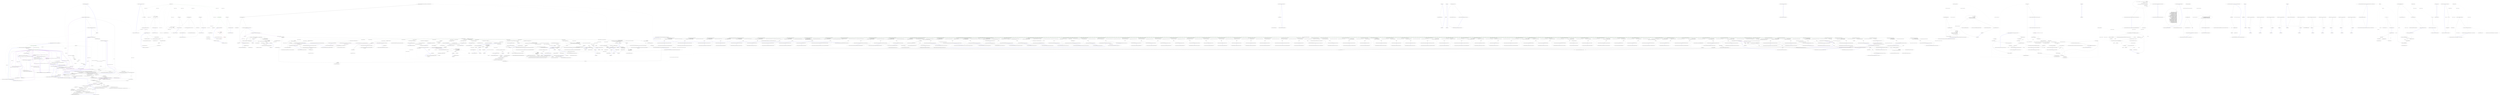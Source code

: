 digraph  {
m0_36 [label="Entry Nancy.INancyEngine.HandleRequest(Nancy.Request)", span="21-21", cluster="Nancy.INancyEngine.HandleRequest(Nancy.Request)", file="Browser.cs"];
m0_37 [label="Entry Nancy.Testing.Browser.CaptureCookies(Nancy.Testing.BrowserResponse)", span="138-138", cluster="Nancy.Testing.Browser.CaptureCookies(Nancy.Testing.BrowserResponse)", file="Browser.cs"];
m0_38 [label="Entry Nancy.Testing.Browser.DefaultBrowserContext(Nancy.Testing.BrowserContext)", span="121-121", cluster="Nancy.Testing.Browser.DefaultBrowserContext(Nancy.Testing.BrowserContext)", file="Browser.cs"];
m0_39 [label="context.HttpRequest()", span="123-123", cluster="Nancy.Testing.Browser.DefaultBrowserContext(Nancy.Testing.BrowserContext)", file="Browser.cs"];
m0_60 [label="this.cookies.Remove(cookie.Name)", span="149-149", cluster="Nancy.Testing.Browser.CaptureCookies(Nancy.Testing.BrowserResponse)", file="Browser.cs"];
m0_15 [label="return this.HandleRequest(''HEAD'', path, browserContext);", span="62-62", cluster="Nancy.Testing.Browser.Head(string, System.Action<Nancy.Testing.BrowserContext>)", file="Browser.cs"];
m0_16 [label="Exit Nancy.Testing.Browser.Head(string, System.Action<Nancy.Testing.BrowserContext>)", span="60-60", cluster="Nancy.Testing.Browser.Head(string, System.Action<Nancy.Testing.BrowserContext>)", file="Browser.cs"];
m0_17 [label="Entry Nancy.Testing.Browser.Options(string, System.Action<Nancy.Testing.BrowserContext>)", span="71-71", cluster="Nancy.Testing.Browser.Options(string, System.Action<Nancy.Testing.BrowserContext>)", file="Browser.cs"];
m0_18 [label="return this.HandleRequest(''OPTIONS'', path, browserContext);", span="73-73", cluster="Nancy.Testing.Browser.Options(string, System.Action<Nancy.Testing.BrowserContext>)", file="Browser.cs"];
m0_7 [label="Entry Nancy.Testing.Browser.Delete(string, System.Action<Nancy.Testing.BrowserContext>)", span="38-38", cluster="Nancy.Testing.Browser.Delete(string, System.Action<Nancy.Testing.BrowserContext>)", file="Browser.cs"];
m0_11 [label="response.StatusCode.ShouldEqual(HttpStatusCode.NotFound)", span="30-30", cluster="Nancy.Tests.Unit.Responses.GenericFileResponseFixture.Should_set_status_code_to_not_found_when_file_name_is_empty()", file="Browser.cs", color=green, community=0];
m0_12 [label="Exit Nancy.Tests.Unit.Responses.GenericFileResponseFixture.Should_set_status_code_to_not_found_when_file_name_is_empty()", span="24-24", cluster="Nancy.Tests.Unit.Responses.GenericFileResponseFixture.Should_set_status_code_to_not_found_when_file_name_is_empty()", file="Browser.cs"];
m0_13 [label="Entry Nancy.Responses.GenericFileResponse.GenericFileResponse(string, string, Nancy.NancyContext)", span="64-64", cluster="Nancy.Responses.GenericFileResponse.GenericFileResponse(string, string, Nancy.NancyContext)", file="Browser.cs"];
m0_55 [label="ms.Flush()", span="121-121", cluster="Nancy.Tests.Unit.Responses.GenericFileResponseFixture.GetResponseContents(Nancy.Response)", file="Browser.cs"];
m0_65 [label="Entry Nancy.Testing.Browser.BuildRequestBody(Nancy.Testing.IBrowserContextValues)", span="158-158", cluster="Nancy.Testing.Browser.BuildRequestBody(Nancy.Testing.IBrowserContextValues)", file="Browser.cs"];
m0_66 [label="contextValues.Body != null", span="160-160", cluster="Nancy.Testing.Browser.BuildRequestBody(Nancy.Testing.IBrowserContextValues)", file="Browser.cs"];
m0_68 [label="var useFormValues = !String.IsNullOrEmpty(contextValues.FormValues)", span="165-165", cluster="Nancy.Testing.Browser.BuildRequestBody(Nancy.Testing.IBrowserContextValues)", file="Browser.cs"];
m0_69 [label="var bodyContents = useFormValues ? contextValues.FormValues : contextValues.BodyString", span="166-166", cluster="Nancy.Testing.Browser.BuildRequestBody(Nancy.Testing.IBrowserContextValues)", file="Browser.cs"];
m0_71 [label="useFormValues && !contextValues.Headers.ContainsKey(''Content-Type'')", span="169-169", cluster="Nancy.Testing.Browser.BuildRequestBody(Nancy.Testing.IBrowserContextValues)", file="Browser.cs"];
m0_72 [label="contextValues.Headers[''Content-Type''] = new[] { ''application/x-www-form-urlencoded'' }", span="171-171", cluster="Nancy.Testing.Browser.BuildRequestBody(Nancy.Testing.IBrowserContextValues)", file="Browser.cs"];
m0_73 [label="contextValues.Body = new MemoryStream(bodyBytes)", span="174-174", cluster="Nancy.Testing.Browser.BuildRequestBody(Nancy.Testing.IBrowserContextValues)", file="Browser.cs"];
m0_67 [label="return;", span="162-162", cluster="Nancy.Testing.Browser.BuildRequestBody(Nancy.Testing.IBrowserContextValues)", file="Browser.cs"];
m0_70 [label="var bodyBytes = bodyContents != null ? Encoding.UTF8.GetBytes(bodyContents) : new byte[] { }", span="167-167", cluster="Nancy.Testing.Browser.BuildRequestBody(Nancy.Testing.IBrowserContextValues)", file="Browser.cs"];
m0_74 [label="Exit Nancy.Testing.Browser.BuildRequestBody(Nancy.Testing.IBrowserContextValues)", span="158-158", cluster="Nancy.Testing.Browser.BuildRequestBody(Nancy.Testing.IBrowserContextValues)", file="Browser.cs"];
m0_88 [label="Entry Nancy.IO.RequestStream.FromStream(System.IO.Stream, long, bool)", span="233-233", cluster="Nancy.IO.RequestStream.FromStream(System.IO.Stream, long, bool)", file="Browser.cs"];
m0_23 [label="Exit Nancy.Tests.Unit.Responses.GenericFileResponseFixture.Should_set_status_code_to_not_found_when_file_name_does_not_contain_extension()", span="44-44", cluster="Nancy.Tests.Unit.Responses.GenericFileResponseFixture.Should_set_status_code_to_not_found_when_file_name_does_not_contain_extension()", file="Browser.cs"];
m0_24 [label="Entry System.IO.Path.Combine(string, string)", span="0-0", cluster="System.IO.Path.Combine(string, string)", file="Browser.cs"];
m0_25 [label="Entry Nancy.Tests.Unit.Responses.GenericFileResponseFixture.Should_set_status_code_to_not_found_when_file_does_not_exist()", span="57-57", cluster="Nancy.Tests.Unit.Responses.GenericFileResponseFixture.Should_set_status_code_to_not_found_when_file_does_not_exist()", file="Browser.cs"];
m0_34 [label="Exit Nancy.Tests.Unit.Responses.GenericFileResponseFixture.Should_set_status_code_to_not_found_when_file_is_above_root_path()", span="70-70", cluster="Nancy.Tests.Unit.Responses.GenericFileResponseFixture.Should_set_status_code_to_not_found_when_file_is_above_root_path()", file="Browser.cs"];
m0_78 [label="var context =\r\n                new BrowserContext()", span="179-180", cluster="Nancy.Testing.Browser.CreateRequest(string, string, System.Action<Nancy.Testing.BrowserContext>)", file="Browser.cs"];
m0_80 [label="browserContext.Invoke(context)", span="184-184", cluster="Nancy.Testing.Browser.CreateRequest(string, string, System.Action<Nancy.Testing.BrowserContext>)", file="Browser.cs"];
m0_84 [label="return new Request(method, path, contextValues.Headers, requestStream, contextValues.Protocol, contextValues.QueryString);", span="194-194", cluster="Nancy.Testing.Browser.CreateRequest(string, string, System.Action<Nancy.Testing.BrowserContext>)", file="Browser.cs"];
m0_79 [label="this.SetCookies(context)", span="182-182", cluster="Nancy.Testing.Browser.CreateRequest(string, string, System.Action<Nancy.Testing.BrowserContext>)", file="Browser.cs"];
m0_81 [label="var contextValues =\r\n                (IBrowserContextValues)context", span="186-187", cluster="Nancy.Testing.Browser.CreateRequest(string, string, System.Action<Nancy.Testing.BrowserContext>)", file="Browser.cs"];
m0_82 [label="BuildRequestBody(contextValues)", span="189-189", cluster="Nancy.Testing.Browser.CreateRequest(string, string, System.Action<Nancy.Testing.BrowserContext>)", file="Browser.cs"];
m0_83 [label="var requestStream =\r\n                RequestStream.FromStream(contextValues.Body, 0, true)", span="191-192", cluster="Nancy.Testing.Browser.CreateRequest(string, string, System.Action<Nancy.Testing.BrowserContext>)", file="Browser.cs"];
m0_85 [label="Exit Nancy.Testing.Browser.CreateRequest(string, string, System.Action<Nancy.Testing.BrowserContext>)", span="177-177", cluster="Nancy.Testing.Browser.CreateRequest(string, string, System.Action<Nancy.Testing.BrowserContext>)", file="Browser.cs"];
m0_8 [label="Entry System.IO.Path.GetFileName(string)", span="0-0", cluster="System.IO.Path.GetFileName(string)", file="Browser.cs"];
m0_9 [label="Entry Nancy.Tests.Unit.Responses.GenericFileResponseFixture.Should_set_status_code_to_not_found_when_file_name_is_empty()", span="24-24", cluster="Nancy.Tests.Unit.Responses.GenericFileResponseFixture.Should_set_status_code_to_not_found_when_file_name_is_empty()", file="Browser.cs"];
m0_41 [label="var expected = File.ReadAllBytes(this.imagePath)", span="97-97", cluster="Nancy.Tests.Unit.Responses.GenericFileResponseFixture.Should_return_file_unchanged()", file="Browser.cs"];
m0_5 [label="Entry Nancy.Bootstrapper.INancyBootstrapper.Initialise()", span="10-10", cluster="Nancy.Bootstrapper.INancyBootstrapper.Initialise()", file="Browser.cs"];
m0_77 [label="Entry System.IO.MemoryStream.MemoryStream(byte[])", span="0-0", cluster="System.IO.MemoryStream.MemoryStream(byte[])", file="Browser.cs"];
m0_0 [label="Entry Nancy.Testing.Browser.Browser(Nancy.Bootstrapper.INancyBootstrapper)", span="25-25", cluster="Nancy.Testing.Browser.Browser(Nancy.Bootstrapper.INancyBootstrapper)", file="Browser.cs"];
m0_1 [label="this.bootstrapper = bootstrapper", span="27-27", cluster="Nancy.Testing.Browser.Browser(Nancy.Bootstrapper.INancyBootstrapper)", file="Browser.cs"];
m0_3 [label="this.engine = this.bootstrapper.GetEngine()", span="29-29", cluster="Nancy.Testing.Browser.Browser(Nancy.Bootstrapper.INancyBootstrapper)", file="Browser.cs"];
m0_2 [label="this.bootstrapper.Initialise()", span="28-28", cluster="Nancy.Testing.Browser.Browser(Nancy.Bootstrapper.INancyBootstrapper)", file="Browser.cs"];
m0_4 [label="Exit Nancy.Testing.Browser.Browser(Nancy.Bootstrapper.INancyBootstrapper)", span="25-25", cluster="Nancy.Testing.Browser.Browser(Nancy.Bootstrapper.INancyBootstrapper)", file="Browser.cs"];
m0_14 [label="Entry object.ShouldEqual(object)", span="95-95", cluster="object.ShouldEqual(object)", file="Browser.cs"];
m0_35 [label="Entry System.IO.Path.Combine(string, string, string)", span="0-0", cluster="System.IO.Path.Combine(string, string, string)", file="Browser.cs"];
m0_89 [label="Entry Nancy.Request.Request(string, string, System.Collections.Generic.IDictionary<string, System.Collections.Generic.IEnumerable<string>>, Nancy.IO.RequestStream, string, string, string)", span="41-41", cluster="Nancy.Request.Request(string, string, System.Collections.Generic.IDictionary<string, System.Collections.Generic.IEnumerable<string>>, Nancy.IO.RequestStream, string, string, string)", file="Browser.cs"];
m0_6 [label="Entry Nancy.Bootstrapper.INancyBootstrapper.GetEngine()", span="16-16", cluster="Nancy.Bootstrapper.INancyBootstrapper.GetEngine()", file="Browser.cs"];
m0_49 [label="Entry Unk.Aggregate", span="", cluster="Unk.Aggregate", file="Browser.cs"];
m0_50 [label="Entry Unk.Header", span="", cluster="Unk.Header", file="Browser.cs"];
m0_51 [label="Entry lambda expression", span="133-133", cluster="lambda expression", file="Browser.cs"];
m0_52 [label="current + string.Format(''{0}={1};'', HttpUtility.UrlEncode(cookie.Key), HttpUtility.UrlEncode(cookie.Value))", span="133-133", cluster="lambda expression", file="Browser.cs"];
m0_48 [label="Entry System.Collections.Generic.IEnumerable<T>.ShouldEqualSequence<T>(System.Collections.Generic.IEnumerable<T>)", span="110-110", cluster="System.Collections.Generic.IEnumerable<T>.ShouldEqualSequence<T>(System.Collections.Generic.IEnumerable<T>)", file="Browser.cs"];
m0_54 [label="response.Contents(ms)", span="120-120", cluster="Nancy.Tests.Unit.Responses.GenericFileResponseFixture.GetResponseContents(Nancy.Response)", file="Browser.cs"];
m0_64 [label="Entry System.Collections.Generic.IDictionary<TKey, TValue>.Remove(TKey)", span="0-0", cluster="System.Collections.Generic.IDictionary<TKey, TValue>.Remove(TKey)", file="Browser.cs"];
m0_26 [label="var path = Path.Combine(''Resources'', ''thatsnotit.jpg'')", span="60-60", cluster="Nancy.Tests.Unit.Responses.GenericFileResponseFixture.Should_set_status_code_to_not_found_when_file_does_not_exist()", file="Browser.cs"];
m0_27 [label="var response = new GenericFileResponse(path, imageContentType)", span="63-63", cluster="Nancy.Tests.Unit.Responses.GenericFileResponseFixture.Should_set_status_code_to_not_found_when_file_does_not_exist()", file="Browser.cs"];
m0_28 [label="response.StatusCode.ShouldEqual(HttpStatusCode.NotFound)", span="66-66", cluster="Nancy.Tests.Unit.Responses.GenericFileResponseFixture.Should_set_status_code_to_not_found_when_file_does_not_exist()", file="Browser.cs"];
m0_10 [label="Entry Nancy.Testing.Browser.HandleRequest(string, string, System.Action<Nancy.Testing.BrowserContext>)", span="109-109", cluster="Nancy.Testing.Browser.HandleRequest(string, string, System.Action<Nancy.Testing.BrowserContext>)", color=green, community=0, file="Browser.cs"];
m0_59 [label="string.IsNullOrEmpty(cookie.Value)", span="147-147", cluster="Nancy.Testing.Browser.CaptureCookies(Nancy.Testing.BrowserResponse)", file="Browser.cs"];
m0_87 [label="Entry System.Action<T>.Invoke(T)", span="0-0", cluster="System.Action<T>.Invoke(T)", file="Browser.cs"];
m0_40 [label="Exit Nancy.Testing.Browser.DefaultBrowserContext(Nancy.Testing.BrowserContext)", span="121-121", cluster="Nancy.Testing.Browser.DefaultBrowserContext(Nancy.Testing.BrowserContext)", file="Browser.cs"];
m0_42 [label="Entry Nancy.Testing.Browser.SetCookies(Nancy.Testing.BrowserContext)", span="126-126", cluster="Nancy.Testing.Browser.SetCookies(Nancy.Testing.BrowserContext)", file="Browser.cs"];
m0_43 [label="!this.cookies.Any()", span="128-128", cluster="Nancy.Testing.Browser.SetCookies(Nancy.Testing.BrowserContext)", file="Browser.cs"];
m0_44 [label="return;", span="130-130", cluster="Nancy.Testing.Browser.SetCookies(Nancy.Testing.BrowserContext)", file="Browser.cs"];
m0_45 [label="var cookieString = this.cookies.Aggregate(string.Empty, (current, cookie) => current + string.Format(''{0}={1};'', HttpUtility.UrlEncode(cookie.Key), HttpUtility.UrlEncode(cookie.Value)))", span="133-133", cluster="Nancy.Testing.Browser.SetCookies(Nancy.Testing.BrowserContext)", file="Browser.cs"];
m0_30 [label="var response = new BrowserResponse(this.engine.HandleRequest(request), this)", span="114-114", cluster="Nancy.Testing.Browser.HandleRequest(string, string, System.Action<Nancy.Testing.BrowserContext>)", file="Browser.cs"];
m0_32 [label="return response;", span="118-118", cluster="Nancy.Testing.Browser.HandleRequest(string, string, System.Action<Nancy.Testing.BrowserContext>)", file="Browser.cs"];
m0_33 [label="Exit Nancy.Testing.Browser.HandleRequest(string, string, System.Action<Nancy.Testing.BrowserContext>)", span="109-109", cluster="Nancy.Testing.Browser.HandleRequest(string, string, System.Action<Nancy.Testing.BrowserContext>)", file="Browser.cs"];
m0_31 [label="this.CaptureCookies(response)", span="116-116", cluster="Nancy.Testing.Browser.HandleRequest(string, string, System.Action<Nancy.Testing.BrowserContext>)", file="Browser.cs"];
m0_56 [label="return ms.ToArray();", span="123-123", cluster="Nancy.Tests.Unit.Responses.GenericFileResponseFixture.GetResponseContents(Nancy.Response)", file="Browser.cs"];
m0_58 [label="Entry System.IO.MemoryStream.MemoryStream()", span="0-0", cluster="System.IO.MemoryStream.MemoryStream()", file="Browser.cs"];
m0_57 [label="Exit Nancy.Tests.Unit.Responses.GenericFileResponseFixture.GetResponseContents(Nancy.Response)", span="117-117", cluster="Nancy.Tests.Unit.Responses.GenericFileResponseFixture.GetResponseContents(Nancy.Response)", file="Browser.cs"];
m0_61 [label="Entry System.IO.MemoryStream.ToArray()", span="0-0", cluster="System.IO.MemoryStream.ToArray()", file="Browser.cs"];
m0_62 [label="Nancy.Tests.Unit.Responses.GenericFileResponseFixture", span="", cluster="Nancy.Testing.Browser.CaptureCookies(Nancy.Testing.BrowserResponse)", file="Browser.cs"];
m0_63 [label="Entry string.IsNullOrEmpty(string)", span="0-0", cluster="string.IsNullOrEmpty(string)", file="Browser.cs"];
m0_29 [label="Exit Nancy.Tests.Unit.Responses.GenericFileResponseFixture.Should_set_status_code_to_not_found_when_file_does_not_exist()", span="57-57", cluster="Nancy.Tests.Unit.Responses.GenericFileResponseFixture.Should_set_status_code_to_not_found_when_file_does_not_exist()", file="Browser.cs"];
m0_76 [label="Entry System.Collections.Generic.IDictionary<TKey, TValue>.ContainsKey(TKey)", span="0-0", cluster="System.Collections.Generic.IDictionary<TKey, TValue>.ContainsKey(TKey)", file="Browser.cs"];
m0_53 [label="var ms = new MemoryStream()", span="119-119", cluster="Nancy.Tests.Unit.Responses.GenericFileResponseFixture.GetResponseContents(Nancy.Response)", file="Browser.cs"];
m0_46 [label="Entry System.IO.File.ReadAllBytes(string)", span="0-0", cluster="System.IO.File.ReadAllBytes(string)", file="Browser.cs"];
m0_47 [label="Entry Nancy.Tests.Unit.Responses.GenericFileResponseFixture.GetResponseContents(Nancy.Response)", span="117-117", cluster="Nancy.Tests.Unit.Responses.GenericFileResponseFixture.GetResponseContents(Nancy.Response)", file="Browser.cs"];
m0_19 [label="Exit Nancy.Testing.Browser.Options(string, System.Action<Nancy.Testing.BrowserContext>)", span="71-71", cluster="Nancy.Testing.Browser.Options(string, System.Action<Nancy.Testing.BrowserContext>)", file="Browser.cs"];
m0_21 [label="return this.HandleRequest(''PATCH'', path, browserContext);", span="84-84", cluster="Nancy.Testing.Browser.Patch(string, System.Action<Nancy.Testing.BrowserContext>)", file="Browser.cs"];
m0_22 [label="Exit Nancy.Testing.Browser.Patch(string, System.Action<Nancy.Testing.BrowserContext>)", span="82-82", cluster="Nancy.Testing.Browser.Patch(string, System.Action<Nancy.Testing.BrowserContext>)", file="Browser.cs"];
m0_20 [label="Entry Nancy.Testing.Browser.Patch(string, System.Action<Nancy.Testing.BrowserContext>)", span="82-82", cluster="Nancy.Testing.Browser.Patch(string, System.Action<Nancy.Testing.BrowserContext>)", file="Browser.cs"];
m0_75 [label="Entry System.Text.Encoding.GetBytes(string)", span="0-0", cluster="System.Text.Encoding.GetBytes(string)", file="Browser.cs"];
m0_86 [label="Entry Nancy.Testing.BrowserContext.BrowserContext()", span="14-14", cluster="Nancy.Testing.BrowserContext.BrowserContext()", file="Browser.cs"];
m0_90 [label="Nancy.Testing.Browser", span="", file="Browser.cs"];
m1_11 [label="Entry Nancy.Testing.BrowserContext.Body(System.IO.Stream, string)", span="70-70", cluster="Nancy.Testing.BrowserContext.Body(System.IO.Stream, string)", file="BrowserContext.cs"];
m1_12 [label="this.Values.Body = body", span="72-72", cluster="Nancy.Testing.BrowserContext.Body(System.IO.Stream, string)", file="BrowserContext.cs"];
m1_13 [label="this.Header(''Content-Type'', contentType ?? ''application/octet-stream'')", span="73-73", cluster="Nancy.Testing.BrowserContext.Body(System.IO.Stream, string)", file="BrowserContext.cs"];
m1_14 [label="Exit Nancy.Testing.BrowserContext.Body(System.IO.Stream, string)", span="70-70", cluster="Nancy.Testing.BrowserContext.Body(System.IO.Stream, string)", file="BrowserContext.cs"];
m1_23 [label="Entry string.Format(string, object, object, object)", span="0-0", cluster="string.Format(string, object, object, object)", file="BrowserContext.cs"];
m1_7 [label="Entry Nancy.Testing.BrowserContext.GetDefaultHeaders()", span="141-141", cluster="Nancy.Testing.BrowserContext.GetDefaultHeaders()", file="BrowserContext.cs"];
m1_43 [label="var defaultHeaders = \r\n                new Dictionary<string, IEnumerable<string>>\r\n                {\r\n                    { ''accept'', new [] { ''*/*'' } }\r\n                }", span="143-147", cluster="Nancy.Testing.BrowserContext.GetDefaultHeaders()", color=red, community=0, file="BrowserContext.cs"];
m1_44 [label="return defaultHeaders;", span="149-149", cluster="Nancy.Testing.BrowserContext.GetDefaultHeaders()", color=red, community=0, file="BrowserContext.cs"];
m1_45 [label="Exit Nancy.Testing.BrowserContext.GetDefaultHeaders()", span="141-141", cluster="Nancy.Testing.BrowserContext.GetDefaultHeaders()", file="BrowserContext.cs"];
m1_31 [label="Entry System.Collections.Generic.List<T>.List()", span="0-0", cluster="System.Collections.Generic.List<T>.List()", file="BrowserContext.cs"];
m1_46 [label="Entry System.Collections.Generic.Dictionary<TKey, TValue>.Dictionary()", span="0-0", cluster="System.Collections.Generic.Dictionary<TKey, TValue>.Dictionary()", file="BrowserContext.cs"];
m1_15 [label="Entry Nancy.Testing.BrowserContext.Header(string, string)", span="100-100", cluster="Nancy.Testing.BrowserContext.Header(string, string)", file="BrowserContext.cs"];
m1_24 [label="!this.Values.Headers.ContainsKey(name)", span="102-102", cluster="Nancy.Testing.BrowserContext.Header(string, string)", file="BrowserContext.cs"];
m1_25 [label="this.Values.Headers.Add(name, new List<string>())", span="104-104", cluster="Nancy.Testing.BrowserContext.Header(string, string)", file="BrowserContext.cs"];
m1_26 [label="var values = (List<string>)this.Values.Headers[name]", span="107-107", cluster="Nancy.Testing.BrowserContext.Header(string, string)", file="BrowserContext.cs"];
m1_27 [label="values.Add(value)", span="108-108", cluster="Nancy.Testing.BrowserContext.Header(string, string)", file="BrowserContext.cs"];
m1_28 [label="this.Values.Headers[name] = values", span="110-110", cluster="Nancy.Testing.BrowserContext.Header(string, string)", file="BrowserContext.cs"];
m1_29 [label="Exit Nancy.Testing.BrowserContext.Header(string, string)", span="100-100", cluster="Nancy.Testing.BrowserContext.Header(string, string)", file="BrowserContext.cs"];
m1_33 [label="Entry System.Collections.Generic.List<T>.Add(T)", span="0-0", cluster="System.Collections.Generic.List<T>.Add(T)", file="BrowserContext.cs"];
m1_21 [label="Entry string.IsNullOrEmpty(string)", span="0-0", cluster="string.IsNullOrEmpty(string)", file="BrowserContext.cs"];
m1_37 [label="Entry Nancy.Testing.BrowserContext.HttpsRequest()", span="124-124", cluster="Nancy.Testing.BrowserContext.HttpsRequest()", file="BrowserContext.cs"];
m1_38 [label="this.Values.Protocol = ''https''", span="126-126", cluster="Nancy.Testing.BrowserContext.HttpsRequest()", file="BrowserContext.cs"];
m1_39 [label="Exit Nancy.Testing.BrowserContext.HttpsRequest()", span="124-124", cluster="Nancy.Testing.BrowserContext.HttpsRequest()", file="BrowserContext.cs"];
m1_16 [label="Entry Nancy.Testing.BrowserContext.FormValue(string, string)", span="81-81", cluster="Nancy.Testing.BrowserContext.FormValue(string, string)", file="BrowserContext.cs"];
m1_17 [label="!String.IsNullOrEmpty(this.Values.BodyString)", span="83-83", cluster="Nancy.Testing.BrowserContext.FormValue(string, string)", file="BrowserContext.cs"];
m1_19 [label="this.Values.FormValues += String.Format(\r\n                ''{0}{1}={2}'',\r\n                this.Values.FormValues.Length == 0 ? String.Empty : ''&'',\r\n                key,\r\n                value)", span="88-92", cluster="Nancy.Testing.BrowserContext.FormValue(string, string)", file="BrowserContext.cs"];
m1_18 [label="throw new InvalidOperationException(''Form value cannot be set as well as body string'');", span="85-85", cluster="Nancy.Testing.BrowserContext.FormValue(string, string)", file="BrowserContext.cs"];
m1_20 [label="Exit Nancy.Testing.BrowserContext.FormValue(string, string)", span="81-81", cluster="Nancy.Testing.BrowserContext.FormValue(string, string)", file="BrowserContext.cs"];
m1_40 [label="Entry Nancy.Testing.BrowserContext.Query(string, string)", span="132-132", cluster="Nancy.Testing.BrowserContext.Query(string, string)", file="BrowserContext.cs"];
m1_41 [label="this.Values.QueryString += String.Format(\r\n                ''{0}{1}={2}'',\r\n                this.Values.QueryString.Length == 0 ? ''?'' : ''&'', \r\n                key,\r\n                value)", span="134-138", cluster="Nancy.Testing.BrowserContext.Query(string, string)", file="BrowserContext.cs"];
m1_42 [label="Exit Nancy.Testing.BrowserContext.Query(string, string)", span="132-132", cluster="Nancy.Testing.BrowserContext.Query(string, string)", file="BrowserContext.cs"];
m1_30 [label="Entry System.Collections.Generic.IDictionary<TKey, TValue>.ContainsKey(TKey)", span="0-0", cluster="System.Collections.Generic.IDictionary<TKey, TValue>.ContainsKey(TKey)", file="BrowserContext.cs"];
m1_32 [label="Entry System.Collections.Generic.IDictionary<TKey, TValue>.Add(TKey, TValue)", span="0-0", cluster="System.Collections.Generic.IDictionary<TKey, TValue>.Add(TKey, TValue)", file="BrowserContext.cs"];
m1_0 [label="Entry Nancy.Testing.BrowserContext.BrowserContext()", span="14-14", cluster="Nancy.Testing.BrowserContext.BrowserContext()", file="BrowserContext.cs"];
m1_1 [label="this.Values.Headers = GetDefaultHeaders()", span="16-16", cluster="Nancy.Testing.BrowserContext.BrowserContext()", color=green, community=0, file="BrowserContext.cs"];
m1_2 [label="this.Values.Protocol = ''http''", span="17-17", cluster="Nancy.Testing.BrowserContext.BrowserContext()", file="BrowserContext.cs"];
m1_3 [label="this.Values.QueryString = String.Empty", span="18-18", cluster="Nancy.Testing.BrowserContext.BrowserContext()", file="BrowserContext.cs"];
m1_4 [label="this.Values.BodyString = String.Empty", span="19-19", cluster="Nancy.Testing.BrowserContext.BrowserContext()", file="BrowserContext.cs"];
m1_5 [label="this.Values.FormValues = String.Empty", span="20-20", cluster="Nancy.Testing.BrowserContext.BrowserContext()", file="BrowserContext.cs"];
m1_6 [label="Exit Nancy.Testing.BrowserContext.BrowserContext()", span="14-14", cluster="Nancy.Testing.BrowserContext.BrowserContext()", file="BrowserContext.cs"];
m1_34 [label="Entry Nancy.Testing.BrowserContext.HttpRequest()", span="116-116", cluster="Nancy.Testing.BrowserContext.HttpRequest()", file="BrowserContext.cs"];
m1_35 [label="this.Values.Protocol = ''http''", span="118-118", cluster="Nancy.Testing.BrowserContext.HttpRequest()", file="BrowserContext.cs"];
m1_36 [label="Exit Nancy.Testing.BrowserContext.HttpRequest()", span="116-116", cluster="Nancy.Testing.BrowserContext.HttpRequest()", file="BrowserContext.cs"];
m1_8 [label="Entry Nancy.Testing.BrowserContext.Body(string)", span="60-60", cluster="Nancy.Testing.BrowserContext.Body(string)", file="BrowserContext.cs"];
m1_9 [label="this.Values.BodyString = body", span="62-62", cluster="Nancy.Testing.BrowserContext.Body(string)", file="BrowserContext.cs"];
m1_10 [label="Exit Nancy.Testing.BrowserContext.Body(string)", span="60-60", cluster="Nancy.Testing.BrowserContext.Body(string)", file="BrowserContext.cs"];
m1_22 [label="Entry System.InvalidOperationException.InvalidOperationException(string)", span="0-0", cluster="System.InvalidOperationException.InvalidOperationException(string)", file="BrowserContext.cs"];
m1_47 [label="Nancy.Testing.BrowserContext", span="", file="BrowserContext.cs"];
m2_393 [label="Entry Nancy.Testing.ConfigurableBootstrapper.ConfigurableBoostrapperConfigurator.RoutePatternMatcher(Nancy.Routing.IRoutePatternMatcher)", span="994-994", cluster="Nancy.Testing.ConfigurableBootstrapper.ConfigurableBoostrapperConfigurator.RoutePatternMatcher(Nancy.Routing.IRoutePatternMatcher)", file="ConfigurableBootstrapper.cs"];
m2_394 [label="this.bootstrapper.registeredInstances.Add(\r\n                    new InstanceRegistration(typeof(IRoutePatternMatcher), routePatternMatcher))", span="996-997", cluster="Nancy.Testing.ConfigurableBootstrapper.ConfigurableBoostrapperConfigurator.RoutePatternMatcher(Nancy.Routing.IRoutePatternMatcher)", file="ConfigurableBootstrapper.cs"];
m2_395 [label="return this;", span="999-999", cluster="Nancy.Testing.ConfigurableBootstrapper.ConfigurableBoostrapperConfigurator.RoutePatternMatcher(Nancy.Routing.IRoutePatternMatcher)", file="ConfigurableBootstrapper.cs"];
m2_396 [label="Exit Nancy.Testing.ConfigurableBootstrapper.ConfigurableBoostrapperConfigurator.RoutePatternMatcher(Nancy.Routing.IRoutePatternMatcher)", span="994-994", cluster="Nancy.Testing.ConfigurableBootstrapper.ConfigurableBoostrapperConfigurator.RoutePatternMatcher(Nancy.Routing.IRoutePatternMatcher)", file="ConfigurableBootstrapper.cs"];
m2_18 [label="Entry System.Collections.Generic.List<T>.List()", span="0-0", cluster="System.Collections.Generic.List<T>.List()", file="ConfigurableBootstrapper.cs"];
m2_135 [label="Entry Nancy.Testing.ConfigurableBootstrapper.GetEngineInternal()", span="321-321", cluster="Nancy.Testing.ConfigurableBootstrapper.GetEngineInternal()", file="ConfigurableBootstrapper.cs"];
m2_136 [label="return this.ApplicationContainer.Resolve<INancyEngine>();", span="323-323", cluster="Nancy.Testing.ConfigurableBootstrapper.GetEngineInternal()", file="ConfigurableBootstrapper.cs"];
m2_137 [label="Exit Nancy.Testing.ConfigurableBootstrapper.GetEngineInternal()", span="321-321", cluster="Nancy.Testing.ConfigurableBootstrapper.GetEngineInternal()", file="ConfigurableBootstrapper.cs"];
m2_233 [label="Entry Nancy.Testing.ConfigurableBootstrapper.ConfigurableBoostrapperConfigurator.Assembly(string)", span="535-535", cluster="Nancy.Testing.ConfigurableBootstrapper.ConfigurableBoostrapperConfigurator.Assembly(string)", file="ConfigurableBootstrapper.cs"];
m2_234 [label="AppDomainAssemblyTypeScanner.LoadAssemblies(AppDomain.CurrentDomain.BaseDirectory, pattern)", span="537-537", cluster="Nancy.Testing.ConfigurableBootstrapper.ConfigurableBoostrapperConfigurator.Assembly(string)", file="ConfigurableBootstrapper.cs"];
m2_235 [label="return this;", span="538-538", cluster="Nancy.Testing.ConfigurableBootstrapper.ConfigurableBoostrapperConfigurator.Assembly(string)", file="ConfigurableBootstrapper.cs"];
m2_236 [label="Exit Nancy.Testing.ConfigurableBootstrapper.ConfigurableBoostrapperConfigurator.Assembly(string)", span="535-535", cluster="Nancy.Testing.ConfigurableBootstrapper.ConfigurableBoostrapperConfigurator.Assembly(string)", file="ConfigurableBootstrapper.cs"];
m2_299 [label="Entry System.Collections.Generic.List<T>.List(System.Collections.Generic.IEnumerable<T>)", span="0-0", cluster="System.Collections.Generic.List<T>.List(System.Collections.Generic.IEnumerable<T>)", file="ConfigurableBootstrapper.cs"];
m2_327 [label="Entry Nancy.Testing.ConfigurableBootstrapper.ConfigurableModuleCatalog.RegisterModuleInstance(Nancy.NancyModule, string)", span="1504-1504", cluster="Nancy.Testing.ConfigurableBootstrapper.ConfigurableModuleCatalog.RegisterModuleInstance(Nancy.NancyModule, string)", file="ConfigurableBootstrapper.cs"];
m2_562 [label="this.moduleInstances.Add(moduleKey, module)", span="1506-1506", cluster="Nancy.Testing.ConfigurableBootstrapper.ConfigurableModuleCatalog.RegisterModuleInstance(Nancy.NancyModule, string)", file="ConfigurableBootstrapper.cs"];
m2_563 [label="Exit Nancy.Testing.ConfigurableBootstrapper.ConfigurableModuleCatalog.RegisterModuleInstance(Nancy.NancyModule, string)", span="1504-1504", cluster="Nancy.Testing.ConfigurableBootstrapper.ConfigurableModuleCatalog.RegisterModuleInstance(Nancy.NancyModule, string)", file="ConfigurableBootstrapper.cs"];
m2_116 [label="Entry Nancy.Testing.ConfigurableBootstrapper.ConfigureApplicationContainer(TinyIoC.TinyIoCContainer)", span="279-279", cluster="Nancy.Testing.ConfigurableBootstrapper.ConfigureApplicationContainer(TinyIoC.TinyIoCContainer)", file="ConfigurableBootstrapper.cs"];
m2_117 [label="this.enableAutoRegistration", span="281-281", cluster="Nancy.Testing.ConfigurableBootstrapper.ConfigureApplicationContainer(TinyIoC.TinyIoCContainer)", file="ConfigurableBootstrapper.cs"];
m2_118 [label="container.AutoRegister()", span="283-283", cluster="Nancy.Testing.ConfigurableBootstrapper.ConfigureApplicationContainer(TinyIoC.TinyIoCContainer)", file="ConfigurableBootstrapper.cs"];
m2_119 [label="this.RegisterBootstrapperTypes(container)", span="284-284", cluster="Nancy.Testing.ConfigurableBootstrapper.ConfigureApplicationContainer(TinyIoC.TinyIoCContainer)", file="ConfigurableBootstrapper.cs"];
m2_120 [label="Exit Nancy.Testing.ConfigurableBootstrapper.ConfigureApplicationContainer(TinyIoC.TinyIoCContainer)", span="279-279", cluster="Nancy.Testing.ConfigurableBootstrapper.ConfigureApplicationContainer(TinyIoC.TinyIoCContainer)", file="ConfigurableBootstrapper.cs"];
m2_466 [label="Entry Nancy.Testing.ConfigurableBootstrapper.ConfigurableBoostrapperConfigurator.ViewFactory(Nancy.ViewEngines.IViewFactory)", span="1218-1218", cluster="Nancy.Testing.ConfigurableBootstrapper.ConfigurableBoostrapperConfigurator.ViewFactory(Nancy.ViewEngines.IViewFactory)", file="ConfigurableBootstrapper.cs"];
m2_467 [label="this.bootstrapper.registeredInstances.Add(\r\n                    new InstanceRegistration(typeof(IViewFactory), viewFactory))", span="1220-1221", cluster="Nancy.Testing.ConfigurableBootstrapper.ConfigurableBoostrapperConfigurator.ViewFactory(Nancy.ViewEngines.IViewFactory)", file="ConfigurableBootstrapper.cs"];
m2_468 [label="return this;", span="1223-1223", cluster="Nancy.Testing.ConfigurableBootstrapper.ConfigurableBoostrapperConfigurator.ViewFactory(Nancy.ViewEngines.IViewFactory)", file="ConfigurableBootstrapper.cs"];
m2_469 [label="Exit Nancy.Testing.ConfigurableBootstrapper.ConfigurableBoostrapperConfigurator.ViewFactory(Nancy.ViewEngines.IViewFactory)", span="1218-1218", cluster="Nancy.Testing.ConfigurableBootstrapper.ConfigurableBoostrapperConfigurator.ViewFactory(Nancy.ViewEngines.IViewFactory)", file="ConfigurableBootstrapper.cs"];
m2_71 [label="Entry object.GetType()", span="0-0", cluster="object.GetType()", file="ConfigurableBootstrapper.cs"];
m2_177 [label="Entry Unk.All", span="", cluster="Unk.All", file="ConfigurableBootstrapper.cs"];
m2_249 [label="Entry Nancy.Testing.ConfigurableBootstrapper.ConfigurableBoostrapperConfigurator.Dependency<T>(System.Type)", span="581-581", cluster="Nancy.Testing.ConfigurableBootstrapper.ConfigurableBoostrapperConfigurator.Dependency<T>(System.Type)", file="ConfigurableBootstrapper.cs"];
m2_250 [label="this.bootstrapper.registeredTypes.Add(new TypeRegistration(typeof(T), type))", span="583-583", cluster="Nancy.Testing.ConfigurableBootstrapper.ConfigurableBoostrapperConfigurator.Dependency<T>(System.Type)", file="ConfigurableBootstrapper.cs"];
m2_251 [label="return this;", span="585-585", cluster="Nancy.Testing.ConfigurableBootstrapper.ConfigurableBoostrapperConfigurator.Dependency<T>(System.Type)", file="ConfigurableBootstrapper.cs"];
m2_252 [label="Exit Nancy.Testing.ConfigurableBootstrapper.ConfigurableBoostrapperConfigurator.Dependency<T>(System.Type)", span="581-581", cluster="Nancy.Testing.ConfigurableBootstrapper.ConfigurableBoostrapperConfigurator.Dependency<T>(System.Type)", file="ConfigurableBootstrapper.cs"];
m2_31 [label="Entry System.Action<T1, T2>.Invoke(T1, T2)", span="0-0", cluster="System.Action<T1, T2>.Invoke(T1, T2)", file="ConfigurableBootstrapper.cs"];
m2_21 [label="Entry Nancy.Testing.ConfigurableBootstrapper.LoadReferencesForAssemblyUnderTest(string)", span="135-135", cluster="Nancy.Testing.ConfigurableBootstrapper.LoadReferencesForAssemblyUnderTest(string)", file="ConfigurableBootstrapper.cs"];
m2_72 [label="!TestAssemblySuffixes.Any(x => GetSafePathExtension(testAssemblyName).Equals(''.'' + x, StringComparison.OrdinalIgnoreCase))", span="137-137", cluster="Nancy.Testing.ConfigurableBootstrapper.LoadReferencesForAssemblyUnderTest(string)", file="ConfigurableBootstrapper.cs"];
m2_74 [label="var testAssemblyNameWithoutExtension =\r\n                Path.GetFileNameWithoutExtension(testAssemblyName)", span="142-143", cluster="Nancy.Testing.ConfigurableBootstrapper.LoadReferencesForAssemblyUnderTest(string)", file="ConfigurableBootstrapper.cs"];
m2_73 [label="return;", span="139-139", cluster="Nancy.Testing.ConfigurableBootstrapper.LoadReferencesForAssemblyUnderTest(string)", file="ConfigurableBootstrapper.cs"];
m2_75 [label="var assemblyUnderTest = AppDomain.CurrentDomain\r\n                .GetAssemblies()\r\n                .SingleOrDefault(x => x.GetName().Name.Equals(testAssemblyNameWithoutExtension, StringComparison.OrdinalIgnoreCase))", span="145-147", cluster="Nancy.Testing.ConfigurableBootstrapper.LoadReferencesForAssemblyUnderTest(string)", file="ConfigurableBootstrapper.cs"];
m2_76 [label="assemblyUnderTest != null", span="149-149", cluster="Nancy.Testing.ConfigurableBootstrapper.LoadReferencesForAssemblyUnderTest(string)", file="ConfigurableBootstrapper.cs"];
m2_77 [label="assemblyUnderTest.GetReferencedAssemblies()", span="151-151", cluster="Nancy.Testing.ConfigurableBootstrapper.LoadReferencesForAssemblyUnderTest(string)", file="ConfigurableBootstrapper.cs"];
m2_78 [label="AppDomainAssemblyTypeScanner.LoadAssemblies(AppDomain.CurrentDomain.BaseDirectory, string.Concat(referencedAssembly.Name, ''.dll''))", span="153-153", cluster="Nancy.Testing.ConfigurableBootstrapper.LoadReferencesForAssemblyUnderTest(string)", file="ConfigurableBootstrapper.cs"];
m2_79 [label="Exit Nancy.Testing.ConfigurableBootstrapper.LoadReferencesForAssemblyUnderTest(string)", span="135-135", cluster="Nancy.Testing.ConfigurableBootstrapper.LoadReferencesForAssemblyUnderTest(string)", file="ConfigurableBootstrapper.cs"];
m2_337 [label="Entry Nancy.Testing.ConfigurableBootstrapper.ConfigurableBoostrapperConfigurator.NancyEngine(Nancy.INancyEngine)", span="824-824", cluster="Nancy.Testing.ConfigurableBootstrapper.ConfigurableBoostrapperConfigurator.NancyEngine(Nancy.INancyEngine)", file="ConfigurableBootstrapper.cs"];
m2_338 [label="this.bootstrapper.registeredInstances.Add(\r\n                    new InstanceRegistration(typeof(INancyEngine), engine))", span="826-827", cluster="Nancy.Testing.ConfigurableBootstrapper.ConfigurableBoostrapperConfigurator.NancyEngine(Nancy.INancyEngine)", file="ConfigurableBootstrapper.cs"];
m2_339 [label="return this;", span="829-829", cluster="Nancy.Testing.ConfigurableBootstrapper.ConfigurableBoostrapperConfigurator.NancyEngine(Nancy.INancyEngine)", file="ConfigurableBootstrapper.cs"];
m2_340 [label="Exit Nancy.Testing.ConfigurableBootstrapper.ConfigurableBoostrapperConfigurator.NancyEngine(Nancy.INancyEngine)", span="824-824", cluster="Nancy.Testing.ConfigurableBootstrapper.ConfigurableBoostrapperConfigurator.NancyEngine(Nancy.INancyEngine)", file="ConfigurableBootstrapper.cs"];
m2_474 [label="Entry Nancy.Testing.ConfigurableBootstrapper.ConfigurableBoostrapperConfigurator.ViewLocationCache(Nancy.ViewEngines.IViewLocationCache)", span="1242-1242", cluster="Nancy.Testing.ConfigurableBootstrapper.ConfigurableBoostrapperConfigurator.ViewLocationCache(Nancy.ViewEngines.IViewLocationCache)", file="ConfigurableBootstrapper.cs"];
m2_475 [label="this.bootstrapper.registeredInstances.Add(\r\n                    new InstanceRegistration(typeof(IViewLocationCache), viewLocationCache))", span="1244-1245", cluster="Nancy.Testing.ConfigurableBootstrapper.ConfigurableBoostrapperConfigurator.ViewLocationCache(Nancy.ViewEngines.IViewLocationCache)", file="ConfigurableBootstrapper.cs"];
m2_476 [label="return this;", span="1247-1247", cluster="Nancy.Testing.ConfigurableBootstrapper.ConfigurableBoostrapperConfigurator.ViewLocationCache(Nancy.ViewEngines.IViewLocationCache)", file="ConfigurableBootstrapper.cs"];
m2_477 [label="Exit Nancy.Testing.ConfigurableBootstrapper.ConfigurableBoostrapperConfigurator.ViewLocationCache(Nancy.ViewEngines.IViewLocationCache)", span="1242-1242", cluster="Nancy.Testing.ConfigurableBootstrapper.ConfigurableBoostrapperConfigurator.ViewLocationCache(Nancy.ViewEngines.IViewLocationCache)", file="ConfigurableBootstrapper.cs"];
m2_433 [label="Entry Nancy.Testing.ConfigurableBootstrapper.ConfigurableBoostrapperConfigurator.ResponseProcessor(Nancy.Responses.Negotiation.IResponseProcessor)", span="1116-1116", cluster="Nancy.Testing.ConfigurableBootstrapper.ConfigurableBoostrapperConfigurator.ResponseProcessor(Nancy.Responses.Negotiation.IResponseProcessor)", file="ConfigurableBootstrapper.cs"];
m2_434 [label="this.bootstrapper.registeredInstances.Add(\r\n                    new InstanceRegistration(typeof(IResponseProcessor), responseProcessor))", span="1118-1119", cluster="Nancy.Testing.ConfigurableBootstrapper.ConfigurableBoostrapperConfigurator.ResponseProcessor(Nancy.Responses.Negotiation.IResponseProcessor)", file="ConfigurableBootstrapper.cs"];
m2_435 [label="return this;", span="1121-1121", cluster="Nancy.Testing.ConfigurableBootstrapper.ConfigurableBoostrapperConfigurator.ResponseProcessor(Nancy.Responses.Negotiation.IResponseProcessor)", file="ConfigurableBootstrapper.cs"];
m2_436 [label="Exit Nancy.Testing.ConfigurableBootstrapper.ConfigurableBoostrapperConfigurator.ResponseProcessor(Nancy.Responses.Negotiation.IResponseProcessor)", span="1116-1116", cluster="Nancy.Testing.ConfigurableBootstrapper.ConfigurableBoostrapperConfigurator.ResponseProcessor(Nancy.Responses.Negotiation.IResponseProcessor)", file="ConfigurableBootstrapper.cs"];
m2_146 [label="Entry Nancy.Testing.ConfigurableBootstrapper.GetDiagnostics()", span="350-350", cluster="Nancy.Testing.ConfigurableBootstrapper.GetDiagnostics()", file="ConfigurableBootstrapper.cs"];
m2_147 [label="return this.ApplicationContainer.Resolve<IDiagnostics>();", span="352-352", cluster="Nancy.Testing.ConfigurableBootstrapper.GetDiagnostics()", file="ConfigurableBootstrapper.cs"];
m2_148 [label="Exit Nancy.Testing.ConfigurableBootstrapper.GetDiagnostics()", span="350-350", cluster="Nancy.Testing.ConfigurableBootstrapper.GetDiagnostics()", file="ConfigurableBootstrapper.cs"];
m2_295 [label="Entry Nancy.Testing.ConfigurableBootstrapper.ConfigurableBoostrapperConfigurator.ErrorHandlers(params System.Type[])", span="713-713", cluster="Nancy.Testing.ConfigurableBootstrapper.ConfigurableBoostrapperConfigurator.ErrorHandlers(params System.Type[])", file="ConfigurableBootstrapper.cs"];
m2_296 [label="this.bootstrapper.configuration.ErrorHandlers = new List<Type>(errorHandlers)", span="715-715", cluster="Nancy.Testing.ConfigurableBootstrapper.ConfigurableBoostrapperConfigurator.ErrorHandlers(params System.Type[])", file="ConfigurableBootstrapper.cs"];
m2_297 [label="return this;", span="717-717", cluster="Nancy.Testing.ConfigurableBootstrapper.ConfigurableBoostrapperConfigurator.ErrorHandlers(params System.Type[])", file="ConfigurableBootstrapper.cs"];
m2_298 [label="Exit Nancy.Testing.ConfigurableBootstrapper.ConfigurableBoostrapperConfigurator.ErrorHandlers(params System.Type[])", span="713-713", cluster="Nancy.Testing.ConfigurableBootstrapper.ConfigurableBoostrapperConfigurator.ErrorHandlers(params System.Type[])", file="ConfigurableBootstrapper.cs"];
m2_165 [label="Entry Nancy.Testing.ConfigurableBootstrapper.RegisterTypes(TinyIoC.TinyIoCContainer, System.Collections.Generic.IEnumerable<Nancy.Bootstrapper.TypeRegistration>)", span="395-395", cluster="Nancy.Testing.ConfigurableBootstrapper.RegisterTypes(TinyIoC.TinyIoCContainer, System.Collections.Generic.IEnumerable<Nancy.Bootstrapper.TypeRegistration>)", file="ConfigurableBootstrapper.cs"];
m2_166 [label="var configuredTypes = this.GetTypeRegistrations().ToList()", span="397-397", cluster="Nancy.Testing.ConfigurableBootstrapper.RegisterTypes(TinyIoC.TinyIoCContainer, System.Collections.Generic.IEnumerable<Nancy.Bootstrapper.TypeRegistration>)", file="ConfigurableBootstrapper.cs"];
m2_167 [label="typeRegistrations = configuredTypes\r\n                .Concat(typeRegistrations.Where(x => configuredTypes.All(y => y.RegistrationType != x.RegistrationType)))\r\n                .Where(x => this.registeredInstances.All(y => y.RegistrationType != x.RegistrationType))", span="399-401", cluster="Nancy.Testing.ConfigurableBootstrapper.RegisterTypes(TinyIoC.TinyIoCContainer, System.Collections.Generic.IEnumerable<Nancy.Bootstrapper.TypeRegistration>)", file="ConfigurableBootstrapper.cs"];
m2_169 [label="container.Register(typeRegistration.RegistrationType, typeRegistration.ImplementationType).AsSingleton()", span="405-405", cluster="Nancy.Testing.ConfigurableBootstrapper.RegisterTypes(TinyIoC.TinyIoCContainer, System.Collections.Generic.IEnumerable<Nancy.Bootstrapper.TypeRegistration>)", file="ConfigurableBootstrapper.cs"];
m2_168 [label=typeRegistrations, span="403-403", cluster="Nancy.Testing.ConfigurableBootstrapper.RegisterTypes(TinyIoC.TinyIoCContainer, System.Collections.Generic.IEnumerable<Nancy.Bootstrapper.TypeRegistration>)", file="ConfigurableBootstrapper.cs"];
m2_170 [label="Exit Nancy.Testing.ConfigurableBootstrapper.RegisterTypes(TinyIoC.TinyIoCContainer, System.Collections.Generic.IEnumerable<Nancy.Bootstrapper.TypeRegistration>)", span="395-395", cluster="Nancy.Testing.ConfigurableBootstrapper.RegisterTypes(TinyIoC.TinyIoCContainer, System.Collections.Generic.IEnumerable<Nancy.Bootstrapper.TypeRegistration>)", file="ConfigurableBootstrapper.cs"];
m2_311 [label="Entry Nancy.Testing.ConfigurableBootstrapper.ConfigurableBoostrapperConfigurator.ModelBinderLocator(Nancy.ModelBinding.IModelBinderLocator)", span="760-760", cluster="Nancy.Testing.ConfigurableBootstrapper.ConfigurableBoostrapperConfigurator.ModelBinderLocator(Nancy.ModelBinding.IModelBinderLocator)", file="ConfigurableBootstrapper.cs"];
m2_312 [label="this.bootstrapper.registeredInstances.Add(\r\n                    new InstanceRegistration(typeof(IModelBinderLocator), modelBinderLocator))", span="762-763", cluster="Nancy.Testing.ConfigurableBootstrapper.ConfigurableBoostrapperConfigurator.ModelBinderLocator(Nancy.ModelBinding.IModelBinderLocator)", file="ConfigurableBootstrapper.cs"];
m2_313 [label="return this;", span="765-765", cluster="Nancy.Testing.ConfigurableBootstrapper.ConfigurableBoostrapperConfigurator.ModelBinderLocator(Nancy.ModelBinding.IModelBinderLocator)", file="ConfigurableBootstrapper.cs"];
m2_314 [label="Exit Nancy.Testing.ConfigurableBootstrapper.ConfigurableBoostrapperConfigurator.ModelBinderLocator(Nancy.ModelBinding.IModelBinderLocator)", span="760-760", cluster="Nancy.Testing.ConfigurableBootstrapper.ConfigurableBoostrapperConfigurator.ModelBinderLocator(Nancy.ModelBinding.IModelBinderLocator)", file="ConfigurableBootstrapper.cs"];
m2_226 [label="Entry Nancy.Testing.ConfigurableBootstrapper.ConfigurableBoostrapperConfigurator.Diagnostics<T>()", span="1433-1433", cluster="Nancy.Testing.ConfigurableBootstrapper.ConfigurableBoostrapperConfigurator.Diagnostics<T>()", file="ConfigurableBootstrapper.cs"];
m2_538 [label="this.bootstrapper.configuration.Diagnostics = typeof(T)", span="1435-1435", cluster="Nancy.Testing.ConfigurableBootstrapper.ConfigurableBoostrapperConfigurator.Diagnostics<T>()", file="ConfigurableBootstrapper.cs"];
m2_539 [label="return this;", span="1436-1436", cluster="Nancy.Testing.ConfigurableBootstrapper.ConfigurableBoostrapperConfigurator.Diagnostics<T>()", file="ConfigurableBootstrapper.cs"];
m2_540 [label="Exit Nancy.Testing.ConfigurableBootstrapper.ConfigurableBoostrapperConfigurator.Diagnostics<T>()", span="1433-1433", cluster="Nancy.Testing.ConfigurableBootstrapper.ConfigurableBoostrapperConfigurator.Diagnostics<T>()", file="ConfigurableBootstrapper.cs"];
m2_65 [label="Entry Nancy.Testing.ConfigurableBootstrapper.GetCollectionTypeRegistrations()", span="130-130", cluster="Nancy.Testing.ConfigurableBootstrapper.GetCollectionTypeRegistrations()", file="ConfigurableBootstrapper.cs"];
m2_66 [label="return this.registeredTypes.Where(x => x.GetType() == typeof(CollectionTypeRegistration)).Cast<CollectionTypeRegistration>();", span="132-132", cluster="Nancy.Testing.ConfigurableBootstrapper.GetCollectionTypeRegistrations()", file="ConfigurableBootstrapper.cs"];
m2_67 [label="Exit Nancy.Testing.ConfigurableBootstrapper.GetCollectionTypeRegistrations()", span="130-130", cluster="Nancy.Testing.ConfigurableBootstrapper.GetCollectionTypeRegistrations()", file="ConfigurableBootstrapper.cs"];
m2_171 [label="Entry System.Collections.Generic.IEnumerable<TSource>.ToList<TSource>()", span="0-0", cluster="System.Collections.Generic.IEnumerable<TSource>.ToList<TSource>()", file="ConfigurableBootstrapper.cs"];
m2_335 [label="Entry Nancy.Bootstrapper.DefaultModuleKeyGenerator.GetKeyForModuleType(System.Type)", span="14-14", cluster="Nancy.Bootstrapper.DefaultModuleKeyGenerator.GetKeyForModuleType(System.Type)", file="ConfigurableBootstrapper.cs"];
m2_122 [label="Entry Nancy.Testing.ConfigurableBootstrapper.RegisterBootstrapperTypes(TinyIoC.TinyIoCContainer)", span="379-379", cluster="Nancy.Testing.ConfigurableBootstrapper.RegisterBootstrapperTypes(TinyIoC.TinyIoCContainer)", file="ConfigurableBootstrapper.cs"];
m2_155 [label="var moduleCatalog = this.registeredInstances\r\n                .Where(x => x.RegistrationType == typeof(INancyModuleCatalog))\r\n                .Select(x => x.Implementation)\r\n                .Cast<INancyModuleCatalog>()\r\n                .FirstOrDefault() ?? this", span="381-385", cluster="Nancy.Testing.ConfigurableBootstrapper.RegisterBootstrapperTypes(TinyIoC.TinyIoCContainer)", file="ConfigurableBootstrapper.cs"];
m2_156 [label="applicationContainer.Register<INancyModuleCatalog>(moduleCatalog)", span="387-387", cluster="Nancy.Testing.ConfigurableBootstrapper.RegisterBootstrapperTypes(TinyIoC.TinyIoCContainer)", file="ConfigurableBootstrapper.cs"];
m2_157 [label="Exit Nancy.Testing.ConfigurableBootstrapper.RegisterBootstrapperTypes(TinyIoC.TinyIoCContainer)", span="379-379", cluster="Nancy.Testing.ConfigurableBootstrapper.RegisterBootstrapperTypes(TinyIoC.TinyIoCContainer)", file="ConfigurableBootstrapper.cs"];
m2_307 [label="Entry Nancy.Testing.ConfigurableBootstrapper.ConfigurableBoostrapperConfigurator.FieldNameConverter<T>()", span="749-749", cluster="Nancy.Testing.ConfigurableBootstrapper.ConfigurableBoostrapperConfigurator.FieldNameConverter<T>()", file="ConfigurableBootstrapper.cs"];
m2_308 [label="this.bootstrapper.configuration.FieldNameConverter = typeof(T)", span="751-751", cluster="Nancy.Testing.ConfigurableBootstrapper.ConfigurableBoostrapperConfigurator.FieldNameConverter<T>()", file="ConfigurableBootstrapper.cs"];
m2_309 [label="return this;", span="752-752", cluster="Nancy.Testing.ConfigurableBootstrapper.ConfigurableBoostrapperConfigurator.FieldNameConverter<T>()", file="ConfigurableBootstrapper.cs"];
m2_310 [label="Exit Nancy.Testing.ConfigurableBootstrapper.ConfigurableBoostrapperConfigurator.FieldNameConverter<T>()", span="749-749", cluster="Nancy.Testing.ConfigurableBootstrapper.ConfigurableBoostrapperConfigurator.FieldNameConverter<T>()", file="ConfigurableBootstrapper.cs"];
m2_405 [label="Entry Nancy.Testing.ConfigurableBootstrapper.ConfigurableBoostrapperConfigurator.RoutePatternMatcher<T>()", span="1031-1031", cluster="Nancy.Testing.ConfigurableBootstrapper.ConfigurableBoostrapperConfigurator.RoutePatternMatcher<T>()", file="ConfigurableBootstrapper.cs"];
m2_406 [label="this.bootstrapper.configuration.RoutePatternMatcher = typeof(T)", span="1033-1033", cluster="Nancy.Testing.ConfigurableBootstrapper.ConfigurableBoostrapperConfigurator.RoutePatternMatcher<T>()", file="ConfigurableBootstrapper.cs"];
m2_407 [label="return this;", span="1034-1034", cluster="Nancy.Testing.ConfigurableBootstrapper.ConfigurableBoostrapperConfigurator.RoutePatternMatcher<T>()", file="ConfigurableBootstrapper.cs"];
m2_408 [label="Exit Nancy.Testing.ConfigurableBootstrapper.ConfigurableBoostrapperConfigurator.RoutePatternMatcher<T>()", span="1031-1031", cluster="Nancy.Testing.ConfigurableBootstrapper.ConfigurableBoostrapperConfigurator.RoutePatternMatcher<T>()", file="ConfigurableBootstrapper.cs"];
m2_50 [label="Entry Nancy.Bootstrapper.NancyBootstrapperWithRequestContainerBase<TContainer>.GetModuleByKey(string, Nancy.NancyContext)", span="53-53", cluster="Nancy.Bootstrapper.NancyBootstrapperWithRequestContainerBase<TContainer>.GetModuleByKey(string, Nancy.NancyContext)", file="ConfigurableBootstrapper.cs"];
m2_385 [label="Entry Nancy.Testing.ConfigurableBootstrapper.ConfigurableBoostrapperConfigurator.RootPathProvider(Nancy.IRootPathProvider)", span="968-968", cluster="Nancy.Testing.ConfigurableBootstrapper.ConfigurableBoostrapperConfigurator.RootPathProvider(Nancy.IRootPathProvider)", file="ConfigurableBootstrapper.cs"];
m2_386 [label="this.bootstrapper.registeredInstances.Add(\r\n                    new InstanceRegistration(typeof(IRootPathProvider), rootPathProvider))", span="970-971", cluster="Nancy.Testing.ConfigurableBootstrapper.ConfigurableBoostrapperConfigurator.RootPathProvider(Nancy.IRootPathProvider)", file="ConfigurableBootstrapper.cs"];
m2_387 [label="return this;", span="973-973", cluster="Nancy.Testing.ConfigurableBootstrapper.ConfigurableBoostrapperConfigurator.RootPathProvider(Nancy.IRootPathProvider)", file="ConfigurableBootstrapper.cs"];
m2_388 [label="Exit Nancy.Testing.ConfigurableBootstrapper.ConfigurableBoostrapperConfigurator.RootPathProvider(Nancy.IRootPathProvider)", span="968-968", cluster="Nancy.Testing.ConfigurableBootstrapper.ConfigurableBoostrapperConfigurator.RootPathProvider(Nancy.IRootPathProvider)", file="ConfigurableBootstrapper.cs"];
m2_126 [label="Entry TinyIoC.TinyIoCContainer.GetChildContainer()", span="754-754", cluster="TinyIoC.TinyIoCContainer.GetChildContainer()", file="ConfigurableBootstrapper.cs"];
m2_241 [label="Entry Nancy.Testing.ConfigurableBootstrapper.ConfigurableBoostrapperConfigurator.ContextFactory(Nancy.INancyContextFactory)", span="557-557", cluster="Nancy.Testing.ConfigurableBootstrapper.ConfigurableBoostrapperConfigurator.ContextFactory(Nancy.INancyContextFactory)", file="ConfigurableBootstrapper.cs"];
m2_242 [label="this.bootstrapper.registeredInstances.Add(\r\n                    new InstanceRegistration(typeof(INancyContextFactory), contextFactory))", span="559-560", cluster="Nancy.Testing.ConfigurableBootstrapper.ConfigurableBoostrapperConfigurator.ContextFactory(Nancy.INancyContextFactory)", file="ConfigurableBootstrapper.cs"];
m2_243 [label="return this;", span="562-562", cluster="Nancy.Testing.ConfigurableBootstrapper.ConfigurableBoostrapperConfigurator.ContextFactory(Nancy.INancyContextFactory)", file="ConfigurableBootstrapper.cs"];
m2_244 [label="Exit Nancy.Testing.ConfigurableBootstrapper.ConfigurableBoostrapperConfigurator.ContextFactory(Nancy.INancyContextFactory)", span="557-557", cluster="Nancy.Testing.ConfigurableBootstrapper.ConfigurableBoostrapperConfigurator.ContextFactory(Nancy.INancyContextFactory)", file="ConfigurableBootstrapper.cs"];
m2_85 [label="Entry Unk.Concat", span="", cluster="Unk.Concat", file="ConfigurableBootstrapper.cs"];
m2_462 [label="Entry Nancy.Testing.ConfigurableBootstrapper.ConfigurableBoostrapperConfigurator.ViewEngines(params System.Type[])", span="1205-1205", cluster="Nancy.Testing.ConfigurableBootstrapper.ConfigurableBoostrapperConfigurator.ViewEngines(params System.Type[])", file="ConfigurableBootstrapper.cs"];
m2_463 [label="this.bootstrapper.registeredTypes.Add(\r\n                    new CollectionTypeRegistration(typeof(IViewEngine), viewEngines))", span="1207-1208", cluster="Nancy.Testing.ConfigurableBootstrapper.ConfigurableBoostrapperConfigurator.ViewEngines(params System.Type[])", file="ConfigurableBootstrapper.cs"];
m2_464 [label="return this;", span="1210-1210", cluster="Nancy.Testing.ConfigurableBootstrapper.ConfigurableBoostrapperConfigurator.ViewEngines(params System.Type[])", file="ConfigurableBootstrapper.cs"];
m2_465 [label="Exit Nancy.Testing.ConfigurableBootstrapper.ConfigurableBoostrapperConfigurator.ViewEngines(params System.Type[])", span="1205-1205", cluster="Nancy.Testing.ConfigurableBootstrapper.ConfigurableBoostrapperConfigurator.ViewEngines(params System.Type[])", file="ConfigurableBootstrapper.cs"];
m2_205 [label="Entry TinyIoC.TinyIoCContainer.Register(System.Type, object)", span="924-924", cluster="TinyIoC.TinyIoCContainer.Register(System.Type, object)", file="ConfigurableBootstrapper.cs"];
m2_490 [label="Entry Nancy.Testing.ConfigurableBootstrapper.ConfigurableBoostrapperConfigurator.ViewLocator(Nancy.ViewEngines.IViewLocator)", span="1290-1290", cluster="Nancy.Testing.ConfigurableBootstrapper.ConfigurableBoostrapperConfigurator.ViewLocator(Nancy.ViewEngines.IViewLocator)", file="ConfigurableBootstrapper.cs"];
m2_491 [label="this.bootstrapper.registeredInstances.Add(\r\n                    new InstanceRegistration(typeof(IViewLocator), viewLocator))", span="1292-1293", cluster="Nancy.Testing.ConfigurableBootstrapper.ConfigurableBoostrapperConfigurator.ViewLocator(Nancy.ViewEngines.IViewLocator)", file="ConfigurableBootstrapper.cs"];
m2_492 [label="return this;", span="1295-1295", cluster="Nancy.Testing.ConfigurableBootstrapper.ConfigurableBoostrapperConfigurator.ViewLocator(Nancy.ViewEngines.IViewLocator)", file="ConfigurableBootstrapper.cs"];
m2_493 [label="Exit Nancy.Testing.ConfigurableBootstrapper.ConfigurableBoostrapperConfigurator.ViewLocator(Nancy.ViewEngines.IViewLocator)", span="1290-1290", cluster="Nancy.Testing.ConfigurableBootstrapper.ConfigurableBoostrapperConfigurator.ViewLocator(Nancy.ViewEngines.IViewLocator)", file="ConfigurableBootstrapper.cs"];
m2_2 [label="Entry Nancy.Testing.ConfigurableBootstrapper.ConfigurableBootstrapper(System.Action<Nancy.Testing.ConfigurableBootstrapper.ConfigurableBoostrapperConfigurator>)", span="53-53", cluster="Nancy.Testing.ConfigurableBootstrapper.ConfigurableBootstrapper(System.Action<Nancy.Testing.ConfigurableBootstrapper.ConfigurableBoostrapperConfigurator>)", file="ConfigurableBootstrapper.cs"];
m2_3 [label="this.catalog = new ConfigurableModuleCatalog()", span="55-55", cluster="Nancy.Testing.ConfigurableBootstrapper.ConfigurableBootstrapper(System.Action<Nancy.Testing.ConfigurableBootstrapper.ConfigurableBoostrapperConfigurator>)", file="ConfigurableBootstrapper.cs"];
m2_9 [label="configuration != null", span="62-62", cluster="Nancy.Testing.ConfigurableBootstrapper.ConfigurableBootstrapper(System.Action<Nancy.Testing.ConfigurableBootstrapper.ConfigurableBoostrapperConfigurator>)", file="ConfigurableBootstrapper.cs"];
m2_15 [label="configuration.Invoke(configurator)", span="76-76", cluster="Nancy.Testing.ConfigurableBootstrapper.ConfigurableBootstrapper(System.Action<Nancy.Testing.ConfigurableBootstrapper.ConfigurableBoostrapperConfigurator>)", file="ConfigurableBootstrapper.cs"];
m2_4 [label="this.configuration = NancyInternalConfiguration.Default", span="56-56", cluster="Nancy.Testing.ConfigurableBootstrapper.ConfigurableBootstrapper(System.Action<Nancy.Testing.ConfigurableBootstrapper.ConfigurableBoostrapperConfigurator>)", file="ConfigurableBootstrapper.cs"];
m2_5 [label="this.registeredTypes = new List<object>()", span="57-57", cluster="Nancy.Testing.ConfigurableBootstrapper.ConfigurableBootstrapper(System.Action<Nancy.Testing.ConfigurableBootstrapper.ConfigurableBoostrapperConfigurator>)", file="ConfigurableBootstrapper.cs"];
m2_6 [label="this.registeredInstances = new List<InstanceRegistration>()", span="58-58", cluster="Nancy.Testing.ConfigurableBootstrapper.ConfigurableBootstrapper(System.Action<Nancy.Testing.ConfigurableBootstrapper.ConfigurableBoostrapperConfigurator>)", file="ConfigurableBootstrapper.cs"];
m2_7 [label="this.applicationStartupActions = new List<Action<TinyIoCContainer, IPipelines>>()", span="59-59", cluster="Nancy.Testing.ConfigurableBootstrapper.ConfigurableBootstrapper(System.Action<Nancy.Testing.ConfigurableBootstrapper.ConfigurableBoostrapperConfigurator>)", file="ConfigurableBootstrapper.cs"];
m2_8 [label="this.requestStartupActions = new List<Action<TinyIoCContainer, IPipelines, NancyContext>>()", span="60-60", cluster="Nancy.Testing.ConfigurableBootstrapper.ConfigurableBootstrapper(System.Action<Nancy.Testing.ConfigurableBootstrapper.ConfigurableBoostrapperConfigurator>)", file="ConfigurableBootstrapper.cs"];
m2_10 [label="var testAssembly =\r\n                    Assembly.GetCallingAssembly()", span="64-65", cluster="Nancy.Testing.ConfigurableBootstrapper.ConfigurableBootstrapper(System.Action<Nancy.Testing.ConfigurableBootstrapper.ConfigurableBoostrapperConfigurator>)", file="ConfigurableBootstrapper.cs"];
m2_11 [label="var testAssemblyName = \r\n                    testAssembly.GetName().Name", span="67-68", cluster="Nancy.Testing.ConfigurableBootstrapper.ConfigurableBootstrapper(System.Action<Nancy.Testing.ConfigurableBootstrapper.ConfigurableBoostrapperConfigurator>)", file="ConfigurableBootstrapper.cs"];
m2_12 [label="LoadReferencesForAssemblyUnderTest(testAssemblyName)", span="70-70", cluster="Nancy.Testing.ConfigurableBootstrapper.ConfigurableBootstrapper(System.Action<Nancy.Testing.ConfigurableBootstrapper.ConfigurableBoostrapperConfigurator>)", file="ConfigurableBootstrapper.cs"];
m2_13 [label="var configurator =\r\n                    new ConfigurableBoostrapperConfigurator(this)", span="72-73", cluster="Nancy.Testing.ConfigurableBootstrapper.ConfigurableBootstrapper(System.Action<Nancy.Testing.ConfigurableBootstrapper.ConfigurableBoostrapperConfigurator>)", file="ConfigurableBootstrapper.cs"];
m2_14 [label="configurator.ErrorHandler<PassThroughErrorHandler>()", span="75-75", cluster="Nancy.Testing.ConfigurableBootstrapper.ConfigurableBootstrapper(System.Action<Nancy.Testing.ConfigurableBootstrapper.ConfigurableBoostrapperConfigurator>)", file="ConfigurableBootstrapper.cs"];
m2_16 [label="Exit Nancy.Testing.ConfigurableBootstrapper.ConfigurableBootstrapper(System.Action<Nancy.Testing.ConfigurableBootstrapper.ConfigurableBoostrapperConfigurator>)", span="53-53", cluster="Nancy.Testing.ConfigurableBootstrapper.ConfigurableBootstrapper(System.Action<Nancy.Testing.ConfigurableBootstrapper.ConfigurableBoostrapperConfigurator>)", file="ConfigurableBootstrapper.cs"];
m2_322 [label="Entry Nancy.Testing.ConfigurableBootstrapper.ConfigurableBoostrapperConfigurator.Modules(params System.Type[])", span="806-806", cluster="Nancy.Testing.ConfigurableBootstrapper.ConfigurableBoostrapperConfigurator.Modules(params System.Type[])", file="ConfigurableBootstrapper.cs"];
m2_328 [label="var keyGenerator = new DefaultModuleKeyGenerator()", span="808-808", cluster="Nancy.Testing.ConfigurableBootstrapper.ConfigurableBoostrapperConfigurator.Modules(params System.Type[])", file="ConfigurableBootstrapper.cs"];
m2_329 [label="var moduleRegistrations =\r\n                    from module in modules\r\n                    select new ModuleRegistration(module, keyGenerator.GetKeyForModuleType(module))", span="810-812", cluster="Nancy.Testing.ConfigurableBootstrapper.ConfigurableBoostrapperConfigurator.Modules(params System.Type[])", file="ConfigurableBootstrapper.cs"];
m2_330 [label="this.bootstrapper.registeredTypes.AddRange(moduleRegistrations)", span="814-814", cluster="Nancy.Testing.ConfigurableBootstrapper.ConfigurableBoostrapperConfigurator.Modules(params System.Type[])", file="ConfigurableBootstrapper.cs"];
m2_331 [label="return this;", span="816-816", cluster="Nancy.Testing.ConfigurableBootstrapper.ConfigurableBoostrapperConfigurator.Modules(params System.Type[])", file="ConfigurableBootstrapper.cs"];
m2_332 [label="Exit Nancy.Testing.ConfigurableBootstrapper.ConfigurableBoostrapperConfigurator.Modules(params System.Type[])", span="806-806", cluster="Nancy.Testing.ConfigurableBootstrapper.ConfigurableBoostrapperConfigurator.Modules(params System.Type[])", file="ConfigurableBootstrapper.cs"];
m2_486 [label="Entry Nancy.Testing.ConfigurableBootstrapper.ConfigurableBoostrapperConfigurator.ViewLocationProvider<T>()", span="1279-1279", cluster="Nancy.Testing.ConfigurableBootstrapper.ConfigurableBoostrapperConfigurator.ViewLocationProvider<T>()", file="ConfigurableBootstrapper.cs"];
m2_487 [label="this.bootstrapper.configuration.ViewLocationProvider = typeof(T)", span="1281-1281", cluster="Nancy.Testing.ConfigurableBootstrapper.ConfigurableBoostrapperConfigurator.ViewLocationProvider<T>()", file="ConfigurableBootstrapper.cs"];
m2_488 [label="return this;", span="1282-1282", cluster="Nancy.Testing.ConfigurableBootstrapper.ConfigurableBoostrapperConfigurator.ViewLocationProvider<T>()", file="ConfigurableBootstrapper.cs"];
m2_489 [label="Exit Nancy.Testing.ConfigurableBootstrapper.ConfigurableBoostrapperConfigurator.ViewLocationProvider<T>()", span="1279-1279", cluster="Nancy.Testing.ConfigurableBootstrapper.ConfigurableBoostrapperConfigurator.ViewLocationProvider<T>()", file="ConfigurableBootstrapper.cs"];
m2_187 [label="Entry Nancy.Testing.ConfigurableBootstrapper.RegisterCollectionTypes(TinyIoC.TinyIoCContainer, System.Collections.Generic.IEnumerable<Nancy.Bootstrapper.CollectionTypeRegistration>)", span="415-415", cluster="Nancy.Testing.ConfigurableBootstrapper.RegisterCollectionTypes(TinyIoC.TinyIoCContainer, System.Collections.Generic.IEnumerable<Nancy.Bootstrapper.CollectionTypeRegistration>)", file="ConfigurableBootstrapper.cs"];
m2_188 [label="var configuredCollectionTypes = this.GetCollectionTypeRegistrations().ToList()", span="417-417", cluster="Nancy.Testing.ConfigurableBootstrapper.RegisterCollectionTypes(TinyIoC.TinyIoCContainer, System.Collections.Generic.IEnumerable<Nancy.Bootstrapper.CollectionTypeRegistration>)", file="ConfigurableBootstrapper.cs"];
m2_189 [label="collectionTypeRegistrations = configuredCollectionTypes\r\n                .Concat(collectionTypeRegistrations.Where(x => configuredCollectionTypes.All(y => y.RegistrationType != x.RegistrationType)))", span="419-420", cluster="Nancy.Testing.ConfigurableBootstrapper.RegisterCollectionTypes(TinyIoC.TinyIoCContainer, System.Collections.Generic.IEnumerable<Nancy.Bootstrapper.CollectionTypeRegistration>)", file="ConfigurableBootstrapper.cs"];
m2_191 [label="container.RegisterMultiple(collectionTypeRegistration.RegistrationType, collectionTypeRegistration.ImplementationTypes)", span="424-424", cluster="Nancy.Testing.ConfigurableBootstrapper.RegisterCollectionTypes(TinyIoC.TinyIoCContainer, System.Collections.Generic.IEnumerable<Nancy.Bootstrapper.CollectionTypeRegistration>)", file="ConfigurableBootstrapper.cs"];
m2_190 [label=collectionTypeRegistrations, span="422-422", cluster="Nancy.Testing.ConfigurableBootstrapper.RegisterCollectionTypes(TinyIoC.TinyIoCContainer, System.Collections.Generic.IEnumerable<Nancy.Bootstrapper.CollectionTypeRegistration>)", file="ConfigurableBootstrapper.cs"];
m2_192 [label="Exit Nancy.Testing.ConfigurableBootstrapper.RegisterCollectionTypes(TinyIoC.TinyIoCContainer, System.Collections.Generic.IEnumerable<Nancy.Bootstrapper.CollectionTypeRegistration>)", span="415-415", cluster="Nancy.Testing.ConfigurableBootstrapper.RegisterCollectionTypes(TinyIoC.TinyIoCContainer, System.Collections.Generic.IEnumerable<Nancy.Bootstrapper.CollectionTypeRegistration>)", file="ConfigurableBootstrapper.cs"];
m2_345 [label="Entry Nancy.Testing.ConfigurableBootstrapper.ConfigurableBoostrapperConfigurator.NancyModuleBuilder(Nancy.Routing.INancyModuleBuilder)", span="848-848", cluster="Nancy.Testing.ConfigurableBootstrapper.ConfigurableBoostrapperConfigurator.NancyModuleBuilder(Nancy.Routing.INancyModuleBuilder)", file="ConfigurableBootstrapper.cs"];
m2_346 [label="this.bootstrapper.registeredInstances.Add(\r\n                    new InstanceRegistration(typeof(INancyModuleBuilder), nancyModuleBuilder))", span="850-851", cluster="Nancy.Testing.ConfigurableBootstrapper.ConfigurableBoostrapperConfigurator.NancyModuleBuilder(Nancy.Routing.INancyModuleBuilder)", file="ConfigurableBootstrapper.cs"];
m2_347 [label="return this;", span="853-853", cluster="Nancy.Testing.ConfigurableBootstrapper.ConfigurableBoostrapperConfigurator.NancyModuleBuilder(Nancy.Routing.INancyModuleBuilder)", file="ConfigurableBootstrapper.cs"];
m2_348 [label="Exit Nancy.Testing.ConfigurableBootstrapper.ConfigurableBoostrapperConfigurator.NancyModuleBuilder(Nancy.Routing.INancyModuleBuilder)", span="848-848", cluster="Nancy.Testing.ConfigurableBootstrapper.ConfigurableBoostrapperConfigurator.NancyModuleBuilder(Nancy.Routing.INancyModuleBuilder)", file="ConfigurableBootstrapper.cs"];
m2_49 [label="Entry Nancy.Testing.ConfigurableBootstrapper.ConfigurableModuleCatalog.GetModuleByKey(string, Nancy.NancyContext)", span="1494-1494", cluster="Nancy.Testing.ConfigurableBootstrapper.ConfigurableModuleCatalog.GetModuleByKey(string, Nancy.NancyContext)", file="ConfigurableBootstrapper.cs"];
m2_559 [label="return this.moduleInstances.ContainsKey(moduleKey) ? this.moduleInstances[moduleKey] : null;", span="1496-1496", cluster="Nancy.Testing.ConfigurableBootstrapper.ConfigurableModuleCatalog.GetModuleByKey(string, Nancy.NancyContext)", file="ConfigurableBootstrapper.cs"];
m2_560 [label="Exit Nancy.Testing.ConfigurableBootstrapper.ConfigurableModuleCatalog.GetModuleByKey(string, Nancy.NancyContext)", span="1494-1494", cluster="Nancy.Testing.ConfigurableBootstrapper.ConfigurableModuleCatalog.GetModuleByKey(string, Nancy.NancyContext)", file="ConfigurableBootstrapper.cs"];
m2_45 [label="Entry Nancy.Testing.ConfigurableBootstrapper.GetModuleByKey(string, Nancy.NancyContext)", span="112-112", cluster="Nancy.Testing.ConfigurableBootstrapper.GetModuleByKey(string, Nancy.NancyContext)", file="ConfigurableBootstrapper.cs"];
m2_46 [label="var module = \r\n                this.catalog.GetModuleByKey(moduleKey, context)", span="114-115", cluster="Nancy.Testing.ConfigurableBootstrapper.GetModuleByKey(string, Nancy.NancyContext)", file="ConfigurableBootstrapper.cs"];
m2_47 [label="return module ?? base.GetModuleByKey(moduleKey, context);", span="117-117", cluster="Nancy.Testing.ConfigurableBootstrapper.GetModuleByKey(string, Nancy.NancyContext)", file="ConfigurableBootstrapper.cs"];
m2_48 [label="Exit Nancy.Testing.ConfigurableBootstrapper.GetModuleByKey(string, Nancy.NancyContext)", span="112-112", cluster="Nancy.Testing.ConfigurableBootstrapper.GetModuleByKey(string, Nancy.NancyContext)", file="ConfigurableBootstrapper.cs"];
m2_37 [label="Entry Nancy.Bootstrapper.NancyBootstrapperBase<TContainer>.RequestStartup(TContainer, Nancy.Bootstrapper.IPipelines, Nancy.NancyContext)", span="416-416", cluster="Nancy.Bootstrapper.NancyBootstrapperBase<TContainer>.RequestStartup(TContainer, Nancy.Bootstrapper.IPipelines, Nancy.NancyContext)", file="ConfigurableBootstrapper.cs"];
m2_369 [label="Entry Nancy.Testing.ConfigurableBootstrapper.ConfigurableBoostrapperConfigurator.RouteCache(Nancy.Routing.IRouteCache)", span="920-920", cluster="Nancy.Testing.ConfigurableBootstrapper.ConfigurableBoostrapperConfigurator.RouteCache(Nancy.Routing.IRouteCache)", file="ConfigurableBootstrapper.cs"];
m2_370 [label="this.bootstrapper.registeredInstances.Add(\r\n                    new InstanceRegistration(typeof(IRouteCache), routeCache))", span="922-923", cluster="Nancy.Testing.ConfigurableBootstrapper.ConfigurableBoostrapperConfigurator.RouteCache(Nancy.Routing.IRouteCache)", file="ConfigurableBootstrapper.cs"];
m2_371 [label="return this;", span="925-925", cluster="Nancy.Testing.ConfigurableBootstrapper.ConfigurableBoostrapperConfigurator.RouteCache(Nancy.Routing.IRouteCache)", file="ConfigurableBootstrapper.cs"];
m2_372 [label="Exit Nancy.Testing.ConfigurableBootstrapper.ConfigurableBoostrapperConfigurator.RouteCache(Nancy.Routing.IRouteCache)", span="920-920", cluster="Nancy.Testing.ConfigurableBootstrapper.ConfigurableBoostrapperConfigurator.RouteCache(Nancy.Routing.IRouteCache)", file="ConfigurableBootstrapper.cs"];
m2_389 [label="Entry Nancy.Testing.ConfigurableBootstrapper.ConfigurableBoostrapperConfigurator.RootPathProvider<T>()", span="981-981", cluster="Nancy.Testing.ConfigurableBootstrapper.ConfigurableBoostrapperConfigurator.RootPathProvider<T>()", file="ConfigurableBootstrapper.cs"];
m2_390 [label="this.bootstrapper.registeredTypes.Add(\r\n                    new TypeRegistration(typeof(IRootPathProvider), typeof(T)))", span="983-984", cluster="Nancy.Testing.ConfigurableBootstrapper.ConfigurableBoostrapperConfigurator.RootPathProvider<T>()", file="ConfigurableBootstrapper.cs"];
m2_391 [label="return this;", span="986-986", cluster="Nancy.Testing.ConfigurableBootstrapper.ConfigurableBoostrapperConfigurator.RootPathProvider<T>()", file="ConfigurableBootstrapper.cs"];
m2_392 [label="Exit Nancy.Testing.ConfigurableBootstrapper.ConfigurableBoostrapperConfigurator.RootPathProvider<T>()", span="981-981", cluster="Nancy.Testing.ConfigurableBootstrapper.ConfigurableBoostrapperConfigurator.RootPathProvider<T>()", file="ConfigurableBootstrapper.cs"];
m2_334 [label="Entry Nancy.Bootstrapper.ModuleRegistration.ModuleRegistration(System.Type, string)", span="11-11", cluster="Nancy.Bootstrapper.ModuleRegistration.ModuleRegistration(System.Type, string)", file="ConfigurableBootstrapper.cs"];
m2_522 [label="Entry Nancy.Testing.ConfigurableBootstrapper.ConfigurableBoostrapperConfigurator.Serializer<T>()", span="1387-1387", cluster="Nancy.Testing.ConfigurableBootstrapper.ConfigurableBoostrapperConfigurator.Serializer<T>()", file="ConfigurableBootstrapper.cs"];
m2_523 [label="this.bootstrapper.configuration.Serializers = new List<Type> { typeof(T) }", span="1389-1389", cluster="Nancy.Testing.ConfigurableBootstrapper.ConfigurableBoostrapperConfigurator.Serializer<T>()", file="ConfigurableBootstrapper.cs"];
m2_524 [label="return this;", span="1390-1390", cluster="Nancy.Testing.ConfigurableBootstrapper.ConfigurableBoostrapperConfigurator.Serializer<T>()", file="ConfigurableBootstrapper.cs"];
m2_525 [label="Exit Nancy.Testing.ConfigurableBootstrapper.ConfigurableBoostrapperConfigurator.Serializer<T>()", span="1387-1387", cluster="Nancy.Testing.ConfigurableBootstrapper.ConfigurableBoostrapperConfigurator.Serializer<T>()", file="ConfigurableBootstrapper.cs"];
m2_200 [label="Entry Nancy.Testing.ConfigurableBootstrapper.RegisterInstances(TinyIoC.TinyIoCContainer, System.Collections.Generic.IEnumerable<Nancy.Bootstrapper.InstanceRegistration>)", span="433-433", cluster="Nancy.Testing.ConfigurableBootstrapper.RegisterInstances(TinyIoC.TinyIoCContainer, System.Collections.Generic.IEnumerable<Nancy.Bootstrapper.InstanceRegistration>)", file="ConfigurableBootstrapper.cs"];
m2_201 [label="instanceRegistrations = this.registeredInstances\r\n                .Concat(instanceRegistrations.Where(x => this.registeredInstances.All(y => y.RegistrationType != x.RegistrationType)))\r\n                .Where(x => this.GetTypeRegistrations().All(y => y.RegistrationType != x.RegistrationType))", span="435-437", cluster="Nancy.Testing.ConfigurableBootstrapper.RegisterInstances(TinyIoC.TinyIoCContainer, System.Collections.Generic.IEnumerable<Nancy.Bootstrapper.InstanceRegistration>)", file="ConfigurableBootstrapper.cs"];
m2_203 [label="container.Register(\r\n                    instanceRegistration.RegistrationType,\r\n                    instanceRegistration.Implementation)", span="441-443", cluster="Nancy.Testing.ConfigurableBootstrapper.RegisterInstances(TinyIoC.TinyIoCContainer, System.Collections.Generic.IEnumerable<Nancy.Bootstrapper.InstanceRegistration>)", file="ConfigurableBootstrapper.cs"];
m2_202 [label=instanceRegistrations, span="439-439", cluster="Nancy.Testing.ConfigurableBootstrapper.RegisterInstances(TinyIoC.TinyIoCContainer, System.Collections.Generic.IEnumerable<Nancy.Bootstrapper.InstanceRegistration>)", file="ConfigurableBootstrapper.cs"];
m2_204 [label="Exit Nancy.Testing.ConfigurableBootstrapper.RegisterInstances(TinyIoC.TinyIoCContainer, System.Collections.Generic.IEnumerable<Nancy.Bootstrapper.InstanceRegistration>)", span="433-433", cluster="Nancy.Testing.ConfigurableBootstrapper.RegisterInstances(TinyIoC.TinyIoCContainer, System.Collections.Generic.IEnumerable<Nancy.Bootstrapper.InstanceRegistration>)", file="ConfigurableBootstrapper.cs"];
m2_38 [label="Entry System.Action<T1, T2, T3>.Invoke(T1, T2, T3)", span="0-0", cluster="System.Action<T1, T2, T3>.Invoke(T1, T2, T3)", file="ConfigurableBootstrapper.cs"];
m2_131 [label="Entry Nancy.Testing.ConfigurableBootstrapper.GetApplicationContainer()", span="312-312", cluster="Nancy.Testing.ConfigurableBootstrapper.GetApplicationContainer()", file="ConfigurableBootstrapper.cs"];
m2_132 [label="return new TinyIoCContainer();", span="314-314", cluster="Nancy.Testing.ConfigurableBootstrapper.GetApplicationContainer()", file="ConfigurableBootstrapper.cs"];
m2_133 [label="Exit Nancy.Testing.ConfigurableBootstrapper.GetApplicationContainer()", span="312-312", cluster="Nancy.Testing.ConfigurableBootstrapper.GetApplicationContainer()", file="ConfigurableBootstrapper.cs"];
m2_450 [label="Entry Nancy.Testing.ConfigurableBootstrapper.ConfigurableBoostrapperConfigurator.ViewCache<T>()", span="1168-1168", cluster="Nancy.Testing.ConfigurableBootstrapper.ConfigurableBoostrapperConfigurator.ViewCache<T>()", file="ConfigurableBootstrapper.cs"];
m2_451 [label="this.bootstrapper.configuration.ViewCache = typeof(T)", span="1170-1170", cluster="Nancy.Testing.ConfigurableBootstrapper.ConfigurableBoostrapperConfigurator.ViewCache<T>()", file="ConfigurableBootstrapper.cs"];
m2_452 [label="return this;", span="1171-1171", cluster="Nancy.Testing.ConfigurableBootstrapper.ConfigurableBoostrapperConfigurator.ViewCache<T>()", file="ConfigurableBootstrapper.cs"];
m2_453 [label="Exit Nancy.Testing.ConfigurableBootstrapper.ConfigurableBoostrapperConfigurator.ViewCache<T>()", span="1168-1168", cluster="Nancy.Testing.ConfigurableBootstrapper.ConfigurableBoostrapperConfigurator.ViewCache<T>()", file="ConfigurableBootstrapper.cs"];
m2_54 [label="Entry Unk.Where", span="", cluster="Unk.Where", file="ConfigurableBootstrapper.cs"];
m2_172 [label="Entry TinyIoC.TinyIoCContainer.Register(System.Type, System.Type)", span="901-901", cluster="TinyIoC.TinyIoCContainer.Register(System.Type, System.Type)", file="ConfigurableBootstrapper.cs"];
m2_546 [label="Entry Nancy.Testing.ConfigurableBootstrapper.ConfigurableBoostrapperConfigurator.ApplicationStartup(System.Action<TinyIoC.TinyIoCContainer, Nancy.Bootstrapper.IPipelines>)", span="1450-1450", cluster="Nancy.Testing.ConfigurableBootstrapper.ConfigurableBoostrapperConfigurator.ApplicationStartup(System.Action<TinyIoC.TinyIoCContainer, Nancy.Bootstrapper.IPipelines>)", file="ConfigurableBootstrapper.cs"];
m2_547 [label="this.bootstrapper.applicationStartupActions.Add(action)", span="1452-1452", cluster="Nancy.Testing.ConfigurableBootstrapper.ConfigurableBoostrapperConfigurator.ApplicationStartup(System.Action<TinyIoC.TinyIoCContainer, Nancy.Bootstrapper.IPipelines>)", file="ConfigurableBootstrapper.cs"];
m2_548 [label="return this;", span="1453-1453", cluster="Nancy.Testing.ConfigurableBootstrapper.ConfigurableBoostrapperConfigurator.ApplicationStartup(System.Action<TinyIoC.TinyIoCContainer, Nancy.Bootstrapper.IPipelines>)", file="ConfigurableBootstrapper.cs"];
m2_549 [label="Exit Nancy.Testing.ConfigurableBootstrapper.ConfigurableBoostrapperConfigurator.ApplicationStartup(System.Action<TinyIoC.TinyIoCContainer, Nancy.Bootstrapper.IPipelines>)", span="1450-1450", cluster="Nancy.Testing.ConfigurableBootstrapper.ConfigurableBoostrapperConfigurator.ApplicationStartup(System.Action<TinyIoC.TinyIoCContainer, Nancy.Bootstrapper.IPipelines>)", file="ConfigurableBootstrapper.cs"];
m2_365 [label="Entry Nancy.Testing.ConfigurableBootstrapper.ConfigurableBoostrapperConfigurator.ResponseFormatterFactory<T>()", span="909-909", cluster="Nancy.Testing.ConfigurableBootstrapper.ConfigurableBoostrapperConfigurator.ResponseFormatterFactory<T>()", file="ConfigurableBootstrapper.cs"];
m2_366 [label="this.bootstrapper.configuration.ResponseFormatterFactory = typeof(T)", span="911-911", cluster="Nancy.Testing.ConfigurableBootstrapper.ConfigurableBoostrapperConfigurator.ResponseFormatterFactory<T>()", file="ConfigurableBootstrapper.cs"];
m2_367 [label="return this;", span="912-912", cluster="Nancy.Testing.ConfigurableBootstrapper.ConfigurableBoostrapperConfigurator.ResponseFormatterFactory<T>()", file="ConfigurableBootstrapper.cs"];
m2_368 [label="Exit Nancy.Testing.ConfigurableBootstrapper.ConfigurableBoostrapperConfigurator.ResponseFormatterFactory<T>()", span="909-909", cluster="Nancy.Testing.ConfigurableBootstrapper.ConfigurableBoostrapperConfigurator.ResponseFormatterFactory<T>()", file="ConfigurableBootstrapper.cs"];
m2_19 [label="Entry System.Reflection.Assembly.GetCallingAssembly()", span="0-0", cluster="System.Reflection.Assembly.GetCallingAssembly()", file="ConfigurableBootstrapper.cs"];
m2_42 [label="Entry Nancy.Bootstrapper.NancyBootstrapperWithRequestContainerBase<TContainer>.GetAllModules(Nancy.NancyContext)", span="40-40", cluster="Nancy.Bootstrapper.NancyBootstrapperWithRequestContainerBase<TContainer>.GetAllModules(Nancy.NancyContext)", file="ConfigurableBootstrapper.cs"];
m2_218 [label="Entry Nancy.Testing.ConfigurableBootstrapper.RegisterRequestContainerModules(TinyIoC.TinyIoCContainer, System.Collections.Generic.IEnumerable<Nancy.Bootstrapper.ModuleRegistration>)", span="452-452", cluster="Nancy.Testing.ConfigurableBootstrapper.RegisterRequestContainerModules(TinyIoC.TinyIoCContainer, System.Collections.Generic.IEnumerable<Nancy.Bootstrapper.ModuleRegistration>)", file="ConfigurableBootstrapper.cs"];
m2_219 [label=moduleRegistrationTypes, span="454-454", cluster="Nancy.Testing.ConfigurableBootstrapper.RegisterRequestContainerModules(TinyIoC.TinyIoCContainer, System.Collections.Generic.IEnumerable<Nancy.Bootstrapper.ModuleRegistration>)", file="ConfigurableBootstrapper.cs"];
m2_220 [label="container.Register(\r\n                    typeof(NancyModule),\r\n                    moduleRegistrationType.ModuleType,\r\n                    moduleRegistrationType.ModuleKey).\r\n                    AsSingleton()", span="456-460", cluster="Nancy.Testing.ConfigurableBootstrapper.RegisterRequestContainerModules(TinyIoC.TinyIoCContainer, System.Collections.Generic.IEnumerable<Nancy.Bootstrapper.ModuleRegistration>)", file="ConfigurableBootstrapper.cs"];
m2_221 [label="Exit Nancy.Testing.ConfigurableBootstrapper.RegisterRequestContainerModules(TinyIoC.TinyIoCContainer, System.Collections.Generic.IEnumerable<Nancy.Bootstrapper.ModuleRegistration>)", span="452-452", cluster="Nancy.Testing.ConfigurableBootstrapper.RegisterRequestContainerModules(TinyIoC.TinyIoCContainer, System.Collections.Generic.IEnumerable<Nancy.Bootstrapper.ModuleRegistration>)", file="ConfigurableBootstrapper.cs"];
m2_20 [label="Entry System.Reflection.Assembly.GetName()", span="0-0", cluster="System.Reflection.Assembly.GetName()", file="ConfigurableBootstrapper.cs"];
m2_502 [label="Entry Nancy.Testing.ConfigurableBootstrapper.ConfigurableBoostrapperConfigurator.ViewResolver<T>()", span="1327-1327", cluster="Nancy.Testing.ConfigurableBootstrapper.ConfigurableBoostrapperConfigurator.ViewResolver<T>()", file="ConfigurableBootstrapper.cs"];
m2_503 [label="this.bootstrapper.configuration.ViewResolver = typeof(T)", span="1329-1329", cluster="Nancy.Testing.ConfigurableBootstrapper.ConfigurableBoostrapperConfigurator.ViewResolver<T>()", file="ConfigurableBootstrapper.cs"];
m2_504 [label="return this;", span="1330-1330", cluster="Nancy.Testing.ConfigurableBootstrapper.ConfigurableBoostrapperConfigurator.ViewResolver<T>()", file="ConfigurableBootstrapper.cs"];
m2_505 [label="Exit Nancy.Testing.ConfigurableBootstrapper.ConfigurableBoostrapperConfigurator.ViewResolver<T>()", span="1327-1327", cluster="Nancy.Testing.ConfigurableBootstrapper.ConfigurableBoostrapperConfigurator.ViewResolver<T>()", file="ConfigurableBootstrapper.cs"];
m2_377 [label="Entry Nancy.Testing.ConfigurableBootstrapper.ConfigurableBoostrapperConfigurator.RouteCacheProvider(Nancy.Routing.IRouteCacheProvider)", span="944-944", cluster="Nancy.Testing.ConfigurableBootstrapper.ConfigurableBoostrapperConfigurator.RouteCacheProvider(Nancy.Routing.IRouteCacheProvider)", file="ConfigurableBootstrapper.cs"];
m2_378 [label="this.bootstrapper.registeredInstances.Add(\r\n                    new InstanceRegistration(typeof(IRouteCacheProvider), routeCacheProvider))", span="946-947", cluster="Nancy.Testing.ConfigurableBootstrapper.ConfigurableBoostrapperConfigurator.RouteCacheProvider(Nancy.Routing.IRouteCacheProvider)", file="ConfigurableBootstrapper.cs"];
m2_379 [label="return this;", span="949-949", cluster="Nancy.Testing.ConfigurableBootstrapper.ConfigurableBoostrapperConfigurator.RouteCacheProvider(Nancy.Routing.IRouteCacheProvider)", file="ConfigurableBootstrapper.cs"];
m2_380 [label="Exit Nancy.Testing.ConfigurableBootstrapper.ConfigurableBoostrapperConfigurator.RouteCacheProvider(Nancy.Routing.IRouteCacheProvider)", span="944-944", cluster="Nancy.Testing.ConfigurableBootstrapper.ConfigurableBoostrapperConfigurator.RouteCacheProvider(Nancy.Routing.IRouteCacheProvider)", file="ConfigurableBootstrapper.cs"];
m2_32 [label="Entry Nancy.Testing.ConfigurableBootstrapper.RequestStartup(TinyIoC.TinyIoCContainer, Nancy.Bootstrapper.IPipelines, Nancy.NancyContext)", span="87-87", cluster="Nancy.Testing.ConfigurableBootstrapper.RequestStartup(TinyIoC.TinyIoCContainer, Nancy.Bootstrapper.IPipelines, Nancy.NancyContext)", file="ConfigurableBootstrapper.cs"];
m2_33 [label="base.RequestStartup(container, pipelines, context)", span="89-89", cluster="Nancy.Testing.ConfigurableBootstrapper.RequestStartup(TinyIoC.TinyIoCContainer, Nancy.Bootstrapper.IPipelines, Nancy.NancyContext)", file="ConfigurableBootstrapper.cs"];
m2_35 [label="action.Invoke(container,pipelines,context)", span="92-92", cluster="Nancy.Testing.ConfigurableBootstrapper.RequestStartup(TinyIoC.TinyIoCContainer, Nancy.Bootstrapper.IPipelines, Nancy.NancyContext)", file="ConfigurableBootstrapper.cs"];
m2_34 [label="this.requestStartupActions", span="90-90", cluster="Nancy.Testing.ConfigurableBootstrapper.RequestStartup(TinyIoC.TinyIoCContainer, Nancy.Bootstrapper.IPipelines, Nancy.NancyContext)", file="ConfigurableBootstrapper.cs"];
m2_36 [label="Exit Nancy.Testing.ConfigurableBootstrapper.RequestStartup(TinyIoC.TinyIoCContainer, Nancy.Bootstrapper.IPipelines, Nancy.NancyContext)", span="87-87", cluster="Nancy.Testing.ConfigurableBootstrapper.RequestStartup(TinyIoC.TinyIoCContainer, Nancy.Bootstrapper.IPipelines, Nancy.NancyContext)", file="ConfigurableBootstrapper.cs"];
m2_215 [label="Entry lambda expression", span="437-437", cluster="lambda expression", file="ConfigurableBootstrapper.cs"];
m2_56 [label="Entry lambda expression", span="122-122", cluster="lambda expression", file="ConfigurableBootstrapper.cs"];
m2_57 [label="x is ModuleRegistration", span="122-122", cluster="lambda expression", file="ConfigurableBootstrapper.cs"];
m2_58 [label="Exit lambda expression", span="122-122", cluster="lambda expression", file="ConfigurableBootstrapper.cs"];
m2_62 [label="Entry lambda expression", span="127-127", cluster="lambda expression", file="ConfigurableBootstrapper.cs"];
m2_63 [label="x is TypeRegistration", span="127-127", cluster="lambda expression", file="ConfigurableBootstrapper.cs"];
m2_64 [label="Exit lambda expression", span="127-127", cluster="lambda expression", file="ConfigurableBootstrapper.cs"];
m2_68 [label="Entry lambda expression", span="132-132", cluster="lambda expression", file="ConfigurableBootstrapper.cs"];
m2_69 [label="x.GetType() == typeof(CollectionTypeRegistration)", span="132-132", cluster="lambda expression", file="ConfigurableBootstrapper.cs"];
m2_70 [label="Exit lambda expression", span="132-132", cluster="lambda expression", file="ConfigurableBootstrapper.cs"];
m2_88 [label="GetSafePathExtension(testAssemblyName).Equals(''.'' + x, StringComparison.OrdinalIgnoreCase)", span="137-137", cluster="lambda expression", file="ConfigurableBootstrapper.cs"];
m2_87 [label="Entry lambda expression", span="137-137", cluster="lambda expression", file="ConfigurableBootstrapper.cs"];
m2_93 [label="x.GetName().Name.Equals(testAssemblyNameWithoutExtension, StringComparison.OrdinalIgnoreCase)", span="147-147", cluster="lambda expression", file="ConfigurableBootstrapper.cs"];
m2_92 [label="Entry lambda expression", span="147-147", cluster="lambda expression", file="ConfigurableBootstrapper.cs"];
m2_89 [label="Exit lambda expression", span="137-137", cluster="lambda expression", file="ConfigurableBootstrapper.cs"];
m2_94 [label="Exit lambda expression", span="147-147", cluster="lambda expression", file="ConfigurableBootstrapper.cs"];
m2_104 [label="Entry lambda expression", span="166-166", cluster="lambda expression", file="ConfigurableBootstrapper.cs"];
m2_107 [label="Entry lambda expression", span="167-167", cluster="lambda expression", file="ConfigurableBootstrapper.cs"];
m2_105 [label="x.RegistrationType == typeof(T)", span="166-166", cluster="lambda expression", file="ConfigurableBootstrapper.cs"];
m2_106 [label="Exit lambda expression", span="166-166", cluster="lambda expression", file="ConfigurableBootstrapper.cs"];
m2_108 [label="x.ImplementationType", span="167-167", cluster="lambda expression", file="ConfigurableBootstrapper.cs"];
m2_109 [label="Exit lambda expression", span="167-167", cluster="lambda expression", file="ConfigurableBootstrapper.cs"];
m2_110 [label="Entry lambda expression", span="189-189", cluster="lambda expression", file="ConfigurableBootstrapper.cs"];
m2_111 [label="x.RegistrationType == typeof(NancyConventions)", span="189-189", cluster="lambda expression", file="ConfigurableBootstrapper.cs"];
m2_112 [label="Exit lambda expression", span="189-189", cluster="lambda expression", file="ConfigurableBootstrapper.cs"];
m2_113 [label="Entry lambda expression", span="190-190", cluster="lambda expression", file="ConfigurableBootstrapper.cs"];
m2_114 [label="x.Implementation", span="190-190", cluster="lambda expression", file="ConfigurableBootstrapper.cs"];
m2_115 [label="Exit lambda expression", span="190-190", cluster="lambda expression", file="ConfigurableBootstrapper.cs"];
m2_159 [label="Entry lambda expression", span="382-382", cluster="lambda expression", file="ConfigurableBootstrapper.cs"];
m2_162 [label="Entry lambda expression", span="383-383", cluster="lambda expression", file="ConfigurableBootstrapper.cs"];
m2_160 [label="x.RegistrationType == typeof(INancyModuleCatalog)", span="382-382", cluster="lambda expression", file="ConfigurableBootstrapper.cs"];
m2_161 [label="Exit lambda expression", span="382-382", cluster="lambda expression", file="ConfigurableBootstrapper.cs"];
m2_163 [label="x.Implementation", span="383-383", cluster="lambda expression", file="ConfigurableBootstrapper.cs"];
m2_164 [label="Exit lambda expression", span="383-383", cluster="lambda expression", file="ConfigurableBootstrapper.cs"];
m2_175 [label="configuredTypes.All(y => y.RegistrationType != x.RegistrationType)", span="400-400", cluster="lambda expression", file="ConfigurableBootstrapper.cs"];
m2_174 [label="Entry lambda expression", span="400-400", cluster="lambda expression", file="ConfigurableBootstrapper.cs"];
m2_181 [label="Entry lambda expression", span="401-401", cluster="lambda expression", file="ConfigurableBootstrapper.cs"];
m2_179 [label="y.RegistrationType != x.RegistrationType", span="400-400", cluster="lambda expression", file="ConfigurableBootstrapper.cs"];
m2_176 [label="Exit lambda expression", span="400-400", cluster="lambda expression", file="ConfigurableBootstrapper.cs"];
m2_178 [label="Entry lambda expression", span="400-400", cluster="lambda expression", file="ConfigurableBootstrapper.cs"];
m2_180 [label="Exit lambda expression", span="400-400", cluster="lambda expression", file="ConfigurableBootstrapper.cs"];
m2_182 [label="this.registeredInstances.All(y => y.RegistrationType != x.RegistrationType)", span="401-401", cluster="lambda expression", file="ConfigurableBootstrapper.cs"];
m2_185 [label="y.RegistrationType != x.RegistrationType", span="401-401", cluster="lambda expression", file="ConfigurableBootstrapper.cs"];
m2_183 [label="Exit lambda expression", span="401-401", cluster="lambda expression", file="ConfigurableBootstrapper.cs"];
m2_184 [label="Entry lambda expression", span="401-401", cluster="lambda expression", file="ConfigurableBootstrapper.cs"];
m2_186 [label="Exit lambda expression", span="401-401", cluster="lambda expression", file="ConfigurableBootstrapper.cs"];
m2_195 [label="configuredCollectionTypes.All(y => y.RegistrationType != x.RegistrationType)", span="420-420", cluster="lambda expression", file="ConfigurableBootstrapper.cs"];
m2_194 [label="Entry lambda expression", span="420-420", cluster="lambda expression", file="ConfigurableBootstrapper.cs"];
m2_198 [label="y.RegistrationType != x.RegistrationType", span="420-420", cluster="lambda expression", file="ConfigurableBootstrapper.cs"];
m2_196 [label="Exit lambda expression", span="420-420", cluster="lambda expression", file="ConfigurableBootstrapper.cs"];
m2_197 [label="Entry lambda expression", span="420-420", cluster="lambda expression", file="ConfigurableBootstrapper.cs"];
m2_199 [label="Exit lambda expression", span="420-420", cluster="lambda expression", file="ConfigurableBootstrapper.cs"];
m2_206 [label="Entry lambda expression", span="436-436", cluster="lambda expression", file="ConfigurableBootstrapper.cs"];
m2_212 [label="Entry lambda expression", span="437-437", cluster="lambda expression", file="ConfigurableBootstrapper.cs"];
m2_207 [label="this.registeredInstances.All(y => y.RegistrationType != x.RegistrationType)", span="436-436", cluster="lambda expression", file="ConfigurableBootstrapper.cs"];
m2_210 [label="y.RegistrationType != x.RegistrationType", span="436-436", cluster="lambda expression", file="ConfigurableBootstrapper.cs"];
m2_208 [label="Exit lambda expression", span="436-436", cluster="lambda expression", file="ConfigurableBootstrapper.cs"];
m2_209 [label="Entry lambda expression", span="436-436", cluster="lambda expression", file="ConfigurableBootstrapper.cs"];
m2_211 [label="Exit lambda expression", span="436-436", cluster="lambda expression", file="ConfigurableBootstrapper.cs"];
m2_213 [label="this.GetTypeRegistrations().All(y => y.RegistrationType != x.RegistrationType)", span="437-437", cluster="lambda expression", file="ConfigurableBootstrapper.cs"];
m2_216 [label="y.RegistrationType != x.RegistrationType", span="437-437", cluster="lambda expression", file="ConfigurableBootstrapper.cs"];
m2_214 [label="Exit lambda expression", span="437-437", cluster="lambda expression", file="ConfigurableBootstrapper.cs"];
m2_217 [label="Exit lambda expression", span="437-437", cluster="lambda expression", file="ConfigurableBootstrapper.cs"];
m2_494 [label="Entry Nancy.Testing.ConfigurableBootstrapper.ConfigurableBoostrapperConfigurator.ViewLocator<T>()", span="1303-1303", cluster="Nancy.Testing.ConfigurableBootstrapper.ConfigurableBoostrapperConfigurator.ViewLocator<T>()", file="ConfigurableBootstrapper.cs"];
m2_495 [label="this.bootstrapper.configuration.ViewLocator = typeof(T)", span="1305-1305", cluster="Nancy.Testing.ConfigurableBootstrapper.ConfigurableBoostrapperConfigurator.ViewLocator<T>()", file="ConfigurableBootstrapper.cs"];
m2_496 [label="return this;", span="1306-1306", cluster="Nancy.Testing.ConfigurableBootstrapper.ConfigurableBoostrapperConfigurator.ViewLocator<T>()", file="ConfigurableBootstrapper.cs"];
m2_497 [label="Exit Nancy.Testing.ConfigurableBootstrapper.ConfigurableBoostrapperConfigurator.ViewLocator<T>()", span="1303-1303", cluster="Nancy.Testing.ConfigurableBootstrapper.ConfigurableBoostrapperConfigurator.ViewLocator<T>()", file="ConfigurableBootstrapper.cs"];
m2_149 [label="Entry Nancy.Testing.ConfigurableBootstrapper.GetApplicationStartupTasks()", span="359-359", cluster="Nancy.Testing.ConfigurableBootstrapper.GetApplicationStartupTasks()", file="ConfigurableBootstrapper.cs"];
m2_150 [label="return this.ApplicationContainer.ResolveAll<IApplicationStartup>(false);", span="361-361", cluster="Nancy.Testing.ConfigurableBootstrapper.GetApplicationStartupTasks()", file="ConfigurableBootstrapper.cs"];
m2_151 [label="Exit Nancy.Testing.ConfigurableBootstrapper.GetApplicationStartupTasks()", span="359-359", cluster="Nancy.Testing.ConfigurableBootstrapper.GetApplicationStartupTasks()", file="ConfigurableBootstrapper.cs"];
m2_98 [label="Entry Nancy.Testing.ConfigurableBootstrapper.Resolve<T>()", span="163-163", cluster="Nancy.Testing.ConfigurableBootstrapper.Resolve<T>()", file="ConfigurableBootstrapper.cs"];
m2_99 [label="var types = this.GetTypeRegistrations()\r\n                .Where(x => x.RegistrationType == typeof(T))\r\n                .Select(x => x.ImplementationType)\r\n                .ToList()", span="165-168", cluster="Nancy.Testing.ConfigurableBootstrapper.Resolve<T>()", file="ConfigurableBootstrapper.cs"];
m2_100 [label="return (types.Any()) ? types : null;", span="170-170", cluster="Nancy.Testing.ConfigurableBootstrapper.Resolve<T>()", file="ConfigurableBootstrapper.cs"];
m2_101 [label="Exit Nancy.Testing.ConfigurableBootstrapper.Resolve<T>()", span="163-163", cluster="Nancy.Testing.ConfigurableBootstrapper.Resolve<T>()", file="ConfigurableBootstrapper.cs"];
m2_232 [label="Entry System.Collections.Generic.List<T>.Add(T)", span="0-0", cluster="System.Collections.Generic.List<T>.Add(T)", file="ConfigurableBootstrapper.cs"];
m2_103 [label="Entry Unk.ToList", span="", cluster="Unk.ToList", file="ConfigurableBootstrapper.cs"];
m2_437 [label="Entry Nancy.Testing.ConfigurableBootstrapper.ConfigurableBoostrapperConfigurator.ResponseProcessor<T>()", span="1129-1129", cluster="Nancy.Testing.ConfigurableBootstrapper.ConfigurableBoostrapperConfigurator.ResponseProcessor<T>()", file="ConfigurableBootstrapper.cs"];
m2_438 [label="this.bootstrapper.registeredTypes.Add(\r\n                    new CollectionTypeRegistration(typeof(IResponseProcessor), new[] { typeof(T) }))", span="1131-1132", cluster="Nancy.Testing.ConfigurableBootstrapper.ConfigurableBoostrapperConfigurator.ResponseProcessor<T>()", file="ConfigurableBootstrapper.cs"];
m2_439 [label="return this;", span="1134-1134", cluster="Nancy.Testing.ConfigurableBootstrapper.ConfigurableBoostrapperConfigurator.ResponseProcessor<T>()", file="ConfigurableBootstrapper.cs"];
m2_440 [label="Exit Nancy.Testing.ConfigurableBootstrapper.ConfigurableBoostrapperConfigurator.ResponseProcessor<T>()", span="1129-1129", cluster="Nancy.Testing.ConfigurableBootstrapper.ConfigurableBoostrapperConfigurator.ResponseProcessor<T>()", file="ConfigurableBootstrapper.cs"];
m2_482 [label="Entry Nancy.Testing.ConfigurableBootstrapper.ConfigurableBoostrapperConfigurator.ViewLocationProvider(Nancy.ViewEngines.IViewLocationProvider)", span="1266-1266", cluster="Nancy.Testing.ConfigurableBootstrapper.ConfigurableBoostrapperConfigurator.ViewLocationProvider(Nancy.ViewEngines.IViewLocationProvider)", file="ConfigurableBootstrapper.cs"];
m2_483 [label="this.bootstrapper.registeredInstances.Add(\r\n                    new InstanceRegistration(typeof(IViewLocationProvider), viewLocationProvider))", span="1268-1269", cluster="Nancy.Testing.ConfigurableBootstrapper.ConfigurableBoostrapperConfigurator.ViewLocationProvider(Nancy.ViewEngines.IViewLocationProvider)", file="ConfigurableBootstrapper.cs"];
m2_484 [label="return this;", span="1271-1271", cluster="Nancy.Testing.ConfigurableBootstrapper.ConfigurableBoostrapperConfigurator.ViewLocationProvider(Nancy.ViewEngines.IViewLocationProvider)", file="ConfigurableBootstrapper.cs"];
m2_485 [label="Exit Nancy.Testing.ConfigurableBootstrapper.ConfigurableBoostrapperConfigurator.ViewLocationProvider(Nancy.ViewEngines.IViewLocationProvider)", span="1266-1266", cluster="Nancy.Testing.ConfigurableBootstrapper.ConfigurableBoostrapperConfigurator.ViewLocationProvider(Nancy.ViewEngines.IViewLocationProvider)", file="ConfigurableBootstrapper.cs"];
m2_564 [label="Entry System.Collections.Generic.IDictionary<TKey, TValue>.Add(TKey, TValue)", span="0-0", cluster="System.Collections.Generic.IDictionary<TKey, TValue>.Add(TKey, TValue)", file="ConfigurableBootstrapper.cs"];
m2_30 [label="Entry Nancy.Bootstrapper.NancyBootstrapperBase<TContainer>.ApplicationStartup(TContainer, Nancy.Bootstrapper.IPipelines)", span="404-404", cluster="Nancy.Bootstrapper.NancyBootstrapperBase<TContainer>.ApplicationStartup(TContainer, Nancy.Bootstrapper.IPipelines)", file="ConfigurableBootstrapper.cs"];
m2_514 [label="Entry Nancy.Testing.ConfigurableBootstrapper.ConfigurableBoostrapperConfigurator.ObjectSerializer(Nancy.IObjectSerializer)", span="1362-1362", cluster="Nancy.Testing.ConfigurableBootstrapper.ConfigurableBoostrapperConfigurator.ObjectSerializer(Nancy.IObjectSerializer)", file="ConfigurableBootstrapper.cs"];
m2_515 [label="this.bootstrapper.registeredInstances.Add(\r\n                    new InstanceRegistration(typeof(IObjectSerializer), objectSerializer))", span="1364-1365", cluster="Nancy.Testing.ConfigurableBootstrapper.ConfigurableBoostrapperConfigurator.ObjectSerializer(Nancy.IObjectSerializer)", file="ConfigurableBootstrapper.cs"];
m2_516 [label="return this;", span="1367-1367", cluster="Nancy.Testing.ConfigurableBootstrapper.ConfigurableBoostrapperConfigurator.ObjectSerializer(Nancy.IObjectSerializer)", file="ConfigurableBootstrapper.cs"];
m2_517 [label="Exit Nancy.Testing.ConfigurableBootstrapper.ConfigurableBoostrapperConfigurator.ObjectSerializer(Nancy.IObjectSerializer)", span="1362-1362", cluster="Nancy.Testing.ConfigurableBootstrapper.ConfigurableBoostrapperConfigurator.ObjectSerializer(Nancy.IObjectSerializer)", file="ConfigurableBootstrapper.cs"];
m2_518 [label="Entry Nancy.Testing.ConfigurableBootstrapper.ConfigurableBoostrapperConfigurator.ObjectSerializer<T>()", span="1375-1375", cluster="Nancy.Testing.ConfigurableBootstrapper.ConfigurableBoostrapperConfigurator.ObjectSerializer<T>()", file="ConfigurableBootstrapper.cs"];
m2_519 [label="this.bootstrapper.configuration.ObjectSerializer = typeof(T)", span="1377-1377", cluster="Nancy.Testing.ConfigurableBootstrapper.ConfigurableBoostrapperConfigurator.ObjectSerializer<T>()", file="ConfigurableBootstrapper.cs"];
m2_520 [label="return this;", span="1378-1378", cluster="Nancy.Testing.ConfigurableBootstrapper.ConfigurableBoostrapperConfigurator.ObjectSerializer<T>()", file="ConfigurableBootstrapper.cs"];
m2_521 [label="Exit Nancy.Testing.ConfigurableBootstrapper.ConfigurableBoostrapperConfigurator.ObjectSerializer<T>()", span="1375-1375", cluster="Nancy.Testing.ConfigurableBootstrapper.ConfigurableBoostrapperConfigurator.ObjectSerializer<T>()", file="ConfigurableBootstrapper.cs"];
m2_454 [label="Entry Nancy.Testing.ConfigurableBootstrapper.ConfigurableBoostrapperConfigurator.ViewEngine(Nancy.ViewEngines.IViewEngine)", span="1179-1179", cluster="Nancy.Testing.ConfigurableBootstrapper.ConfigurableBoostrapperConfigurator.ViewEngine(Nancy.ViewEngines.IViewEngine)", file="ConfigurableBootstrapper.cs"];
m2_455 [label="this.bootstrapper.registeredInstances.Add(\r\n                    new InstanceRegistration(typeof(IViewEngine), viewEngine))", span="1181-1182", cluster="Nancy.Testing.ConfigurableBootstrapper.ConfigurableBoostrapperConfigurator.ViewEngine(Nancy.ViewEngines.IViewEngine)", file="ConfigurableBootstrapper.cs"];
m2_456 [label="return this;", span="1184-1184", cluster="Nancy.Testing.ConfigurableBootstrapper.ConfigurableBoostrapperConfigurator.ViewEngine(Nancy.ViewEngines.IViewEngine)", file="ConfigurableBootstrapper.cs"];
m2_457 [label="Exit Nancy.Testing.ConfigurableBootstrapper.ConfigurableBoostrapperConfigurator.ViewEngine(Nancy.ViewEngines.IViewEngine)", span="1179-1179", cluster="Nancy.Testing.ConfigurableBootstrapper.ConfigurableBoostrapperConfigurator.ViewEngine(Nancy.ViewEngines.IViewEngine)", file="ConfigurableBootstrapper.cs"];
m2_361 [label="Entry Nancy.Testing.ConfigurableBootstrapper.ConfigurableBoostrapperConfigurator.ResponseFormatterFactory(Nancy.IResponseFormatterFactory)", span="896-896", cluster="Nancy.Testing.ConfigurableBootstrapper.ConfigurableBoostrapperConfigurator.ResponseFormatterFactory(Nancy.IResponseFormatterFactory)", file="ConfigurableBootstrapper.cs"];
m2_362 [label="this.bootstrapper.registeredInstances.Add(\r\n                    new InstanceRegistration(typeof(IResponseFormatterFactory), responseFormatterFactory))", span="898-899", cluster="Nancy.Testing.ConfigurableBootstrapper.ConfigurableBoostrapperConfigurator.ResponseFormatterFactory(Nancy.IResponseFormatterFactory)", file="ConfigurableBootstrapper.cs"];
m2_363 [label="return this;", span="901-901", cluster="Nancy.Testing.ConfigurableBootstrapper.ConfigurableBoostrapperConfigurator.ResponseFormatterFactory(Nancy.IResponseFormatterFactory)", file="ConfigurableBootstrapper.cs"];
m2_364 [label="Exit Nancy.Testing.ConfigurableBootstrapper.ConfigurableBoostrapperConfigurator.ResponseFormatterFactory(Nancy.IResponseFormatterFactory)", span="896-896", cluster="Nancy.Testing.ConfigurableBootstrapper.ConfigurableBoostrapperConfigurator.ResponseFormatterFactory(Nancy.IResponseFormatterFactory)", file="ConfigurableBootstrapper.cs"];
m2_80 [label="Entry Unk.Any", span="", cluster="Unk.Any", file="ConfigurableBootstrapper.cs"];
m2_417 [label="Entry Nancy.Testing.ConfigurableBootstrapper.ConfigurableBoostrapperConfigurator.ModelValidatorLocator(Nancy.Validation.IModelValidatorLocator)", span="1066-1066", cluster="Nancy.Testing.ConfigurableBootstrapper.ConfigurableBoostrapperConfigurator.ModelValidatorLocator(Nancy.Validation.IModelValidatorLocator)", file="ConfigurableBootstrapper.cs"];
m2_418 [label="this.bootstrapper.registeredInstances.Add(\r\n                    new InstanceRegistration(typeof(IModelValidatorLocator), modelValidatorLocator))", span="1068-1069", cluster="Nancy.Testing.ConfigurableBootstrapper.ConfigurableBoostrapperConfigurator.ModelValidatorLocator(Nancy.Validation.IModelValidatorLocator)", file="ConfigurableBootstrapper.cs"];
m2_419 [label="return this;", span="1071-1071", cluster="Nancy.Testing.ConfigurableBootstrapper.ConfigurableBoostrapperConfigurator.ModelValidatorLocator(Nancy.Validation.IModelValidatorLocator)", file="ConfigurableBootstrapper.cs"];
m2_420 [label="Exit Nancy.Testing.ConfigurableBootstrapper.ConfigurableBoostrapperConfigurator.ModelValidatorLocator(Nancy.Validation.IModelValidatorLocator)", span="1066-1066", cluster="Nancy.Testing.ConfigurableBootstrapper.ConfigurableBoostrapperConfigurator.ModelValidatorLocator(Nancy.Validation.IModelValidatorLocator)", file="ConfigurableBootstrapper.cs"];
m2_173 [label="Entry TinyIoC.TinyIoCContainer.RegisterOptions.AsSingleton()", span="592-592", cluster="TinyIoC.TinyIoCContainer.RegisterOptions.AsSingleton()", file="ConfigurableBootstrapper.cs"];
m2_253 [label="Entry Nancy.Bootstrapper.TypeRegistration.TypeRegistration(System.Type, System.Type)", span="14-14", cluster="Nancy.Bootstrapper.TypeRegistration.TypeRegistration(System.Type, System.Type)", file="ConfigurableBootstrapper.cs"];
m2_227 [label="Entry Nancy.Testing.ConfigurableBootstrapper.ConfigurableBoostrapperConfigurator.Binder(Nancy.ModelBinding.IBinder)", span="527-527", cluster="Nancy.Testing.ConfigurableBootstrapper.ConfigurableBoostrapperConfigurator.Binder(Nancy.ModelBinding.IBinder)", file="ConfigurableBootstrapper.cs"];
m2_228 [label="this.bootstrapper.registeredInstances.Add(\r\n                    new InstanceRegistration(typeof(IBinder), binder))", span="529-530", cluster="Nancy.Testing.ConfigurableBootstrapper.ConfigurableBoostrapperConfigurator.Binder(Nancy.ModelBinding.IBinder)", file="ConfigurableBootstrapper.cs"];
m2_229 [label="return this;", span="532-532", cluster="Nancy.Testing.ConfigurableBootstrapper.ConfigurableBoostrapperConfigurator.Binder(Nancy.ModelBinding.IBinder)", file="ConfigurableBootstrapper.cs"];
m2_230 [label="Exit Nancy.Testing.ConfigurableBootstrapper.ConfigurableBoostrapperConfigurator.Binder(Nancy.ModelBinding.IBinder)", span="527-527", cluster="Nancy.Testing.ConfigurableBootstrapper.ConfigurableBoostrapperConfigurator.Binder(Nancy.ModelBinding.IBinder)", file="ConfigurableBootstrapper.cs"];
m2_260 [label="Entry System.Type.GetInterfaces()", span="0-0", cluster="System.Type.GetInterfaces()", file="ConfigurableBootstrapper.cs"];
m2_409 [label="Entry Nancy.Testing.ConfigurableBootstrapper.ConfigurableBoostrapperConfigurator.RouteResolver(Nancy.Routing.IRouteResolver)", span="1042-1042", cluster="Nancy.Testing.ConfigurableBootstrapper.ConfigurableBoostrapperConfigurator.RouteResolver(Nancy.Routing.IRouteResolver)", file="ConfigurableBootstrapper.cs"];
m2_410 [label="this.bootstrapper.registeredInstances.Add(\r\n                    new InstanceRegistration(typeof(IRouteResolver), routeResolver))", span="1044-1045", cluster="Nancy.Testing.ConfigurableBootstrapper.ConfigurableBoostrapperConfigurator.RouteResolver(Nancy.Routing.IRouteResolver)", file="ConfigurableBootstrapper.cs"];
m2_411 [label="return this;", span="1047-1047", cluster="Nancy.Testing.ConfigurableBootstrapper.ConfigurableBoostrapperConfigurator.RouteResolver(Nancy.Routing.IRouteResolver)", file="ConfigurableBootstrapper.cs"];
m2_412 [label="Exit Nancy.Testing.ConfigurableBootstrapper.ConfigurableBoostrapperConfigurator.RouteResolver(Nancy.Routing.IRouteResolver)", span="1042-1042", cluster="Nancy.Testing.ConfigurableBootstrapper.ConfigurableBoostrapperConfigurator.RouteResolver(Nancy.Routing.IRouteResolver)", file="ConfigurableBootstrapper.cs"];
m2_286 [label="Entry Nancy.Testing.ConfigurableBootstrapper.ConfigurableBoostrapperConfigurator.Dependencies<T>(params System.Type[])", span="688-688", cluster="Nancy.Testing.ConfigurableBootstrapper.ConfigurableBoostrapperConfigurator.Dependencies<T>(params System.Type[])", file="ConfigurableBootstrapper.cs"];
m2_287 [label=dependencies, span="690-690", cluster="Nancy.Testing.ConfigurableBootstrapper.ConfigurableBoostrapperConfigurator.Dependencies<T>(params System.Type[])", file="ConfigurableBootstrapper.cs"];
m2_288 [label="this.Dependency<T>(dependency)", span="692-692", cluster="Nancy.Testing.ConfigurableBootstrapper.ConfigurableBoostrapperConfigurator.Dependencies<T>(params System.Type[])", file="ConfigurableBootstrapper.cs"];
m2_289 [label="return this;", span="695-695", cluster="Nancy.Testing.ConfigurableBootstrapper.ConfigurableBoostrapperConfigurator.Dependencies<T>(params System.Type[])", file="ConfigurableBootstrapper.cs"];
m2_290 [label="Exit Nancy.Testing.ConfigurableBootstrapper.ConfigurableBoostrapperConfigurator.Dependencies<T>(params System.Type[])", span="688-688", cluster="Nancy.Testing.ConfigurableBootstrapper.ConfigurableBoostrapperConfigurator.Dependencies<T>(params System.Type[])", file="ConfigurableBootstrapper.cs"];
m2_17 [label="Entry Nancy.Testing.ConfigurableBootstrapper.ConfigurableModuleCatalog.ConfigurableModuleCatalog()", span="1473-1473", cluster="Nancy.Testing.ConfigurableBootstrapper.ConfigurableModuleCatalog.ConfigurableModuleCatalog()", file="ConfigurableBootstrapper.cs"];
m2_554 [label="this.moduleInstances = new Dictionary<string, NancyModule>()", span="1475-1475", cluster="Nancy.Testing.ConfigurableBootstrapper.ConfigurableModuleCatalog.ConfigurableModuleCatalog()", file="ConfigurableBootstrapper.cs"];
m2_555 [label="Exit Nancy.Testing.ConfigurableBootstrapper.ConfigurableModuleCatalog.ConfigurableModuleCatalog()", span="1473-1473", cluster="Nancy.Testing.ConfigurableBootstrapper.ConfigurableModuleCatalog.ConfigurableModuleCatalog()", file="ConfigurableBootstrapper.cs"];
m2_291 [label="Entry Nancy.Testing.ConfigurableBootstrapper.ConfigurableBoostrapperConfigurator.EnableAutoRegistration()", span="702-702", cluster="Nancy.Testing.ConfigurableBootstrapper.ConfigurableBoostrapperConfigurator.EnableAutoRegistration()", file="ConfigurableBootstrapper.cs"];
m2_292 [label="this.bootstrapper.enableAutoRegistration = true", span="704-704", cluster="Nancy.Testing.ConfigurableBootstrapper.ConfigurableBoostrapperConfigurator.EnableAutoRegistration()", file="ConfigurableBootstrapper.cs"];
m2_293 [label="return this;", span="705-705", cluster="Nancy.Testing.ConfigurableBootstrapper.ConfigurableBoostrapperConfigurator.EnableAutoRegistration()", file="ConfigurableBootstrapper.cs"];
m2_294 [label="Exit Nancy.Testing.ConfigurableBootstrapper.ConfigurableBoostrapperConfigurator.EnableAutoRegistration()", span="702-702", cluster="Nancy.Testing.ConfigurableBootstrapper.ConfigurableBoostrapperConfigurator.EnableAutoRegistration()", file="ConfigurableBootstrapper.cs"];
m2_276 [label="Entry Nancy.Testing.ConfigurableBootstrapper.ConfigurableBoostrapperConfigurator.Dependencies<T>(params object[])", span="656-656", cluster="Nancy.Testing.ConfigurableBootstrapper.ConfigurableBoostrapperConfigurator.Dependencies<T>(params object[])", file="ConfigurableBootstrapper.cs"];
m2_277 [label=dependencies, span="658-658", cluster="Nancy.Testing.ConfigurableBootstrapper.ConfigurableBoostrapperConfigurator.Dependencies<T>(params object[])", file="ConfigurableBootstrapper.cs"];
m2_278 [label="this.Dependency<T>(dependency)", span="660-660", cluster="Nancy.Testing.ConfigurableBootstrapper.ConfigurableBoostrapperConfigurator.Dependencies<T>(params object[])", file="ConfigurableBootstrapper.cs"];
m2_279 [label="return this;", span="663-663", cluster="Nancy.Testing.ConfigurableBootstrapper.ConfigurableBoostrapperConfigurator.Dependencies<T>(params object[])", file="ConfigurableBootstrapper.cs"];
m2_280 [label="Exit Nancy.Testing.ConfigurableBootstrapper.ConfigurableBoostrapperConfigurator.Dependencies<T>(params object[])", span="656-656", cluster="Nancy.Testing.ConfigurableBootstrapper.ConfigurableBoostrapperConfigurator.Dependencies<T>(params object[])", file="ConfigurableBootstrapper.cs"];
m2_526 [label="Entry Nancy.Testing.ConfigurableBootstrapper.ConfigurableBoostrapperConfigurator.Serializers(params System.Type[])", span="1398-1398", cluster="Nancy.Testing.ConfigurableBootstrapper.ConfigurableBoostrapperConfigurator.Serializers(params System.Type[])", file="ConfigurableBootstrapper.cs"];
m2_527 [label="this.bootstrapper.configuration.Serializers = new List<Type>(serializers)", span="1400-1400", cluster="Nancy.Testing.ConfigurableBootstrapper.ConfigurableBoostrapperConfigurator.Serializers(params System.Type[])", file="ConfigurableBootstrapper.cs"];
m2_528 [label="return this;", span="1401-1401", cluster="Nancy.Testing.ConfigurableBootstrapper.ConfigurableBoostrapperConfigurator.Serializers(params System.Type[])", file="ConfigurableBootstrapper.cs"];
m2_529 [label="Exit Nancy.Testing.ConfigurableBootstrapper.ConfigurableBoostrapperConfigurator.Serializers(params System.Type[])", span="1398-1398", cluster="Nancy.Testing.ConfigurableBootstrapper.ConfigurableBoostrapperConfigurator.Serializers(params System.Type[])", file="ConfigurableBootstrapper.cs"];
m2_545 [label="Entry Nancy.Bootstrapper.NancyInternalConfiguration.WithIgnoredAssembly(System.Func<System.Reflection.Assembly, bool>)", span="268-268", cluster="Nancy.Bootstrapper.NancyInternalConfiguration.WithIgnoredAssembly(System.Func<System.Reflection.Assembly, bool>)", file="ConfigurableBootstrapper.cs"];
m2_442 [label="Entry Nancy.Testing.ConfigurableBootstrapper.ConfigurableBoostrapperConfigurator.ResponseProcessors(params System.Type[])", span="1142-1142", cluster="Nancy.Testing.ConfigurableBootstrapper.ConfigurableBoostrapperConfigurator.ResponseProcessors(params System.Type[])", file="ConfigurableBootstrapper.cs"];
m2_443 [label="this.bootstrapper.registeredTypes.Add(\r\n                    new CollectionTypeRegistration(typeof(IResponseProcessor), responseProcessors))", span="1144-1145", cluster="Nancy.Testing.ConfigurableBootstrapper.ConfigurableBoostrapperConfigurator.ResponseProcessors(params System.Type[])", file="ConfigurableBootstrapper.cs"];
m2_444 [label="return this;", span="1147-1147", cluster="Nancy.Testing.ConfigurableBootstrapper.ConfigurableBoostrapperConfigurator.ResponseProcessors(params System.Type[])", file="ConfigurableBootstrapper.cs"];
m2_445 [label="Exit Nancy.Testing.ConfigurableBootstrapper.ConfigurableBoostrapperConfigurator.ResponseProcessors(params System.Type[])", span="1142-1142", cluster="Nancy.Testing.ConfigurableBootstrapper.ConfigurableBoostrapperConfigurator.ResponseProcessors(params System.Type[])", file="ConfigurableBootstrapper.cs"];
m2_353 [label="Entry Nancy.Testing.ConfigurableBootstrapper.ConfigurableBoostrapperConfigurator.RenderContextFactory(Nancy.ViewEngines.IRenderContextFactory)", span="872-872", cluster="Nancy.Testing.ConfigurableBootstrapper.ConfigurableBoostrapperConfigurator.RenderContextFactory(Nancy.ViewEngines.IRenderContextFactory)", file="ConfigurableBootstrapper.cs"];
m2_354 [label="this.bootstrapper.registeredInstances.Add(\r\n                    new InstanceRegistration(typeof(IRenderContextFactory), renderContextFactory))", span="874-875", cluster="Nancy.Testing.ConfigurableBootstrapper.ConfigurableBoostrapperConfigurator.RenderContextFactory(Nancy.ViewEngines.IRenderContextFactory)", file="ConfigurableBootstrapper.cs"];
m2_355 [label="return this;", span="877-877", cluster="Nancy.Testing.ConfigurableBootstrapper.ConfigurableBoostrapperConfigurator.RenderContextFactory(Nancy.ViewEngines.IRenderContextFactory)", file="ConfigurableBootstrapper.cs"];
m2_356 [label="Exit Nancy.Testing.ConfigurableBootstrapper.ConfigurableBoostrapperConfigurator.RenderContextFactory(Nancy.ViewEngines.IRenderContextFactory)", span="872-872", cluster="Nancy.Testing.ConfigurableBootstrapper.ConfigurableBoostrapperConfigurator.RenderContextFactory(Nancy.ViewEngines.IRenderContextFactory)", file="ConfigurableBootstrapper.cs"];
m2_381 [label="Entry Nancy.Testing.ConfigurableBootstrapper.ConfigurableBoostrapperConfigurator.RouteCacheProvider<T>()", span="957-957", cluster="Nancy.Testing.ConfigurableBootstrapper.ConfigurableBoostrapperConfigurator.RouteCacheProvider<T>()", file="ConfigurableBootstrapper.cs"];
m2_382 [label="this.bootstrapper.configuration.RouteCacheProvider = typeof(T)", span="959-959", cluster="Nancy.Testing.ConfigurableBootstrapper.ConfigurableBoostrapperConfigurator.RouteCacheProvider<T>()", file="ConfigurableBootstrapper.cs"];
m2_383 [label="return this;", span="960-960", cluster="Nancy.Testing.ConfigurableBootstrapper.ConfigurableBoostrapperConfigurator.RouteCacheProvider<T>()", file="ConfigurableBootstrapper.cs"];
m2_384 [label="Exit Nancy.Testing.ConfigurableBootstrapper.ConfigurableBoostrapperConfigurator.RouteCacheProvider<T>()", span="957-957", cluster="Nancy.Testing.ConfigurableBootstrapper.ConfigurableBoostrapperConfigurator.RouteCacheProvider<T>()", file="ConfigurableBootstrapper.cs"];
m2_336 [label="Entry Unk.AddRange", span="", cluster="Unk.AddRange", file="ConfigurableBootstrapper.cs"];
m2_138 [label="Entry TinyIoC.TinyIoCContainer.Resolve<ResolveType>()", span="1297-1297", cluster="TinyIoC.TinyIoCContainer.Resolve<ResolveType>()", file="ConfigurableBootstrapper.cs"];
m2_530 [label="Entry Nancy.Testing.ConfigurableBootstrapper.ConfigurableBoostrapperConfigurator.DiagnosticsConfiguration(Nancy.Diagnostics.DiagnosticsConfiguration)", span="1409-1409", cluster="Nancy.Testing.ConfigurableBootstrapper.ConfigurableBoostrapperConfigurator.DiagnosticsConfiguration(Nancy.Diagnostics.DiagnosticsConfiguration)", file="ConfigurableBootstrapper.cs"];
m2_531 [label="this.bootstrapper.diagnosticConfiguration = diagnosticsConfiguration", span="1411-1411", cluster="Nancy.Testing.ConfigurableBootstrapper.ConfigurableBoostrapperConfigurator.DiagnosticsConfiguration(Nancy.Diagnostics.DiagnosticsConfiguration)", file="ConfigurableBootstrapper.cs"];
m2_532 [label="return this;", span="1412-1412", cluster="Nancy.Testing.ConfigurableBootstrapper.ConfigurableBoostrapperConfigurator.DiagnosticsConfiguration(Nancy.Diagnostics.DiagnosticsConfiguration)", file="ConfigurableBootstrapper.cs"];
m2_533 [label="Exit Nancy.Testing.ConfigurableBootstrapper.ConfigurableBoostrapperConfigurator.DiagnosticsConfiguration(Nancy.Diagnostics.DiagnosticsConfiguration)", span="1409-1409", cluster="Nancy.Testing.ConfigurableBootstrapper.ConfigurableBoostrapperConfigurator.DiagnosticsConfiguration(Nancy.Diagnostics.DiagnosticsConfiguration)", file="ConfigurableBootstrapper.cs"];
m2_470 [label="Entry Nancy.Testing.ConfigurableBootstrapper.ConfigurableBoostrapperConfigurator.ViewFactory<T>()", span="1231-1231", cluster="Nancy.Testing.ConfigurableBootstrapper.ConfigurableBoostrapperConfigurator.ViewFactory<T>()", file="ConfigurableBootstrapper.cs"];
m2_471 [label="this.bootstrapper.configuration.ViewFactory = typeof(T)", span="1233-1233", cluster="Nancy.Testing.ConfigurableBootstrapper.ConfigurableBoostrapperConfigurator.ViewFactory<T>()", file="ConfigurableBootstrapper.cs"];
m2_472 [label="return this;", span="1234-1234", cluster="Nancy.Testing.ConfigurableBootstrapper.ConfigurableBoostrapperConfigurator.ViewFactory<T>()", file="ConfigurableBootstrapper.cs"];
m2_473 [label="Exit Nancy.Testing.ConfigurableBootstrapper.ConfigurableBoostrapperConfigurator.ViewFactory<T>()", span="1231-1231", cluster="Nancy.Testing.ConfigurableBootstrapper.ConfigurableBoostrapperConfigurator.ViewFactory<T>()", file="ConfigurableBootstrapper.cs"];
m2_24 [label="Entry System.Action<T>.Invoke(T)", span="0-0", cluster="System.Action<T>.Invoke(T)", file="ConfigurableBootstrapper.cs"];
m2_90 [label="Entry Nancy.Testing.ConfigurableBootstrapper.GetSafePathExtension(string)", span="158-158", cluster="Nancy.Testing.ConfigurableBootstrapper.GetSafePathExtension(string)", file="ConfigurableBootstrapper.cs"];
m2_95 [label="return Path.GetExtension(name) ?? String.Empty;", span="160-160", cluster="Nancy.Testing.ConfigurableBootstrapper.GetSafePathExtension(string)", file="ConfigurableBootstrapper.cs"];
m2_96 [label="Exit Nancy.Testing.ConfigurableBootstrapper.GetSafePathExtension(string)", span="158-158", cluster="Nancy.Testing.ConfigurableBootstrapper.GetSafePathExtension(string)", file="ConfigurableBootstrapper.cs"];
m2_84 [label="Entry Unk.GetReferencedAssemblies", span="", cluster="Unk.GetReferencedAssemblies", file="ConfigurableBootstrapper.cs"];
m2_498 [label="Entry Nancy.Testing.ConfigurableBootstrapper.ConfigurableBoostrapperConfigurator.ViewResolver(Nancy.ViewEngines.IViewResolver)", span="1314-1314", cluster="Nancy.Testing.ConfigurableBootstrapper.ConfigurableBoostrapperConfigurator.ViewResolver(Nancy.ViewEngines.IViewResolver)", file="ConfigurableBootstrapper.cs"];
m2_499 [label="this.bootstrapper.registeredInstances.Add(\r\n                    new InstanceRegistration(typeof(IViewResolver), viewResolver))", span="1316-1317", cluster="Nancy.Testing.ConfigurableBootstrapper.ConfigurableBoostrapperConfigurator.ViewResolver(Nancy.ViewEngines.IViewResolver)", file="ConfigurableBootstrapper.cs"];
m2_500 [label="return this;", span="1319-1319", cluster="Nancy.Testing.ConfigurableBootstrapper.ConfigurableBoostrapperConfigurator.ViewResolver(Nancy.ViewEngines.IViewResolver)", file="ConfigurableBootstrapper.cs"];
m2_501 [label="Exit Nancy.Testing.ConfigurableBootstrapper.ConfigurableBoostrapperConfigurator.ViewResolver(Nancy.ViewEngines.IViewResolver)", span="1314-1314", cluster="Nancy.Testing.ConfigurableBootstrapper.ConfigurableBoostrapperConfigurator.ViewResolver(Nancy.ViewEngines.IViewResolver)", file="ConfigurableBootstrapper.cs"];
m2_541 [label="Entry Nancy.Testing.ConfigurableBootstrapper.ConfigurableBoostrapperConfigurator.IgnoredAssembly(System.Func<System.Reflection.Assembly, bool>)", span="1444-1444", cluster="Nancy.Testing.ConfigurableBootstrapper.ConfigurableBoostrapperConfigurator.IgnoredAssembly(System.Func<System.Reflection.Assembly, bool>)", file="ConfigurableBootstrapper.cs"];
m2_542 [label="this.bootstrapper.configuration.WithIgnoredAssembly(ignoredPredicate)", span="1446-1446", cluster="Nancy.Testing.ConfigurableBootstrapper.ConfigurableBoostrapperConfigurator.IgnoredAssembly(System.Func<System.Reflection.Assembly, bool>)", file="ConfigurableBootstrapper.cs"];
m2_543 [label="return this;", span="1447-1447", cluster="Nancy.Testing.ConfigurableBootstrapper.ConfigurableBoostrapperConfigurator.IgnoredAssembly(System.Func<System.Reflection.Assembly, bool>)", file="ConfigurableBootstrapper.cs"];
m2_544 [label="Exit Nancy.Testing.ConfigurableBootstrapper.ConfigurableBoostrapperConfigurator.IgnoredAssembly(System.Func<System.Reflection.Assembly, bool>)", span="1444-1444", cluster="Nancy.Testing.ConfigurableBootstrapper.ConfigurableBoostrapperConfigurator.IgnoredAssembly(System.Func<System.Reflection.Assembly, bool>)", file="ConfigurableBootstrapper.cs"];
m2_315 [label="Entry Nancy.Testing.ConfigurableBootstrapper.ConfigurableBoostrapperConfigurator.ModelBinderLocator<T>()", span="773-773", cluster="Nancy.Testing.ConfigurableBootstrapper.ConfigurableBoostrapperConfigurator.ModelBinderLocator<T>()", file="ConfigurableBootstrapper.cs"];
m2_316 [label="this.bootstrapper.configuration.ModelBinderLocator = typeof(T)", span="775-775", cluster="Nancy.Testing.ConfigurableBootstrapper.ConfigurableBoostrapperConfigurator.ModelBinderLocator<T>()", file="ConfigurableBootstrapper.cs"];
m2_317 [label="return this;", span="776-776", cluster="Nancy.Testing.ConfigurableBootstrapper.ConfigurableBoostrapperConfigurator.ModelBinderLocator<T>()", file="ConfigurableBootstrapper.cs"];
m2_318 [label="Exit Nancy.Testing.ConfigurableBootstrapper.ConfigurableBoostrapperConfigurator.ModelBinderLocator<T>()", span="773-773", cluster="Nancy.Testing.ConfigurableBootstrapper.ConfigurableBoostrapperConfigurator.ModelBinderLocator<T>()", file="ConfigurableBootstrapper.cs"];
m2_373 [label="Entry Nancy.Testing.ConfigurableBootstrapper.ConfigurableBoostrapperConfigurator.RouteCache<T>()", span="933-933", cluster="Nancy.Testing.ConfigurableBootstrapper.ConfigurableBoostrapperConfigurator.RouteCache<T>()", file="ConfigurableBootstrapper.cs"];
m2_374 [label="this.bootstrapper.configuration.RouteCache = typeof(T)", span="935-935", cluster="Nancy.Testing.ConfigurableBootstrapper.ConfigurableBoostrapperConfigurator.RouteCache<T>()", file="ConfigurableBootstrapper.cs"];
m2_375 [label="return this;", span="936-936", cluster="Nancy.Testing.ConfigurableBootstrapper.ConfigurableBoostrapperConfigurator.RouteCache<T>()", file="ConfigurableBootstrapper.cs"];
m2_376 [label="Exit Nancy.Testing.ConfigurableBootstrapper.ConfigurableBoostrapperConfigurator.RouteCache<T>()", span="933-933", cluster="Nancy.Testing.ConfigurableBootstrapper.ConfigurableBoostrapperConfigurator.RouteCache<T>()", file="ConfigurableBootstrapper.cs"];
m2_86 [label="Entry Nancy.Bootstrapper.AppDomainAssemblyTypeScanner.LoadAssemblies(string, string)", span="99-99", cluster="Nancy.Bootstrapper.AppDomainAssemblyTypeScanner.LoadAssemblies(string, string)", file="ConfigurableBootstrapper.cs"];
m2_561 [label="Entry System.Collections.Generic.IDictionary<TKey, TValue>.ContainsKey(TKey)", span="0-0", cluster="System.Collections.Generic.IDictionary<TKey, TValue>.ContainsKey(TKey)", file="ConfigurableBootstrapper.cs"];
m2_341 [label="Entry Nancy.Testing.ConfigurableBootstrapper.ConfigurableBoostrapperConfigurator.NancyEngine<T>()", span="837-837", cluster="Nancy.Testing.ConfigurableBootstrapper.ConfigurableBoostrapperConfigurator.NancyEngine<T>()", file="ConfigurableBootstrapper.cs"];
m2_342 [label="this.bootstrapper.configuration.NancyEngine = typeof(T)", span="839-839", cluster="Nancy.Testing.ConfigurableBootstrapper.ConfigurableBoostrapperConfigurator.NancyEngine<T>()", file="ConfigurableBootstrapper.cs"];
m2_343 [label="return this;", span="840-840", cluster="Nancy.Testing.ConfigurableBootstrapper.ConfigurableBoostrapperConfigurator.NancyEngine<T>()", file="ConfigurableBootstrapper.cs"];
m2_344 [label="Exit Nancy.Testing.ConfigurableBootstrapper.ConfigurableBoostrapperConfigurator.NancyEngine<T>()", span="837-837", cluster="Nancy.Testing.ConfigurableBootstrapper.ConfigurableBoostrapperConfigurator.NancyEngine<T>()", file="ConfigurableBootstrapper.cs"];
m2_82 [label="Entry System.AppDomain.GetAssemblies()", span="0-0", cluster="System.AppDomain.GetAssemblies()", file="ConfigurableBootstrapper.cs"];
m2_91 [label="Entry string.Equals(string, System.StringComparison)", span="0-0", cluster="string.Equals(string, System.StringComparison)", file="ConfigurableBootstrapper.cs"];
m2_349 [label="Entry Nancy.Testing.ConfigurableBootstrapper.ConfigurableBoostrapperConfigurator.NancyModuleBuilder<T>()", span="861-861", cluster="Nancy.Testing.ConfigurableBootstrapper.ConfigurableBoostrapperConfigurator.NancyModuleBuilder<T>()", file="ConfigurableBootstrapper.cs"];
m2_350 [label="this.bootstrapper.configuration.NancyModuleBuilder = typeof(T)", span="863-863", cluster="Nancy.Testing.ConfigurableBootstrapper.ConfigurableBoostrapperConfigurator.NancyModuleBuilder<T>()", file="ConfigurableBootstrapper.cs"];
m2_351 [label="return this;", span="864-864", cluster="Nancy.Testing.ConfigurableBootstrapper.ConfigurableBoostrapperConfigurator.NancyModuleBuilder<T>()", file="ConfigurableBootstrapper.cs"];
m2_352 [label="Exit Nancy.Testing.ConfigurableBootstrapper.ConfigurableBoostrapperConfigurator.NancyModuleBuilder<T>()", span="861-861", cluster="Nancy.Testing.ConfigurableBootstrapper.ConfigurableBoostrapperConfigurator.NancyModuleBuilder<T>()", file="ConfigurableBootstrapper.cs"];
m2_397 [label="Entry Nancy.Testing.ConfigurableBootstrapper.ConfigurableBoostrapperConfigurator.RouteInvoker<T>()", span="1007-1007", cluster="Nancy.Testing.ConfigurableBootstrapper.ConfigurableBoostrapperConfigurator.RouteInvoker<T>()", file="ConfigurableBootstrapper.cs"];
m2_398 [label="this.bootstrapper.configuration.RouteInvoker = typeof(T)", span="1009-1009", cluster="Nancy.Testing.ConfigurableBootstrapper.ConfigurableBoostrapperConfigurator.RouteInvoker<T>()", file="ConfigurableBootstrapper.cs"];
m2_399 [label="return this;", span="1010-1010", cluster="Nancy.Testing.ConfigurableBootstrapper.ConfigurableBoostrapperConfigurator.RouteInvoker<T>()", file="ConfigurableBootstrapper.cs"];
m2_400 [label="Exit Nancy.Testing.ConfigurableBootstrapper.ConfigurableBoostrapperConfigurator.RouteInvoker<T>()", span="1007-1007", cluster="Nancy.Testing.ConfigurableBootstrapper.ConfigurableBoostrapperConfigurator.RouteInvoker<T>()", file="ConfigurableBootstrapper.cs"];
m2_39 [label="Entry Nancy.Testing.ConfigurableBootstrapper.GetAllModules(Nancy.NancyContext)", span="101-101", cluster="Nancy.Testing.ConfigurableBootstrapper.GetAllModules(Nancy.NancyContext)", file="ConfigurableBootstrapper.cs"];
m2_40 [label="return base.GetAllModules(context).Union(this.catalog.GetAllModules(context));", span="103-103", cluster="Nancy.Testing.ConfigurableBootstrapper.GetAllModules(Nancy.NancyContext)", file="ConfigurableBootstrapper.cs"];
m2_41 [label="Exit Nancy.Testing.ConfigurableBootstrapper.GetAllModules(Nancy.NancyContext)", span="101-101", cluster="Nancy.Testing.ConfigurableBootstrapper.GetAllModules(Nancy.NancyContext)", file="ConfigurableBootstrapper.cs"];
m2_44 [label="Entry System.Collections.Generic.IEnumerable<TSource>.Union<TSource>(System.Collections.Generic.IEnumerable<TSource>)", span="0-0", cluster="System.Collections.Generic.IEnumerable<TSource>.Union<TSource>(System.Collections.Generic.IEnumerable<TSource>)", file="ConfigurableBootstrapper.cs"];
m2_458 [label="Entry Nancy.Testing.ConfigurableBootstrapper.ConfigurableBoostrapperConfigurator.ViewEngine<T>()", span="1192-1192", cluster="Nancy.Testing.ConfigurableBootstrapper.ConfigurableBoostrapperConfigurator.ViewEngine<T>()", file="ConfigurableBootstrapper.cs"];
m2_459 [label="this.bootstrapper.registeredTypes.Add(\r\n                    new CollectionTypeRegistration(typeof(IViewEngine), new[] { typeof(T) }))", span="1194-1195", cluster="Nancy.Testing.ConfigurableBootstrapper.ConfigurableBoostrapperConfigurator.ViewEngine<T>()", file="ConfigurableBootstrapper.cs"];
m2_460 [label="return this;", span="1197-1197", cluster="Nancy.Testing.ConfigurableBootstrapper.ConfigurableBoostrapperConfigurator.ViewEngine<T>()", file="ConfigurableBootstrapper.cs"];
m2_461 [label="Exit Nancy.Testing.ConfigurableBootstrapper.ConfigurableBoostrapperConfigurator.ViewEngine<T>()", span="1192-1192", cluster="Nancy.Testing.ConfigurableBootstrapper.ConfigurableBoostrapperConfigurator.ViewEngine<T>()", file="ConfigurableBootstrapper.cs"];
m2_319 [label="Entry Nancy.Testing.ConfigurableBootstrapper.ConfigurableBoostrapperConfigurator.Module<T>()", span="784-784", cluster="Nancy.Testing.ConfigurableBootstrapper.ConfigurableBoostrapperConfigurator.Module<T>()", file="ConfigurableBootstrapper.cs"];
m2_320 [label="return this.Modules(typeof(T));", span="786-786", cluster="Nancy.Testing.ConfigurableBootstrapper.ConfigurableBoostrapperConfigurator.Module<T>()", file="ConfigurableBootstrapper.cs"];
m2_321 [label="Exit Nancy.Testing.ConfigurableBootstrapper.ConfigurableBoostrapperConfigurator.Module<T>()", span="784-784", cluster="Nancy.Testing.ConfigurableBootstrapper.ConfigurableBoostrapperConfigurator.Module<T>()", file="ConfigurableBootstrapper.cs"];
m2_267 [label="Entry Nancy.Testing.ConfigurableBootstrapper.ConfigurableBoostrapperConfigurator.Dependency<T>(object)", span="629-629", cluster="Nancy.Testing.ConfigurableBootstrapper.ConfigurableBoostrapperConfigurator.Dependency<T>(object)", file="ConfigurableBootstrapper.cs"];
m2_268 [label="this.bootstrapper.registeredInstances.Add(new InstanceRegistration(typeof(T), instance))", span="631-631", cluster="Nancy.Testing.ConfigurableBootstrapper.ConfigurableBoostrapperConfigurator.Dependency<T>(object)", file="ConfigurableBootstrapper.cs"];
m2_269 [label="return this;", span="632-632", cluster="Nancy.Testing.ConfigurableBootstrapper.ConfigurableBoostrapperConfigurator.Dependency<T>(object)", file="ConfigurableBootstrapper.cs"];
m2_270 [label="Exit Nancy.Testing.ConfigurableBootstrapper.ConfigurableBoostrapperConfigurator.Dependency<T>(object)", span="629-629", cluster="Nancy.Testing.ConfigurableBootstrapper.ConfigurableBoostrapperConfigurator.Dependency<T>(object)", file="ConfigurableBootstrapper.cs"];
m2_421 [label="Entry Nancy.Testing.ConfigurableBootstrapper.ConfigurableBoostrapperConfigurator.ModelValidatorLocator<T>()", span="1079-1079", cluster="Nancy.Testing.ConfigurableBootstrapper.ConfigurableBoostrapperConfigurator.ModelValidatorLocator<T>()", file="ConfigurableBootstrapper.cs"];
m2_422 [label="this.bootstrapper.configuration.ModelValidatorLocator = typeof(T)", span="1081-1081", cluster="Nancy.Testing.ConfigurableBootstrapper.ConfigurableBoostrapperConfigurator.ModelValidatorLocator<T>()", file="ConfigurableBootstrapper.cs"];
m2_423 [label="return this;", span="1082-1082", cluster="Nancy.Testing.ConfigurableBootstrapper.ConfigurableBoostrapperConfigurator.ModelValidatorLocator<T>()", file="ConfigurableBootstrapper.cs"];
m2_424 [label="Exit Nancy.Testing.ConfigurableBootstrapper.ConfigurableBoostrapperConfigurator.ModelValidatorLocator<T>()", span="1079-1079", cluster="Nancy.Testing.ConfigurableBootstrapper.ConfigurableBoostrapperConfigurator.ModelValidatorLocator<T>()", file="ConfigurableBootstrapper.cs"];
m2_446 [label="Entry Nancy.Testing.ConfigurableBootstrapper.ConfigurableBoostrapperConfigurator.ViewCache(Nancy.ViewEngines.IViewCache)", span="1155-1155", cluster="Nancy.Testing.ConfigurableBootstrapper.ConfigurableBoostrapperConfigurator.ViewCache(Nancy.ViewEngines.IViewCache)", file="ConfigurableBootstrapper.cs"];
m2_447 [label="this.bootstrapper.registeredInstances.Add(\r\n                    new InstanceRegistration(typeof(IViewCache), viewCache))", span="1157-1158", cluster="Nancy.Testing.ConfigurableBootstrapper.ConfigurableBoostrapperConfigurator.ViewCache(Nancy.ViewEngines.IViewCache)", file="ConfigurableBootstrapper.cs"];
m2_448 [label="return this;", span="1160-1160", cluster="Nancy.Testing.ConfigurableBootstrapper.ConfigurableBoostrapperConfigurator.ViewCache(Nancy.ViewEngines.IViewCache)", file="ConfigurableBootstrapper.cs"];
m2_449 [label="Exit Nancy.Testing.ConfigurableBootstrapper.ConfigurableBoostrapperConfigurator.ViewCache(Nancy.ViewEngines.IViewCache)", span="1155-1155", cluster="Nancy.Testing.ConfigurableBootstrapper.ConfigurableBoostrapperConfigurator.ViewCache(Nancy.ViewEngines.IViewCache)", file="ConfigurableBootstrapper.cs"];
m2_357 [label="Entry Nancy.Testing.ConfigurableBootstrapper.ConfigurableBoostrapperConfigurator.RenderContextFactory<T>()", span="885-885", cluster="Nancy.Testing.ConfigurableBootstrapper.ConfigurableBoostrapperConfigurator.RenderContextFactory<T>()", file="ConfigurableBootstrapper.cs"];
m2_358 [label="this.bootstrapper.configuration.RenderContextFactory = typeof(T)", span="887-887", cluster="Nancy.Testing.ConfigurableBootstrapper.ConfigurableBoostrapperConfigurator.RenderContextFactory<T>()", file="ConfigurableBootstrapper.cs"];
m2_359 [label="return this;", span="888-888", cluster="Nancy.Testing.ConfigurableBootstrapper.ConfigurableBoostrapperConfigurator.RenderContextFactory<T>()", file="ConfigurableBootstrapper.cs"];
m2_360 [label="Exit Nancy.Testing.ConfigurableBootstrapper.ConfigurableBoostrapperConfigurator.RenderContextFactory<T>()", span="885-885", cluster="Nancy.Testing.ConfigurableBootstrapper.ConfigurableBoostrapperConfigurator.RenderContextFactory<T>()", file="ConfigurableBootstrapper.cs"];
m2_303 [label="Entry Nancy.Testing.ConfigurableBootstrapper.ConfigurableBoostrapperConfigurator.FieldNameConverter(Nancy.ModelBinding.IFieldNameConverter)", span="736-736", cluster="Nancy.Testing.ConfigurableBootstrapper.ConfigurableBoostrapperConfigurator.FieldNameConverter(Nancy.ModelBinding.IFieldNameConverter)", file="ConfigurableBootstrapper.cs"];
m2_304 [label="this.bootstrapper.registeredInstances.Add(\r\n                    new InstanceRegistration(typeof(IFieldNameConverter), fieldNameConverter))", span="738-739", cluster="Nancy.Testing.ConfigurableBootstrapper.ConfigurableBoostrapperConfigurator.FieldNameConverter(Nancy.ModelBinding.IFieldNameConverter)", file="ConfigurableBootstrapper.cs"];
m2_305 [label="return this;", span="741-741", cluster="Nancy.Testing.ConfigurableBootstrapper.ConfigurableBoostrapperConfigurator.FieldNameConverter(Nancy.ModelBinding.IFieldNameConverter)", file="ConfigurableBootstrapper.cs"];
m2_306 [label="Exit Nancy.Testing.ConfigurableBootstrapper.ConfigurableBoostrapperConfigurator.FieldNameConverter(Nancy.ModelBinding.IFieldNameConverter)", span="736-736", cluster="Nancy.Testing.ConfigurableBootstrapper.ConfigurableBoostrapperConfigurator.FieldNameConverter(Nancy.ModelBinding.IFieldNameConverter)", file="ConfigurableBootstrapper.cs"];
m2_281 [label="Entry Nancy.Testing.ConfigurableBootstrapper.ConfigurableBoostrapperConfigurator.Dependencies(params System.Type[])", span="672-672", cluster="Nancy.Testing.ConfigurableBootstrapper.ConfigurableBoostrapperConfigurator.Dependencies(params System.Type[])", file="ConfigurableBootstrapper.cs"];
m2_282 [label=dependencies, span="674-674", cluster="Nancy.Testing.ConfigurableBootstrapper.ConfigurableBoostrapperConfigurator.Dependencies(params System.Type[])", file="ConfigurableBootstrapper.cs"];
m2_283 [label="this.Dependency(dependency)", span="676-676", cluster="Nancy.Testing.ConfigurableBootstrapper.ConfigurableBoostrapperConfigurator.Dependencies(params System.Type[])", file="ConfigurableBootstrapper.cs"];
m2_284 [label="return this;", span="679-679", cluster="Nancy.Testing.ConfigurableBootstrapper.ConfigurableBoostrapperConfigurator.Dependencies(params System.Type[])", file="ConfigurableBootstrapper.cs"];
m2_285 [label="Exit Nancy.Testing.ConfigurableBootstrapper.ConfigurableBoostrapperConfigurator.Dependencies(params System.Type[])", span="672-672", cluster="Nancy.Testing.ConfigurableBootstrapper.ConfigurableBoostrapperConfigurator.Dependencies(params System.Type[])", file="ConfigurableBootstrapper.cs"];
m2_333 [label="Entry Nancy.Bootstrapper.DefaultModuleKeyGenerator.DefaultModuleKeyGenerator()", span="7-7", cluster="Nancy.Bootstrapper.DefaultModuleKeyGenerator.DefaultModuleKeyGenerator()", file="ConfigurableBootstrapper.cs"];
m2_506 [label="Entry Nancy.Testing.ConfigurableBootstrapper.ConfigurableBoostrapperConfigurator.CsrfTokenValidator(Nancy.Security.ICsrfTokenValidator)", span="1338-1338", cluster="Nancy.Testing.ConfigurableBootstrapper.ConfigurableBoostrapperConfigurator.CsrfTokenValidator(Nancy.Security.ICsrfTokenValidator)", file="ConfigurableBootstrapper.cs"];
m2_507 [label="this.bootstrapper.registeredInstances.Add(\r\n                    new InstanceRegistration(typeof(ICsrfTokenValidator), tokenValidator))", span="1340-1341", cluster="Nancy.Testing.ConfigurableBootstrapper.ConfigurableBoostrapperConfigurator.CsrfTokenValidator(Nancy.Security.ICsrfTokenValidator)", file="ConfigurableBootstrapper.cs"];
m2_508 [label="return this;", span="1343-1343", cluster="Nancy.Testing.ConfigurableBootstrapper.ConfigurableBoostrapperConfigurator.CsrfTokenValidator(Nancy.Security.ICsrfTokenValidator)", file="ConfigurableBootstrapper.cs"];
m2_509 [label="Exit Nancy.Testing.ConfigurableBootstrapper.ConfigurableBoostrapperConfigurator.CsrfTokenValidator(Nancy.Security.ICsrfTokenValidator)", span="1338-1338", cluster="Nancy.Testing.ConfigurableBootstrapper.ConfigurableBoostrapperConfigurator.CsrfTokenValidator(Nancy.Security.ICsrfTokenValidator)", file="ConfigurableBootstrapper.cs"];
m2_25 [label="Entry Nancy.Testing.ConfigurableBootstrapper.ApplicationStartup(TinyIoC.TinyIoCContainer, Nancy.Bootstrapper.IPipelines)", span="79-79", cluster="Nancy.Testing.ConfigurableBootstrapper.ApplicationStartup(TinyIoC.TinyIoCContainer, Nancy.Bootstrapper.IPipelines)", file="ConfigurableBootstrapper.cs"];
m2_26 [label="base.ApplicationStartup(container, pipelines)", span="81-81", cluster="Nancy.Testing.ConfigurableBootstrapper.ApplicationStartup(TinyIoC.TinyIoCContainer, Nancy.Bootstrapper.IPipelines)", file="ConfigurableBootstrapper.cs"];
m2_28 [label="action.Invoke(container,pipelines)", span="84-84", cluster="Nancy.Testing.ConfigurableBootstrapper.ApplicationStartup(TinyIoC.TinyIoCContainer, Nancy.Bootstrapper.IPipelines)", file="ConfigurableBootstrapper.cs"];
m2_27 [label="this.applicationStartupActions", span="82-82", cluster="Nancy.Testing.ConfigurableBootstrapper.ApplicationStartup(TinyIoC.TinyIoCContainer, Nancy.Bootstrapper.IPipelines)", file="ConfigurableBootstrapper.cs"];
m2_29 [label="Exit Nancy.Testing.ConfigurableBootstrapper.ApplicationStartup(TinyIoC.TinyIoCContainer, Nancy.Bootstrapper.IPipelines)", span="79-79", cluster="Nancy.Testing.ConfigurableBootstrapper.ApplicationStartup(TinyIoC.TinyIoCContainer, Nancy.Bootstrapper.IPipelines)", file="ConfigurableBootstrapper.cs"];
m2_51 [label="Entry Nancy.Testing.ConfigurableBootstrapper.GetModuleRegistrations()", span="120-120", cluster="Nancy.Testing.ConfigurableBootstrapper.GetModuleRegistrations()", file="ConfigurableBootstrapper.cs"];
m2_52 [label="return this.registeredTypes.Where(x => x is ModuleRegistration).Cast<ModuleRegistration>();", span="122-122", cluster="Nancy.Testing.ConfigurableBootstrapper.GetModuleRegistrations()", file="ConfigurableBootstrapper.cs"];
m2_53 [label="Exit Nancy.Testing.ConfigurableBootstrapper.GetModuleRegistrations()", span="120-120", cluster="Nancy.Testing.ConfigurableBootstrapper.GetModuleRegistrations()", file="ConfigurableBootstrapper.cs"];
m2_143 [label="Entry Nancy.Testing.ConfigurableBootstrapper.GetModuleKeyGenerator()", span="341-341", cluster="Nancy.Testing.ConfigurableBootstrapper.GetModuleKeyGenerator()", file="ConfigurableBootstrapper.cs"];
m2_144 [label="return this.ApplicationContainer.Resolve<IModuleKeyGenerator>();", span="343-343", cluster="Nancy.Testing.ConfigurableBootstrapper.GetModuleKeyGenerator()", file="ConfigurableBootstrapper.cs"];
m2_145 [label="Exit Nancy.Testing.ConfigurableBootstrapper.GetModuleKeyGenerator()", span="341-341", cluster="Nancy.Testing.ConfigurableBootstrapper.GetModuleKeyGenerator()", file="ConfigurableBootstrapper.cs"];
m2_193 [label="Entry TinyIoC.TinyIoCContainer.RegisterMultiple(System.Type, System.Collections.Generic.IEnumerable<System.Type>)", span="1149-1149", cluster="TinyIoC.TinyIoCContainer.RegisterMultiple(System.Type, System.Collections.Generic.IEnumerable<System.Type>)", file="ConfigurableBootstrapper.cs"];
m2_55 [label="Entry Unk.>", span="", cluster="Unk.>", file="ConfigurableBootstrapper.cs"];
m2_271 [label="Entry Nancy.Testing.ConfigurableBootstrapper.ConfigurableBoostrapperConfigurator.Dependencies(params object[])", span="640-640", cluster="Nancy.Testing.ConfigurableBootstrapper.ConfigurableBoostrapperConfigurator.Dependencies(params object[])", file="ConfigurableBootstrapper.cs"];
m2_272 [label=dependencies, span="642-642", cluster="Nancy.Testing.ConfigurableBootstrapper.ConfigurableBoostrapperConfigurator.Dependencies(params object[])", file="ConfigurableBootstrapper.cs"];
m2_273 [label="this.Dependency(dependency)", span="644-644", cluster="Nancy.Testing.ConfigurableBootstrapper.ConfigurableBoostrapperConfigurator.Dependencies(params object[])", file="ConfigurableBootstrapper.cs"];
m2_274 [label="return this;", span="647-647", cluster="Nancy.Testing.ConfigurableBootstrapper.ConfigurableBoostrapperConfigurator.Dependencies(params object[])", file="ConfigurableBootstrapper.cs"];
m2_275 [label="Exit Nancy.Testing.ConfigurableBootstrapper.ConfigurableBoostrapperConfigurator.Dependencies(params object[])", span="640-640", cluster="Nancy.Testing.ConfigurableBootstrapper.ConfigurableBoostrapperConfigurator.Dependencies(params object[])", file="ConfigurableBootstrapper.cs"];
m2_97 [label="Entry System.IO.Path.GetExtension(string)", span="0-0", cluster="System.IO.Path.GetExtension(string)", file="ConfigurableBootstrapper.cs"];
m2_550 [label="Entry Nancy.Testing.ConfigurableBootstrapper.ConfigurableBoostrapperConfigurator.RequestStartup(System.Action<TinyIoC.TinyIoCContainer, Nancy.Bootstrapper.IPipelines, Nancy.NancyContext>)", span="1456-1456", cluster="Nancy.Testing.ConfigurableBootstrapper.ConfigurableBoostrapperConfigurator.RequestStartup(System.Action<TinyIoC.TinyIoCContainer, Nancy.Bootstrapper.IPipelines, Nancy.NancyContext>)", file="ConfigurableBootstrapper.cs"];
m2_551 [label="this.bootstrapper.requestStartupActions.Add(action)", span="1458-1458", cluster="Nancy.Testing.ConfigurableBootstrapper.ConfigurableBoostrapperConfigurator.RequestStartup(System.Action<TinyIoC.TinyIoCContainer, Nancy.Bootstrapper.IPipelines, Nancy.NancyContext>)", file="ConfigurableBootstrapper.cs"];
m2_552 [label="return this;", span="1459-1459", cluster="Nancy.Testing.ConfigurableBootstrapper.ConfigurableBoostrapperConfigurator.RequestStartup(System.Action<TinyIoC.TinyIoCContainer, Nancy.Bootstrapper.IPipelines, Nancy.NancyContext>)", file="ConfigurableBootstrapper.cs"];
m2_553 [label="Exit Nancy.Testing.ConfigurableBootstrapper.ConfigurableBoostrapperConfigurator.RequestStartup(System.Action<TinyIoC.TinyIoCContainer, Nancy.Bootstrapper.IPipelines, Nancy.NancyContext>)", span="1456-1456", cluster="Nancy.Testing.ConfigurableBootstrapper.ConfigurableBoostrapperConfigurator.RequestStartup(System.Action<TinyIoC.TinyIoCContainer, Nancy.Bootstrapper.IPipelines, Nancy.NancyContext>)", file="ConfigurableBootstrapper.cs"];
m2_401 [label="Entry Nancy.Testing.ConfigurableBootstrapper.ConfigurableBoostrapperConfigurator.RouteInvoker(Nancy.Routing.IRouteInvoker)", span="1018-1018", cluster="Nancy.Testing.ConfigurableBootstrapper.ConfigurableBoostrapperConfigurator.RouteInvoker(Nancy.Routing.IRouteInvoker)", file="ConfigurableBootstrapper.cs"];
m2_402 [label="this.bootstrapper.registeredInstances.Add(\r\n                    new InstanceRegistration(typeof(IRouteInvoker), routeInvoker))", span="1020-1021", cluster="Nancy.Testing.ConfigurableBootstrapper.ConfigurableBoostrapperConfigurator.RouteInvoker(Nancy.Routing.IRouteInvoker)", file="ConfigurableBootstrapper.cs"];
m2_403 [label="return this;", span="1023-1023", cluster="Nancy.Testing.ConfigurableBootstrapper.ConfigurableBoostrapperConfigurator.RouteInvoker(Nancy.Routing.IRouteInvoker)", file="ConfigurableBootstrapper.cs"];
m2_404 [label="Exit Nancy.Testing.ConfigurableBootstrapper.ConfigurableBoostrapperConfigurator.RouteInvoker(Nancy.Routing.IRouteInvoker)", span="1018-1018", cluster="Nancy.Testing.ConfigurableBootstrapper.ConfigurableBoostrapperConfigurator.RouteInvoker(Nancy.Routing.IRouteInvoker)", file="ConfigurableBootstrapper.cs"];
m2_134 [label="Entry TinyIoC.TinyIoCContainer.TinyIoCContainer()", span="2748-2748", cluster="TinyIoC.TinyIoCContainer.TinyIoCContainer()", file="ConfigurableBootstrapper.cs"];
m2_22 [label="Entry Nancy.Testing.ConfigurableBootstrapper.ConfigurableBoostrapperConfigurator.ConfigurableBoostrapperConfigurator(Nancy.Testing.ConfigurableBootstrapper)", span="521-521", cluster="Nancy.Testing.ConfigurableBootstrapper.ConfigurableBoostrapperConfigurator.ConfigurableBoostrapperConfigurator(Nancy.Testing.ConfigurableBootstrapper)", file="ConfigurableBootstrapper.cs"];
m2_223 [label="this.bootstrapper = bootstrapper", span="523-523", cluster="Nancy.Testing.ConfigurableBootstrapper.ConfigurableBoostrapperConfigurator.ConfigurableBoostrapperConfigurator(Nancy.Testing.ConfigurableBootstrapper)", file="ConfigurableBootstrapper.cs"];
m2_224 [label="this.Diagnostics<DisabledDiagnostics>()", span="524-524", cluster="Nancy.Testing.ConfigurableBootstrapper.ConfigurableBoostrapperConfigurator.ConfigurableBoostrapperConfigurator(Nancy.Testing.ConfigurableBootstrapper)", file="ConfigurableBootstrapper.cs"];
m2_225 [label="Exit Nancy.Testing.ConfigurableBootstrapper.ConfigurableBoostrapperConfigurator.ConfigurableBoostrapperConfigurator(Nancy.Testing.ConfigurableBootstrapper)", span="521-521", cluster="Nancy.Testing.ConfigurableBootstrapper.ConfigurableBoostrapperConfigurator.ConfigurableBoostrapperConfigurator(Nancy.Testing.ConfigurableBootstrapper)", file="ConfigurableBootstrapper.cs"];
m2_142 [label="Entry TinyIoC.TinyIoCContainer.Resolve<ResolveType>(string)", span="1326-1326", cluster="TinyIoC.TinyIoCContainer.Resolve<ResolveType>(string)", file="ConfigurableBootstrapper.cs"];
m2_152 [label="Entry Nancy.Testing.ConfigurableBootstrapper.GetApplicationRegistrationTasks()", span="368-368", cluster="Nancy.Testing.ConfigurableBootstrapper.GetApplicationRegistrationTasks()", file="ConfigurableBootstrapper.cs"];
m2_153 [label="return this.ApplicationContainer.ResolveAll<IApplicationRegistrations>(false);", span="370-370", cluster="Nancy.Testing.ConfigurableBootstrapper.GetApplicationRegistrationTasks()", file="ConfigurableBootstrapper.cs"];
m2_154 [label="Exit Nancy.Testing.ConfigurableBootstrapper.GetApplicationRegistrationTasks()", span="368-368", cluster="Nancy.Testing.ConfigurableBootstrapper.GetApplicationRegistrationTasks()", file="ConfigurableBootstrapper.cs"];
m2_323 [label="Entry Nancy.Testing.ConfigurableBootstrapper.ConfigurableBoostrapperConfigurator.Module(Nancy.NancyModule, string)", span="795-795", cluster="Nancy.Testing.ConfigurableBootstrapper.ConfigurableBoostrapperConfigurator.Module(Nancy.NancyModule, string)", file="ConfigurableBootstrapper.cs"];
m2_324 [label="this.bootstrapper.catalog.RegisterModuleInstance(module, moduleKey)", span="797-797", cluster="Nancy.Testing.ConfigurableBootstrapper.ConfigurableBoostrapperConfigurator.Module(Nancy.NancyModule, string)", file="ConfigurableBootstrapper.cs"];
m2_325 [label="return this;", span="798-798", cluster="Nancy.Testing.ConfigurableBootstrapper.ConfigurableBoostrapperConfigurator.Module(Nancy.NancyModule, string)", file="ConfigurableBootstrapper.cs"];
m2_326 [label="Exit Nancy.Testing.ConfigurableBootstrapper.ConfigurableBoostrapperConfigurator.Module(Nancy.NancyModule, string)", span="795-795", cluster="Nancy.Testing.ConfigurableBootstrapper.ConfigurableBoostrapperConfigurator.Module(Nancy.NancyModule, string)", file="ConfigurableBootstrapper.cs"];
m2_510 [label="Entry Nancy.Testing.ConfigurableBootstrapper.ConfigurableBoostrapperConfigurator.CsrfTokenValidator<T>()", span="1351-1351", cluster="Nancy.Testing.ConfigurableBootstrapper.ConfigurableBoostrapperConfigurator.CsrfTokenValidator<T>()", file="ConfigurableBootstrapper.cs"];
m2_511 [label="this.bootstrapper.configuration.CsrfTokenValidator = typeof(T)", span="1353-1353", cluster="Nancy.Testing.ConfigurableBootstrapper.ConfigurableBoostrapperConfigurator.CsrfTokenValidator<T>()", file="ConfigurableBootstrapper.cs"];
m2_512 [label="return this;", span="1354-1354", cluster="Nancy.Testing.ConfigurableBootstrapper.ConfigurableBoostrapperConfigurator.CsrfTokenValidator<T>()", file="ConfigurableBootstrapper.cs"];
m2_513 [label="Exit Nancy.Testing.ConfigurableBootstrapper.ConfigurableBoostrapperConfigurator.CsrfTokenValidator<T>()", span="1351-1351", cluster="Nancy.Testing.ConfigurableBootstrapper.ConfigurableBoostrapperConfigurator.CsrfTokenValidator<T>()", file="ConfigurableBootstrapper.cs"];
m2_121 [label="Entry TinyIoC.TinyIoCContainer.AutoRegister()", span="767-767", cluster="TinyIoC.TinyIoCContainer.AutoRegister()", file="ConfigurableBootstrapper.cs"];
m2_222 [label="Entry TinyIoC.TinyIoCContainer.Register(System.Type, System.Type, string)", span="913-913", cluster="TinyIoC.TinyIoCContainer.Register(System.Type, System.Type, string)", file="ConfigurableBootstrapper.cs"];
m2_0 [label="Entry Nancy.Testing.ConfigurableBootstrapper.ConfigurableBootstrapper()", span="44-44", cluster="Nancy.Testing.ConfigurableBootstrapper.ConfigurableBootstrapper()", file="ConfigurableBootstrapper.cs"];
m2_1 [label="Exit Nancy.Testing.ConfigurableBootstrapper.ConfigurableBootstrapper()", span="44-44", cluster="Nancy.Testing.ConfigurableBootstrapper.ConfigurableBootstrapper()", file="ConfigurableBootstrapper.cs"];
m2_261 [label="Entry Nancy.Testing.ConfigurableBootstrapper.ConfigurableBoostrapperConfigurator.Dependency(object)", span="612-612", cluster="Nancy.Testing.ConfigurableBootstrapper.ConfigurableBoostrapperConfigurator.Dependency(object)", file="ConfigurableBootstrapper.cs"];
m2_262 [label="this.bootstrapper.registeredInstances.Add(new InstanceRegistration(instance.GetType(), instance))", span="614-614", cluster="Nancy.Testing.ConfigurableBootstrapper.ConfigurableBoostrapperConfigurator.Dependency(object)", file="ConfigurableBootstrapper.cs"];
m2_263 [label="instance.GetType().GetInterfaces()", span="616-616", cluster="Nancy.Testing.ConfigurableBootstrapper.ConfigurableBoostrapperConfigurator.Dependency(object)", file="ConfigurableBootstrapper.cs"];
m2_264 [label="this.bootstrapper.registeredInstances.Add(new InstanceRegistration(interfaceType, instance))", span="618-618", cluster="Nancy.Testing.ConfigurableBootstrapper.ConfigurableBoostrapperConfigurator.Dependency(object)", file="ConfigurableBootstrapper.cs"];
m2_265 [label="return this;", span="621-621", cluster="Nancy.Testing.ConfigurableBootstrapper.ConfigurableBoostrapperConfigurator.Dependency(object)", file="ConfigurableBootstrapper.cs"];
m2_266 [label="Exit Nancy.Testing.ConfigurableBootstrapper.ConfigurableBoostrapperConfigurator.Dependency(object)", span="612-612", cluster="Nancy.Testing.ConfigurableBootstrapper.ConfigurableBoostrapperConfigurator.Dependency(object)", file="ConfigurableBootstrapper.cs"];
m2_556 [label="Entry System.Collections.Generic.Dictionary<TKey, TValue>.Dictionary()", span="0-0", cluster="System.Collections.Generic.Dictionary<TKey, TValue>.Dictionary()", file="ConfigurableBootstrapper.cs"];
m2_123 [label="Entry Nancy.Testing.ConfigurableBootstrapper.CreateRequestContainer()", span="293-293", cluster="Nancy.Testing.ConfigurableBootstrapper.CreateRequestContainer()", file="ConfigurableBootstrapper.cs"];
m2_124 [label="return this.ApplicationContainer.GetChildContainer();", span="295-295", cluster="Nancy.Testing.ConfigurableBootstrapper.CreateRequestContainer()", file="ConfigurableBootstrapper.cs"];
m2_125 [label="Exit Nancy.Testing.ConfigurableBootstrapper.CreateRequestContainer()", span="293-293", cluster="Nancy.Testing.ConfigurableBootstrapper.CreateRequestContainer()", file="ConfigurableBootstrapper.cs"];
m2_429 [label="Entry Nancy.Testing.ConfigurableBootstrapper.ConfigurableBoostrapperConfigurator.RequestDispatcher<T>()", span="1103-1103", cluster="Nancy.Testing.ConfigurableBootstrapper.ConfigurableBoostrapperConfigurator.RequestDispatcher<T>()", file="ConfigurableBootstrapper.cs"];
m2_430 [label="this.bootstrapper.registeredTypes.Add(\r\n                    new TypeRegistration(typeof(IRequestDispatcher), typeof(T)))", span="1105-1106", cluster="Nancy.Testing.ConfigurableBootstrapper.ConfigurableBoostrapperConfigurator.RequestDispatcher<T>()", file="ConfigurableBootstrapper.cs"];
m2_431 [label="return this;", span="1108-1108", cluster="Nancy.Testing.ConfigurableBootstrapper.ConfigurableBoostrapperConfigurator.RequestDispatcher<T>()", file="ConfigurableBootstrapper.cs"];
m2_432 [label="Exit Nancy.Testing.ConfigurableBootstrapper.ConfigurableBoostrapperConfigurator.RequestDispatcher<T>()", span="1103-1103", cluster="Nancy.Testing.ConfigurableBootstrapper.ConfigurableBoostrapperConfigurator.RequestDispatcher<T>()", file="ConfigurableBootstrapper.cs"];
m2_127 [label="Entry Nancy.Testing.ConfigurableBootstrapper.GetAllModules(TinyIoC.TinyIoCContainer)", span="303-303", cluster="Nancy.Testing.ConfigurableBootstrapper.GetAllModules(TinyIoC.TinyIoCContainer)", file="ConfigurableBootstrapper.cs"];
m2_128 [label="return container.ResolveAll<NancyModule>(false);", span="305-305", cluster="Nancy.Testing.ConfigurableBootstrapper.GetAllModules(TinyIoC.TinyIoCContainer)", file="ConfigurableBootstrapper.cs"];
m2_129 [label="Exit Nancy.Testing.ConfigurableBootstrapper.GetAllModules(TinyIoC.TinyIoCContainer)", span="303-303", cluster="Nancy.Testing.ConfigurableBootstrapper.GetAllModules(TinyIoC.TinyIoCContainer)", file="ConfigurableBootstrapper.cs"];
m2_59 [label="Entry Nancy.Testing.ConfigurableBootstrapper.GetTypeRegistrations()", span="125-125", cluster="Nancy.Testing.ConfigurableBootstrapper.GetTypeRegistrations()", file="ConfigurableBootstrapper.cs"];
m2_60 [label="return this.registeredTypes.Where(x => x is TypeRegistration).Cast<TypeRegistration>();", span="127-127", cluster="Nancy.Testing.ConfigurableBootstrapper.GetTypeRegistrations()", file="ConfigurableBootstrapper.cs"];
m2_61 [label="Exit Nancy.Testing.ConfigurableBootstrapper.GetTypeRegistrations()", span="125-125", cluster="Nancy.Testing.ConfigurableBootstrapper.GetTypeRegistrations()", file="ConfigurableBootstrapper.cs"];
m2_231 [label="Entry Nancy.Bootstrapper.InstanceRegistration.InstanceRegistration(System.Type, object)", span="14-14", cluster="Nancy.Bootstrapper.InstanceRegistration.InstanceRegistration(System.Type, object)", file="ConfigurableBootstrapper.cs"];
m2_478 [label="Entry Nancy.Testing.ConfigurableBootstrapper.ConfigurableBoostrapperConfigurator.ViewLocationCache<T>()", span="1255-1255", cluster="Nancy.Testing.ConfigurableBootstrapper.ConfigurableBoostrapperConfigurator.ViewLocationCache<T>()", file="ConfigurableBootstrapper.cs"];
m2_479 [label="this.bootstrapper.configuration.ViewLocationCache = typeof(T)", span="1257-1257", cluster="Nancy.Testing.ConfigurableBootstrapper.ConfigurableBoostrapperConfigurator.ViewLocationCache<T>()", file="ConfigurableBootstrapper.cs"];
m2_480 [label="return this;", span="1258-1258", cluster="Nancy.Testing.ConfigurableBootstrapper.ConfigurableBoostrapperConfigurator.ViewLocationCache<T>()", file="ConfigurableBootstrapper.cs"];
m2_481 [label="Exit Nancy.Testing.ConfigurableBootstrapper.ConfigurableBoostrapperConfigurator.ViewLocationCache<T>()", span="1255-1255", cluster="Nancy.Testing.ConfigurableBootstrapper.ConfigurableBoostrapperConfigurator.ViewLocationCache<T>()", file="ConfigurableBootstrapper.cs"];
m2_158 [label="Entry Unk.FirstOrDefault", span="", cluster="Unk.FirstOrDefault", file="ConfigurableBootstrapper.cs"];
m2_102 [label="Entry Unk.Select", span="", cluster="Unk.Select", file="ConfigurableBootstrapper.cs"];
m2_534 [label="Entry Nancy.Testing.ConfigurableBootstrapper.ConfigurableBoostrapperConfigurator.Diagnostics(Nancy.Diagnostics.IDiagnostics)", span="1420-1420", cluster="Nancy.Testing.ConfigurableBootstrapper.ConfigurableBoostrapperConfigurator.Diagnostics(Nancy.Diagnostics.IDiagnostics)", file="ConfigurableBootstrapper.cs"];
m2_535 [label="this.bootstrapper.registeredInstances.Add(\r\n                    new InstanceRegistration(typeof(IDiagnostics), diagnostics))", span="1422-1423", cluster="Nancy.Testing.ConfigurableBootstrapper.ConfigurableBoostrapperConfigurator.Diagnostics(Nancy.Diagnostics.IDiagnostics)", file="ConfigurableBootstrapper.cs"];
m2_536 [label="return this;", span="1425-1425", cluster="Nancy.Testing.ConfigurableBootstrapper.ConfigurableBoostrapperConfigurator.Diagnostics(Nancy.Diagnostics.IDiagnostics)", file="ConfigurableBootstrapper.cs"];
m2_537 [label="Exit Nancy.Testing.ConfigurableBootstrapper.ConfigurableBoostrapperConfigurator.Diagnostics(Nancy.Diagnostics.IDiagnostics)", span="1420-1420", cluster="Nancy.Testing.ConfigurableBootstrapper.ConfigurableBoostrapperConfigurator.Diagnostics(Nancy.Diagnostics.IDiagnostics)", file="ConfigurableBootstrapper.cs"];
m2_130 [label="Entry TinyIoC.TinyIoCContainer.ResolveAll<ResolveType>(bool)", span="2048-2048", cluster="TinyIoC.TinyIoCContainer.ResolveAll<ResolveType>(bool)", file="ConfigurableBootstrapper.cs"];
m2_139 [label="Entry Nancy.Testing.ConfigurableBootstrapper.GetModuleByKey(TinyIoC.TinyIoCContainer, string)", span="332-332", cluster="Nancy.Testing.ConfigurableBootstrapper.GetModuleByKey(TinyIoC.TinyIoCContainer, string)", file="ConfigurableBootstrapper.cs"];
m2_140 [label="return container.Resolve<NancyModule>(moduleKey);", span="334-334", cluster="Nancy.Testing.ConfigurableBootstrapper.GetModuleByKey(TinyIoC.TinyIoCContainer, string)", file="ConfigurableBootstrapper.cs"];
m2_141 [label="Exit Nancy.Testing.ConfigurableBootstrapper.GetModuleByKey(TinyIoC.TinyIoCContainer, string)", span="332-332", cluster="Nancy.Testing.ConfigurableBootstrapper.GetModuleByKey(TinyIoC.TinyIoCContainer, string)", file="ConfigurableBootstrapper.cs"];
m2_425 [label="Entry Nancy.Testing.ConfigurableBootstrapper.ConfigurableBoostrapperConfigurator.RequestDispatcher(Nancy.Routing.IRequestDispatcher)", span="1090-1090", cluster="Nancy.Testing.ConfigurableBootstrapper.ConfigurableBoostrapperConfigurator.RequestDispatcher(Nancy.Routing.IRequestDispatcher)", file="ConfigurableBootstrapper.cs"];
m2_426 [label="this.bootstrapper.registeredInstances.Add(\r\n                    new InstanceRegistration(typeof(IRequestDispatcher), requestDispatcher))", span="1092-1093", cluster="Nancy.Testing.ConfigurableBootstrapper.ConfigurableBoostrapperConfigurator.RequestDispatcher(Nancy.Routing.IRequestDispatcher)", file="ConfigurableBootstrapper.cs"];
m2_427 [label="return this;", span="1095-1095", cluster="Nancy.Testing.ConfigurableBootstrapper.ConfigurableBoostrapperConfigurator.RequestDispatcher(Nancy.Routing.IRequestDispatcher)", file="ConfigurableBootstrapper.cs"];
m2_428 [label="Exit Nancy.Testing.ConfigurableBootstrapper.ConfigurableBoostrapperConfigurator.RequestDispatcher(Nancy.Routing.IRequestDispatcher)", span="1090-1090", cluster="Nancy.Testing.ConfigurableBootstrapper.ConfigurableBoostrapperConfigurator.RequestDispatcher(Nancy.Routing.IRequestDispatcher)", file="ConfigurableBootstrapper.cs"];
m2_43 [label="Entry Nancy.Testing.ConfigurableBootstrapper.ConfigurableModuleCatalog.GetAllModules(Nancy.NancyContext)", span="1483-1483", cluster="Nancy.Testing.ConfigurableBootstrapper.ConfigurableModuleCatalog.GetAllModules(Nancy.NancyContext)", file="ConfigurableBootstrapper.cs"];
m2_557 [label="return this.moduleInstances.Values;", span="1485-1485", cluster="Nancy.Testing.ConfigurableBootstrapper.ConfigurableModuleCatalog.GetAllModules(Nancy.NancyContext)", file="ConfigurableBootstrapper.cs"];
m2_558 [label="Exit Nancy.Testing.ConfigurableBootstrapper.ConfigurableModuleCatalog.GetAllModules(Nancy.NancyContext)", span="1483-1483", cluster="Nancy.Testing.ConfigurableBootstrapper.ConfigurableModuleCatalog.GetAllModules(Nancy.NancyContext)", file="ConfigurableBootstrapper.cs"];
m2_254 [label="Entry Nancy.Testing.ConfigurableBootstrapper.ConfigurableBoostrapperConfigurator.Dependency<T>()", span="594-594", cluster="Nancy.Testing.ConfigurableBootstrapper.ConfigurableBoostrapperConfigurator.Dependency<T>()", file="ConfigurableBootstrapper.cs"];
m2_255 [label="this.bootstrapper.registeredTypes.Add(new TypeRegistration(typeof(T), typeof(T)))", span="596-596", cluster="Nancy.Testing.ConfigurableBootstrapper.ConfigurableBoostrapperConfigurator.Dependency<T>()", file="ConfigurableBootstrapper.cs"];
m2_256 [label="typeof(T).GetInterfaces()", span="598-598", cluster="Nancy.Testing.ConfigurableBootstrapper.ConfigurableBoostrapperConfigurator.Dependency<T>()", file="ConfigurableBootstrapper.cs"];
m2_257 [label="this.bootstrapper.registeredTypes.Add(new TypeRegistration(interfaceType, typeof(T)))", span="600-600", cluster="Nancy.Testing.ConfigurableBootstrapper.ConfigurableBoostrapperConfigurator.Dependency<T>()", file="ConfigurableBootstrapper.cs"];
m2_258 [label="return this;", span="603-603", cluster="Nancy.Testing.ConfigurableBootstrapper.ConfigurableBoostrapperConfigurator.Dependency<T>()", file="ConfigurableBootstrapper.cs"];
m2_259 [label="Exit Nancy.Testing.ConfigurableBootstrapper.ConfigurableBoostrapperConfigurator.Dependency<T>()", span="594-594", cluster="Nancy.Testing.ConfigurableBootstrapper.ConfigurableBoostrapperConfigurator.Dependency<T>()", file="ConfigurableBootstrapper.cs"];
m2_237 [label="Entry Nancy.Testing.ConfigurableBootstrapper.ConfigurableBoostrapperConfigurator.Binder<T>()", span="546-546", cluster="Nancy.Testing.ConfigurableBootstrapper.ConfigurableBoostrapperConfigurator.Binder<T>()", file="ConfigurableBootstrapper.cs"];
m2_238 [label="this.bootstrapper.configuration.Binder = typeof(T)", span="548-548", cluster="Nancy.Testing.ConfigurableBootstrapper.ConfigurableBoostrapperConfigurator.Binder<T>()", file="ConfigurableBootstrapper.cs"];
m2_239 [label="return this;", span="549-549", cluster="Nancy.Testing.ConfigurableBootstrapper.ConfigurableBoostrapperConfigurator.Binder<T>()", file="ConfigurableBootstrapper.cs"];
m2_240 [label="Exit Nancy.Testing.ConfigurableBootstrapper.ConfigurableBoostrapperConfigurator.Binder<T>()", span="546-546", cluster="Nancy.Testing.ConfigurableBootstrapper.ConfigurableBoostrapperConfigurator.Binder<T>()", file="ConfigurableBootstrapper.cs"];
m2_245 [label="Entry Nancy.Testing.ConfigurableBootstrapper.ConfigurableBoostrapperConfigurator.ContextFactory<T>()", span="570-570", cluster="Nancy.Testing.ConfigurableBootstrapper.ConfigurableBoostrapperConfigurator.ContextFactory<T>()", file="ConfigurableBootstrapper.cs"];
m2_246 [label="this.bootstrapper.configuration.ContextFactory = typeof(T)", span="572-572", cluster="Nancy.Testing.ConfigurableBootstrapper.ConfigurableBoostrapperConfigurator.ContextFactory<T>()", file="ConfigurableBootstrapper.cs"];
m2_247 [label="return this;", span="573-573", cluster="Nancy.Testing.ConfigurableBootstrapper.ConfigurableBoostrapperConfigurator.ContextFactory<T>()", file="ConfigurableBootstrapper.cs"];
m2_248 [label="Exit Nancy.Testing.ConfigurableBootstrapper.ConfigurableBoostrapperConfigurator.ContextFactory<T>()", span="570-570", cluster="Nancy.Testing.ConfigurableBootstrapper.ConfigurableBoostrapperConfigurator.ContextFactory<T>()", file="ConfigurableBootstrapper.cs"];
m2_413 [label="Entry Nancy.Testing.ConfigurableBootstrapper.ConfigurableBoostrapperConfigurator.RouteResolver<T>()", span="1055-1055", cluster="Nancy.Testing.ConfigurableBootstrapper.ConfigurableBoostrapperConfigurator.RouteResolver<T>()", file="ConfigurableBootstrapper.cs"];
m2_414 [label="this.bootstrapper.configuration.RouteResolver = typeof(T)", span="1057-1057", cluster="Nancy.Testing.ConfigurableBootstrapper.ConfigurableBoostrapperConfigurator.RouteResolver<T>()", file="ConfigurableBootstrapper.cs"];
m2_415 [label="return this;", span="1058-1058", cluster="Nancy.Testing.ConfigurableBootstrapper.ConfigurableBoostrapperConfigurator.RouteResolver<T>()", file="ConfigurableBootstrapper.cs"];
m2_416 [label="Exit Nancy.Testing.ConfigurableBootstrapper.ConfigurableBoostrapperConfigurator.RouteResolver<T>()", span="1055-1055", cluster="Nancy.Testing.ConfigurableBootstrapper.ConfigurableBoostrapperConfigurator.RouteResolver<T>()", file="ConfigurableBootstrapper.cs"];
m2_441 [label="Entry Nancy.Bootstrapper.CollectionTypeRegistration.CollectionTypeRegistration(System.Type, System.Collections.Generic.IEnumerable<System.Type>)", span="19-19", cluster="Nancy.Bootstrapper.CollectionTypeRegistration.CollectionTypeRegistration(System.Type, System.Collections.Generic.IEnumerable<System.Type>)", file="ConfigurableBootstrapper.cs"];
m2_83 [label="Entry Unk.SingleOrDefault", span="", cluster="Unk.SingleOrDefault", file="ConfigurableBootstrapper.cs"];
m2_81 [label="Entry System.IO.Path.GetFileNameWithoutExtension(string)", span="0-0", cluster="System.IO.Path.GetFileNameWithoutExtension(string)", file="ConfigurableBootstrapper.cs"];
m2_23 [label="Entry Nancy.Testing.ConfigurableBootstrapper.ConfigurableBoostrapperConfigurator.ErrorHandler<T>()", span="725-725", cluster="Nancy.Testing.ConfigurableBootstrapper.ConfigurableBoostrapperConfigurator.ErrorHandler<T>()", file="ConfigurableBootstrapper.cs"];
m2_300 [label="this.bootstrapper.configuration.ErrorHandlers = new List<Type>( new[] { typeof(T) } )", span="727-727", cluster="Nancy.Testing.ConfigurableBootstrapper.ConfigurableBoostrapperConfigurator.ErrorHandler<T>()", file="ConfigurableBootstrapper.cs"];
m2_301 [label="return this;", span="728-728", cluster="Nancy.Testing.ConfigurableBootstrapper.ConfigurableBoostrapperConfigurator.ErrorHandler<T>()", file="ConfigurableBootstrapper.cs"];
m2_302 [label="Exit Nancy.Testing.ConfigurableBootstrapper.ConfigurableBoostrapperConfigurator.ErrorHandler<T>()", span="725-725", cluster="Nancy.Testing.ConfigurableBootstrapper.ConfigurableBoostrapperConfigurator.ErrorHandler<T>()", file="ConfigurableBootstrapper.cs"];
m2_565 [label="Nancy.Testing.ConfigurableBootstrapper", span="", file="ConfigurableBootstrapper.cs"];
m2_566 [label=string, span="", file="ConfigurableBootstrapper.cs"];
m2_567 [label=testAssemblyNameWithoutExtension, span="", file="ConfigurableBootstrapper.cs"];
m2_568 [label=configuredTypes, span="", file="ConfigurableBootstrapper.cs"];
m2_569 [label="Nancy.Bootstrapper.TypeRegistration", span="", file="ConfigurableBootstrapper.cs"];
m2_570 [label="?", span="", file="ConfigurableBootstrapper.cs"];
m2_571 [label=configuredCollectionTypes, span="", file="ConfigurableBootstrapper.cs"];
m2_572 [label="Nancy.Bootstrapper.CollectionTypeRegistration", span="", file="ConfigurableBootstrapper.cs"];
m2_573 [label="Nancy.Bootstrapper.InstanceRegistration", span="", file="ConfigurableBootstrapper.cs"];
m2_574 [label="?", span="", file="ConfigurableBootstrapper.cs"];
m2_575 [label="Nancy.Testing.ConfigurableBootstrapper.ConfigurableBoostrapperConfigurator", span="", file="ConfigurableBootstrapper.cs"];
m2_576 [label="Nancy.Testing.ConfigurableBootstrapper.ConfigurableModuleCatalog", span="", file="ConfigurableBootstrapper.cs"];
m3_10 [label="Entry Nancy.Demo.Hosting.Aspnet.IApplicationDependency.GetContent()", span="4-4", cluster="Nancy.Demo.Hosting.Aspnet.IApplicationDependency.GetContent()", file="ConfigurableNancyModule.cs"];
m3_9 [label="Entry Nancy.Demo.Hosting.Aspnet.Models.RatPackWithDependencyText.RatPackWithDependencyText()", span="2-2", cluster="Nancy.Demo.Hosting.Aspnet.Models.RatPackWithDependencyText.RatPackWithDependencyText()", file="ConfigurableNancyModule.cs"];
m3_0 [label="Entry Nancy.Demo.Hosting.Aspnet.DependencyModule.DependencyModule(Nancy.Demo.Hosting.Aspnet.IApplicationDependency, Nancy.Demo.Hosting.Aspnet.IRequestDependency)", span="9-9", cluster="Nancy.Demo.Hosting.Aspnet.DependencyModule.DependencyModule(Nancy.Demo.Hosting.Aspnet.IApplicationDependency, Nancy.Demo.Hosting.Aspnet.IRequestDependency)", file="ConfigurableNancyModule.cs"];
m3_1 [label="this.applicationDependency = applicationDependency", span="11-11", cluster="Nancy.Demo.Hosting.Aspnet.DependencyModule.DependencyModule(Nancy.Demo.Hosting.Aspnet.IApplicationDependency, Nancy.Demo.Hosting.Aspnet.IRequestDependency)", file="ConfigurableNancyModule.cs"];
m3_2 [label="this.requestDependency = requestDependency", span="12-12", cluster="Nancy.Demo.Hosting.Aspnet.DependencyModule.DependencyModule(Nancy.Demo.Hosting.Aspnet.IApplicationDependency, Nancy.Demo.Hosting.Aspnet.IRequestDependency)", file="ConfigurableNancyModule.cs"];
m3_3 [label="Get[''/dependency''] = x =>{\r\n                var model = \r\n                    new RatPackWithDependencyText\r\n                    { \r\n                        FirstName = ''Bob'', \r\n                        ApplicationDependencyText = this.applicationDependency.GetContent(),\r\n                        RequestDependencyText = this.requestDependency.GetContent()\r\n                    };\r\n\r\n                return View[''~/views/razor-dependency.cshtml'', model];\r\n            }", span="14-24", cluster="Nancy.Demo.Hosting.Aspnet.DependencyModule.DependencyModule(Nancy.Demo.Hosting.Aspnet.IApplicationDependency, Nancy.Demo.Hosting.Aspnet.IRequestDependency)", file="ConfigurableNancyModule.cs"];
m3_4 [label="Exit Nancy.Demo.Hosting.Aspnet.DependencyModule.DependencyModule(Nancy.Demo.Hosting.Aspnet.IApplicationDependency, Nancy.Demo.Hosting.Aspnet.IRequestDependency)", span="9-9", cluster="Nancy.Demo.Hosting.Aspnet.DependencyModule.DependencyModule(Nancy.Demo.Hosting.Aspnet.IApplicationDependency, Nancy.Demo.Hosting.Aspnet.IRequestDependency)", file="ConfigurableNancyModule.cs"];
m3_11 [label="Entry Nancy.Demo.Hosting.Aspnet.IRequestDependency.GetContent()", span="4-4", cluster="Nancy.Demo.Hosting.Aspnet.IRequestDependency.GetContent()", file="ConfigurableNancyModule.cs"];
m3_5 [label="Entry lambda expression", span="14-24", cluster="lambda expression", file="ConfigurableNancyModule.cs"];
m3_6 [label="var model = \r\n                    new RatPackWithDependencyText\r\n                    { \r\n                        FirstName = ''Bob'', \r\n                        ApplicationDependencyText = this.applicationDependency.GetContent(),\r\n                        RequestDependencyText = this.requestDependency.GetContent()\r\n                    }", span="15-21", cluster="lambda expression", file="ConfigurableNancyModule.cs"];
m3_7 [label="return View[''~/views/razor-dependency.cshtml'', model];", span="23-23", cluster="lambda expression", file="ConfigurableNancyModule.cs"];
m3_8 [label="Exit lambda expression", span="14-24", cluster="lambda expression", file="ConfigurableNancyModule.cs"];
m3_12 [label="Nancy.Demo.Hosting.Aspnet.DependencyModule", span="", file="ConfigurableNancyModule.cs"];
m6_25 [label="Entry Nancy.Tests.Unit.Routing.DefaultRouteInvokerFixture.Should_return_response_when_route_returns_string()", span="53-53", cluster="Nancy.Tests.Unit.Routing.DefaultRouteInvokerFixture.Should_return_response_when_route_returns_string()", file="DefaultRouteInvokerFixture.cs"];
m6_26 [label="var parameters = new DynamicDictionary()", span="56-56", cluster="Nancy.Tests.Unit.Routing.DefaultRouteInvokerFixture.Should_return_response_when_route_returns_string()", file="DefaultRouteInvokerFixture.cs"];
m6_27 [label="var route = new FakeRoute(''Hello World'')", span="57-57", cluster="Nancy.Tests.Unit.Routing.DefaultRouteInvokerFixture.Should_return_response_when_route_returns_string()", file="DefaultRouteInvokerFixture.cs"];
m6_29 [label="var result = this.invoker.Invoke(route, parameters, context)", span="61-61", cluster="Nancy.Tests.Unit.Routing.DefaultRouteInvokerFixture.Should_return_response_when_route_returns_string()", file="DefaultRouteInvokerFixture.cs"];
m6_28 [label="var context = new NancyContext()", span="58-58", cluster="Nancy.Tests.Unit.Routing.DefaultRouteInvokerFixture.Should_return_response_when_route_returns_string()", file="DefaultRouteInvokerFixture.cs"];
m6_30 [label="Assert.IsType<Response>(result)", span="64-64", cluster="Nancy.Tests.Unit.Routing.DefaultRouteInvokerFixture.Should_return_response_when_route_returns_string()", file="DefaultRouteInvokerFixture.cs"];
m6_31 [label="Exit Nancy.Tests.Unit.Routing.DefaultRouteInvokerFixture.Should_return_response_when_route_returns_string()", span="53-53", cluster="Nancy.Tests.Unit.Routing.DefaultRouteInvokerFixture.Should_return_response_when_route_returns_string()", file="DefaultRouteInvokerFixture.cs"];
m6_15 [label="Entry Nancy.Routing.DefaultRouteInvoker.Invoke(Nancy.Routing.Route, Nancy.DynamicDictionary, Nancy.NancyContext)", span="38-38", cluster="Nancy.Routing.DefaultRouteInvoker.Invoke(Nancy.Routing.Route, Nancy.DynamicDictionary, Nancy.NancyContext)", file="DefaultRouteInvokerFixture.cs"];
m6_24 [label="Entry Unk.>", span="", cluster="Unk.>", file="DefaultRouteInvokerFixture.cs"];
m6_0 [label="Entry Nancy.Tests.Unit.Routing.DefaultRouteInvokerFixture.DefaultRouteInvokerFixture()", span="17-17", cluster="Nancy.Tests.Unit.Routing.DefaultRouteInvokerFixture.DefaultRouteInvokerFixture()", file="DefaultRouteInvokerFixture.cs"];
m6_1 [label="this.invoker = new DefaultRouteInvoker(Enumerable.Empty<IResponseProcessor>())", span="19-19", cluster="Nancy.Tests.Unit.Routing.DefaultRouteInvokerFixture.DefaultRouteInvokerFixture()", file="DefaultRouteInvokerFixture.cs"];
m6_2 [label="Exit Nancy.Tests.Unit.Routing.DefaultRouteInvokerFixture.DefaultRouteInvokerFixture()", span="17-17", cluster="Nancy.Tests.Unit.Routing.DefaultRouteInvokerFixture.DefaultRouteInvokerFixture()", file="DefaultRouteInvokerFixture.cs"];
m6_5 [label="Entry Nancy.Tests.Unit.Routing.DefaultRouteInvokerFixture.Should_invoke_route_with_provided_parameters()", span="23-23", cluster="Nancy.Tests.Unit.Routing.DefaultRouteInvokerFixture.Should_invoke_route_with_provided_parameters()", file="DefaultRouteInvokerFixture.cs"];
m6_6 [label="var parameters = new DynamicDictionary()", span="26-26", cluster="Nancy.Tests.Unit.Routing.DefaultRouteInvokerFixture.Should_invoke_route_with_provided_parameters()", file="DefaultRouteInvokerFixture.cs"];
m6_7 [label="var route = new FakeRoute(10)", span="27-27", cluster="Nancy.Tests.Unit.Routing.DefaultRouteInvokerFixture.Should_invoke_route_with_provided_parameters()", file="DefaultRouteInvokerFixture.cs"];
m6_9 [label="this.invoker.Invoke(route, parameters, context)", span="31-31", cluster="Nancy.Tests.Unit.Routing.DefaultRouteInvokerFixture.Should_invoke_route_with_provided_parameters()", file="DefaultRouteInvokerFixture.cs"];
m6_10 [label="Assert.Same(route.ParametersUsedToInvokeAction, parameters)", span="34-34", cluster="Nancy.Tests.Unit.Routing.DefaultRouteInvokerFixture.Should_invoke_route_with_provided_parameters()", file="DefaultRouteInvokerFixture.cs"];
m6_8 [label="var context = new NancyContext()", span="28-28", cluster="Nancy.Tests.Unit.Routing.DefaultRouteInvokerFixture.Should_invoke_route_with_provided_parameters()", file="DefaultRouteInvokerFixture.cs"];
m6_11 [label="Exit Nancy.Tests.Unit.Routing.DefaultRouteInvokerFixture.Should_invoke_route_with_provided_parameters()", span="23-23", cluster="Nancy.Tests.Unit.Routing.DefaultRouteInvokerFixture.Should_invoke_route_with_provided_parameters()", file="DefaultRouteInvokerFixture.cs"];
m6_39 [label="Entry Nancy.Tests.Unit.Routing.DefaultRouteInvokerFixture.Should_return_response_when_route_returns_action()", span="83-83", cluster="Nancy.Tests.Unit.Routing.DefaultRouteInvokerFixture.Should_return_response_when_route_returns_action()", file="DefaultRouteInvokerFixture.cs"];
m6_40 [label="Action<Stream> action = s => { }", span="86-86", cluster="Nancy.Tests.Unit.Routing.DefaultRouteInvokerFixture.Should_return_response_when_route_returns_action()", file="DefaultRouteInvokerFixture.cs"];
m6_41 [label="var parameters = new DynamicDictionary()", span="87-87", cluster="Nancy.Tests.Unit.Routing.DefaultRouteInvokerFixture.Should_return_response_when_route_returns_action()", file="DefaultRouteInvokerFixture.cs"];
m6_42 [label="var route = new FakeRoute(action)", span="88-88", cluster="Nancy.Tests.Unit.Routing.DefaultRouteInvokerFixture.Should_return_response_when_route_returns_action()", file="DefaultRouteInvokerFixture.cs"];
m6_44 [label="var result = this.invoker.Invoke(route, parameters, context)", span="92-92", cluster="Nancy.Tests.Unit.Routing.DefaultRouteInvokerFixture.Should_return_response_when_route_returns_action()", file="DefaultRouteInvokerFixture.cs"];
m6_43 [label="var context = new NancyContext()", span="89-89", cluster="Nancy.Tests.Unit.Routing.DefaultRouteInvokerFixture.Should_return_response_when_route_returns_action()", file="DefaultRouteInvokerFixture.cs"];
m6_45 [label="Assert.IsType<Response>(result)", span="95-95", cluster="Nancy.Tests.Unit.Routing.DefaultRouteInvokerFixture.Should_return_response_when_route_returns_action()", file="DefaultRouteInvokerFixture.cs"];
m6_46 [label="Exit Nancy.Tests.Unit.Routing.DefaultRouteInvokerFixture.Should_return_response_when_route_returns_action()", span="83-83", cluster="Nancy.Tests.Unit.Routing.DefaultRouteInvokerFixture.Should_return_response_when_route_returns_action()", file="DefaultRouteInvokerFixture.cs"];
m6_16 [label="Entry Unk.Same", span="", cluster="Unk.Same", file="DefaultRouteInvokerFixture.cs"];
m6_3 [label="Entry Nancy.Routing.DefaultRouteInvoker.DefaultRouteInvoker(System.Collections.Generic.IEnumerable<Nancy.Responses.Negotiation.IResponseProcessor>)", span="19-19", cluster="Nancy.Routing.DefaultRouteInvoker.DefaultRouteInvoker(System.Collections.Generic.IEnumerable<Nancy.Responses.Negotiation.IResponseProcessor>)", file="DefaultRouteInvokerFixture.cs"];
m6_13 [label="Entry Nancy.Tests.Fakes.FakeRoute.FakeRoute(dynamic)", span="15-15", cluster="Nancy.Tests.Fakes.FakeRoute.FakeRoute(dynamic)", file="DefaultRouteInvokerFixture.cs"];
m6_32 [label="Entry Nancy.Tests.Unit.Routing.DefaultRouteInvokerFixture.Should_return_response_when_route_returns_status_code()", span="68-68", cluster="Nancy.Tests.Unit.Routing.DefaultRouteInvokerFixture.Should_return_response_when_route_returns_status_code()", file="DefaultRouteInvokerFixture.cs"];
m6_33 [label="var parameters = new DynamicDictionary()", span="71-71", cluster="Nancy.Tests.Unit.Routing.DefaultRouteInvokerFixture.Should_return_response_when_route_returns_status_code()", file="DefaultRouteInvokerFixture.cs"];
m6_34 [label="var route = new FakeRoute(HttpStatusCode.OK)", span="72-72", cluster="Nancy.Tests.Unit.Routing.DefaultRouteInvokerFixture.Should_return_response_when_route_returns_status_code()", file="DefaultRouteInvokerFixture.cs"];
m6_36 [label="var result = this.invoker.Invoke(route, parameters, context)", span="76-76", cluster="Nancy.Tests.Unit.Routing.DefaultRouteInvokerFixture.Should_return_response_when_route_returns_status_code()", file="DefaultRouteInvokerFixture.cs"];
m6_35 [label="var context = new NancyContext()", span="73-73", cluster="Nancy.Tests.Unit.Routing.DefaultRouteInvokerFixture.Should_return_response_when_route_returns_status_code()", file="DefaultRouteInvokerFixture.cs"];
m6_37 [label="Assert.IsType<Response>(result)", span="79-79", cluster="Nancy.Tests.Unit.Routing.DefaultRouteInvokerFixture.Should_return_response_when_route_returns_status_code()", file="DefaultRouteInvokerFixture.cs"];
m6_38 [label="Exit Nancy.Tests.Unit.Routing.DefaultRouteInvokerFixture.Should_return_response_when_route_returns_status_code()", span="68-68", cluster="Nancy.Tests.Unit.Routing.DefaultRouteInvokerFixture.Should_return_response_when_route_returns_status_code()", file="DefaultRouteInvokerFixture.cs"];
m6_14 [label="Entry Nancy.NancyContext.NancyContext()", span="20-20", cluster="Nancy.NancyContext.NancyContext()", file="DefaultRouteInvokerFixture.cs"];
m6_12 [label="Entry Nancy.DynamicDictionary.DynamicDictionary()", span="10-10", cluster="Nancy.DynamicDictionary.DynamicDictionary()", file="DefaultRouteInvokerFixture.cs"];
m6_17 [label="Entry Nancy.Tests.Unit.Routing.DefaultRouteInvokerFixture.Should_return_response_when_route_returns_int()", span="38-38", cluster="Nancy.Tests.Unit.Routing.DefaultRouteInvokerFixture.Should_return_response_when_route_returns_int()", file="DefaultRouteInvokerFixture.cs"];
m6_18 [label="var parameters = new DynamicDictionary()", span="41-41", cluster="Nancy.Tests.Unit.Routing.DefaultRouteInvokerFixture.Should_return_response_when_route_returns_int()", file="DefaultRouteInvokerFixture.cs"];
m6_19 [label="var route = new FakeRoute(10)", span="42-42", cluster="Nancy.Tests.Unit.Routing.DefaultRouteInvokerFixture.Should_return_response_when_route_returns_int()", file="DefaultRouteInvokerFixture.cs"];
m6_21 [label="var result = this.invoker.Invoke(route, parameters, context)", span="46-46", cluster="Nancy.Tests.Unit.Routing.DefaultRouteInvokerFixture.Should_return_response_when_route_returns_int()", file="DefaultRouteInvokerFixture.cs"];
m6_20 [label="var context = new NancyContext()", span="43-43", cluster="Nancy.Tests.Unit.Routing.DefaultRouteInvokerFixture.Should_return_response_when_route_returns_int()", file="DefaultRouteInvokerFixture.cs"];
m6_22 [label="Assert.IsType<Response>(result)", span="49-49", cluster="Nancy.Tests.Unit.Routing.DefaultRouteInvokerFixture.Should_return_response_when_route_returns_int()", file="DefaultRouteInvokerFixture.cs"];
m6_23 [label="Exit Nancy.Tests.Unit.Routing.DefaultRouteInvokerFixture.Should_return_response_when_route_returns_int()", span="38-38", cluster="Nancy.Tests.Unit.Routing.DefaultRouteInvokerFixture.Should_return_response_when_route_returns_int()", file="DefaultRouteInvokerFixture.cs"];
m6_47 [label="Entry lambda expression", span="86-86", cluster="lambda expression", file="DefaultRouteInvokerFixture.cs"];
m6_48 [label="Exit lambda expression", span="86-86", cluster="lambda expression", file="DefaultRouteInvokerFixture.cs"];
m6_4 [label="Entry System.Linq.Enumerable.Empty<TResult>()", span="0-0", cluster="System.Linq.Enumerable.Empty<TResult>()", file="DefaultRouteInvokerFixture.cs"];
m6_49 [label="Nancy.Tests.Unit.Routing.DefaultRouteInvokerFixture", span="", file="DefaultRouteInvokerFixture.cs"];
m7_15 [label="Entry Nancy.ViewEngines.NDjango.TemplateLoader.TemplateLoader(Nancy.ViewEngines.IRenderContext, Nancy.ViewEngines.ViewLocationResult)", span="12-12", cluster="Nancy.ViewEngines.NDjango.TemplateLoader.TemplateLoader(Nancy.ViewEngines.IRenderContext, Nancy.ViewEngines.ViewLocationResult)", file="NancyBootstrapperBase.cs"];
m7_21 [label="Entry System.IO.StreamWriter.StreamWriter(System.IO.Stream)", span="0-0", cluster="System.IO.StreamWriter.StreamWriter(System.IO.Stream)", file="NancyBootstrapperBase.cs"];
m7_18 [label="Entry System.Collections.Generic.Dictionary<TKey, TValue>.Dictionary()", span="0-0", cluster="System.Collections.Generic.Dictionary<TKey, TValue>.Dictionary()", file="NancyBootstrapperBase.cs"];
m7_20 [label="Entry Unk.Walk", span="", cluster="Unk.Walk", file="NancyBootstrapperBase.cs"];
m7_16 [label="Entry Unk.WithLoader", span="", cluster="Unk.WithLoader", file="NancyBootstrapperBase.cs"];
m7_14 [label="Entry TemplateManagerProvider.cstr", span="", cluster="TemplateManagerProvider.cstr", file="NancyBootstrapperBase.cs"];
m7_24 [label="Entry System.IO.StreamWriter.Flush()", span="0-0", cluster="System.IO.StreamWriter.Flush()", file="NancyBootstrapperBase.cs"];
m7_2 [label="Entry Nancy.ViewEngines.NDjango.NDjangoViewEngine.RenderView(Nancy.ViewEngines.ViewLocationResult, dynamic, Nancy.ViewEngines.IRenderContext)", span="33-33", cluster="Nancy.ViewEngines.NDjango.NDjangoViewEngine.RenderView(Nancy.ViewEngines.ViewLocationResult, dynamic, Nancy.ViewEngines.IRenderContext)", file="NancyBootstrapperBase.cs"];
m7_3 [label="return stream =>{\r\n                var provider = new TemplateManagerProvider().WithLoader(new TemplateLoader(renderContext, viewLocationResult));\r\n\r\n                var templateManager = provider.GetNewManager();\r\n                \r\n                var context = new Dictionary<string, object> { { ''Model'', model } };\r\n                \r\n                var reader = templateManager.GetTemplate(viewLocationResult.Location).Walk(templateManager, context);\r\n\r\n                var writer = new StreamWriter(stream);\r\n\r\n                writer.Write(reader.ReadToEnd());           \r\n                writer.Flush();\r\n            };", span="35-48", cluster="Nancy.ViewEngines.NDjango.NDjangoViewEngine.RenderView(Nancy.ViewEngines.ViewLocationResult, dynamic, Nancy.ViewEngines.IRenderContext)", file="NancyBootstrapperBase.cs"];
m7_4 [label="Exit Nancy.ViewEngines.NDjango.NDjangoViewEngine.RenderView(Nancy.ViewEngines.ViewLocationResult, dynamic, Nancy.ViewEngines.IRenderContext)", span="33-33", cluster="Nancy.ViewEngines.NDjango.NDjangoViewEngine.RenderView(Nancy.ViewEngines.ViewLocationResult, dynamic, Nancy.ViewEngines.IRenderContext)", file="NancyBootstrapperBase.cs"];
m7_0 [label="Entry Nancy.ViewEngines.NDjango.NDjangoViewEngine.Initialize(Nancy.ViewEngines.ViewEngineStartupContext)", span="22-22", cluster="Nancy.ViewEngines.NDjango.NDjangoViewEngine.Initialize(Nancy.ViewEngines.ViewEngineStartupContext)", file="NancyBootstrapperBase.cs"];
m7_1 [label="Exit Nancy.ViewEngines.NDjango.NDjangoViewEngine.Initialize(Nancy.ViewEngines.ViewEngineStartupContext)", span="22-22", cluster="Nancy.ViewEngines.NDjango.NDjangoViewEngine.Initialize(Nancy.ViewEngines.ViewEngineStartupContext)", file="NancyBootstrapperBase.cs"];
m7_23 [label="Entry Unk.Write", span="", cluster="Unk.Write", file="NancyBootstrapperBase.cs"];
m7_22 [label="Entry Unk.ReadToEnd", span="", cluster="Unk.ReadToEnd", file="NancyBootstrapperBase.cs"];
m7_17 [label="Entry Unk.GetNewManager", span="", cluster="Unk.GetNewManager", file="NancyBootstrapperBase.cs"];
m7_5 [label="Entry lambda expression", span="35-48", cluster="lambda expression", file="NancyBootstrapperBase.cs"];
m7_6 [label="var provider = new TemplateManagerProvider().WithLoader(new TemplateLoader(renderContext, viewLocationResult))", span="36-36", cluster="lambda expression", file="NancyBootstrapperBase.cs"];
m7_8 [label="var context = new Dictionary<string, object> { { ''Model'', model } }", span="40-40", cluster="lambda expression", file="NancyBootstrapperBase.cs"];
m7_9 [label="var reader = templateManager.GetTemplate(viewLocationResult.Location).Walk(templateManager, context)", span="42-42", cluster="lambda expression", file="NancyBootstrapperBase.cs"];
m7_10 [label="var writer = new StreamWriter(stream)", span="44-44", cluster="lambda expression", file="NancyBootstrapperBase.cs"];
m7_7 [label="var templateManager = provider.GetNewManager()", span="38-38", cluster="lambda expression", file="NancyBootstrapperBase.cs"];
m7_11 [label="writer.Write(reader.ReadToEnd())", span="46-46", cluster="lambda expression", file="NancyBootstrapperBase.cs"];
m7_12 [label="writer.Flush()", span="47-47", cluster="lambda expression", file="NancyBootstrapperBase.cs"];
m7_13 [label="Exit lambda expression", span="35-48", cluster="lambda expression", file="NancyBootstrapperBase.cs"];
m7_19 [label="Entry Unk.GetTemplate", span="", cluster="Unk.GetTemplate", file="NancyBootstrapperBase.cs"];
m7_25 [label="Nancy.ViewEngines.ViewLocationResult", span="", file="NancyBootstrapperBase.cs"];
m7_26 [label="Nancy.ViewEngines.IRenderContext", span="", file="NancyBootstrapperBase.cs"];
m7_27 [label=dynamic, span="", file="NancyBootstrapperBase.cs"];
m8_46 [label="Entry Nancy.Bootstrapper.NancyInternalConfiguration.GetTypeRegistations()", span="214-214", cluster="Nancy.Bootstrapper.NancyInternalConfiguration.GetTypeRegistations()", file="NancyInternalConfiguration.cs"];
m8_47 [label="return new[]\r\n            {\r\n                new TypeRegistration(typeof(IRouteResolver), this.RouteResolver),\r\n                new TypeRegistration(typeof(INancyEngine), this.NancyEngine),\r\n                new TypeRegistration(typeof(IModuleKeyGenerator), this.ModuleKeyGenerator),\r\n                new TypeRegistration(typeof(IRouteCache), this.RouteCache),\r\n                new TypeRegistration(typeof(IRouteCacheProvider), this.RouteCacheProvider),\r\n                new TypeRegistration(typeof(IRoutePatternMatcher), this.RoutePatternMatcher),\r\n                new TypeRegistration(typeof(IViewLocator), this.ViewLocator),\r\n                new TypeRegistration(typeof(IViewFactory), this.ViewFactory),\r\n                new TypeRegistration(typeof(INancyContextFactory), this.ContextFactory),\r\n                new TypeRegistration(typeof(INancyModuleBuilder), this.NancyModuleBuilder),\r\n                new TypeRegistration(typeof(IResponseFormatterFactory), this.ResponseFormatterFactory),\r\n                new TypeRegistration(typeof(IModelBinderLocator), this.ModelBinderLocator), \r\n                new TypeRegistration(typeof(IBinder), this.Binder), \r\n                new TypeRegistration(typeof(BindingDefaults), this.BindingDefaults), \r\n                new TypeRegistration(typeof(IFieldNameConverter), this.FieldNameConverter), \r\n                new TypeRegistration(typeof(IViewResolver), this.ViewResolver),\r\n                new TypeRegistration(typeof(IViewCache), this.ViewCache),\r\n                new TypeRegistration(typeof(IRenderContextFactory), this.RenderContextFactory),\r\n                new TypeRegistration(typeof(IViewLocationCache), this.ViewLocationCache),\r\n                new TypeRegistration(typeof(IViewLocationProvider), this.ViewLocationProvider),\r\n                new TypeRegistration(typeof(ICsrfTokenValidator), this.CsrfTokenValidator), \r\n                new TypeRegistration(typeof(IObjectSerializer), this.ObjectSerializer), \r\n                new TypeRegistration(typeof(IModelValidatorLocator), this.ModelValidatorLocator),\r\n                new TypeRegistration(typeof(IRequestTracing), this.RequestTracing),\r\n                new TypeRegistration(typeof(IRouteInvoker), this.RouteInvoker),\r\n                new TypeRegistration(typeof(IRequestDispatcher), this.RequestDispatcher),\r\n                new TypeRegistration(typeof(IDiagnostics), this.Diagnostics), \r\n            };", span="216-245", cluster="Nancy.Bootstrapper.NancyInternalConfiguration.GetTypeRegistations()", file="NancyInternalConfiguration.cs"];
m8_48 [label="Exit Nancy.Bootstrapper.NancyInternalConfiguration.GetTypeRegistations()", span="214-214", cluster="Nancy.Bootstrapper.NancyInternalConfiguration.GetTypeRegistations()", file="NancyInternalConfiguration.cs"];
m8_58 [label="Entry System.Collections.Generic.ICollection<T>.Add(T)", span="0-0", cluster="System.Collections.Generic.ICollection<T>.Add(T)", file="NancyInternalConfiguration.cs"];
m8_54 [label="Entry Nancy.Bootstrapper.NancyInternalConfiguration.WithIgnoredAssembly(System.Func<System.Reflection.Assembly, bool>)", span="268-268", cluster="Nancy.Bootstrapper.NancyInternalConfiguration.WithIgnoredAssembly(System.Func<System.Reflection.Assembly, bool>)", file="NancyInternalConfiguration.cs"];
m8_55 [label="this.ignoredAssemblies.Add(ignorePredicate)", span="270-270", cluster="Nancy.Bootstrapper.NancyInternalConfiguration.WithIgnoredAssembly(System.Func<System.Reflection.Assembly, bool>)", file="NancyInternalConfiguration.cs"];
m8_56 [label="return this;", span="272-272", cluster="Nancy.Bootstrapper.NancyInternalConfiguration.WithIgnoredAssembly(System.Func<System.Reflection.Assembly, bool>)", file="NancyInternalConfiguration.cs"];
m8_57 [label="Exit Nancy.Bootstrapper.NancyInternalConfiguration.WithIgnoredAssembly(System.Func<System.Reflection.Assembly, bool>)", span="268-268", cluster="Nancy.Bootstrapper.NancyInternalConfiguration.WithIgnoredAssembly(System.Func<System.Reflection.Assembly, bool>)", file="NancyInternalConfiguration.cs"];
m8_49 [label="Entry Nancy.Bootstrapper.TypeRegistration.TypeRegistration(System.Type, System.Type)", span="14-14", cluster="Nancy.Bootstrapper.TypeRegistration.TypeRegistration(System.Type, System.Type)", file="NancyInternalConfiguration.cs"];
m8_50 [label="Entry Nancy.Bootstrapper.NancyInternalConfiguration.GetCollectionTypeRegistrations()", span="252-252", cluster="Nancy.Bootstrapper.NancyInternalConfiguration.GetCollectionTypeRegistrations()", file="NancyInternalConfiguration.cs"];
m8_51 [label="return new[]\r\n            {\r\n                new CollectionTypeRegistration(typeof(IResponseProcessor), this.ResponseProcessors), \r\n                new CollectionTypeRegistration(typeof(ISerializer), this.Serializers), \r\n                new CollectionTypeRegistration(typeof(IErrorHandler), this.ErrorHandlers), \r\n                new CollectionTypeRegistration(typeof(IDiagnosticsProvider), this.InteractiveDiagnosticProviders), \r\n            };", span="254-260", cluster="Nancy.Bootstrapper.NancyInternalConfiguration.GetCollectionTypeRegistrations()", file="NancyInternalConfiguration.cs"];
m8_52 [label="Exit Nancy.Bootstrapper.NancyInternalConfiguration.GetCollectionTypeRegistrations()", span="252-252", cluster="Nancy.Bootstrapper.NancyInternalConfiguration.GetCollectionTypeRegistrations()", file="NancyInternalConfiguration.cs"];
m8_40 [label="Entry Nancy.Bootstrapper.NancyInternalConfiguration.WithOverrides(System.Action<Nancy.Bootstrapper.NancyInternalConfiguration>)", span="201-201", cluster="Nancy.Bootstrapper.NancyInternalConfiguration.WithOverrides(System.Action<Nancy.Bootstrapper.NancyInternalConfiguration>)", file="NancyInternalConfiguration.cs"];
m8_41 [label="var configuration = Default", span="203-203", cluster="Nancy.Bootstrapper.NancyInternalConfiguration.WithOverrides(System.Action<Nancy.Bootstrapper.NancyInternalConfiguration>)", file="NancyInternalConfiguration.cs"];
m8_42 [label="configurationBuilder.Invoke(configuration)", span="205-205", cluster="Nancy.Bootstrapper.NancyInternalConfiguration.WithOverrides(System.Action<Nancy.Bootstrapper.NancyInternalConfiguration>)", file="NancyInternalConfiguration.cs"];
m8_43 [label="return configuration;", span="207-207", cluster="Nancy.Bootstrapper.NancyInternalConfiguration.WithOverrides(System.Action<Nancy.Bootstrapper.NancyInternalConfiguration>)", file="NancyInternalConfiguration.cs"];
m8_44 [label="Exit Nancy.Bootstrapper.NancyInternalConfiguration.WithOverrides(System.Action<Nancy.Bootstrapper.NancyInternalConfiguration>)", span="201-201", cluster="Nancy.Bootstrapper.NancyInternalConfiguration.WithOverrides(System.Action<Nancy.Bootstrapper.NancyInternalConfiguration>)", file="NancyInternalConfiguration.cs"];
m8_53 [label="Entry Nancy.Bootstrapper.CollectionTypeRegistration.CollectionTypeRegistration(System.Type, System.Collections.Generic.IEnumerable<System.Type>)", span="19-19", cluster="Nancy.Bootstrapper.CollectionTypeRegistration.CollectionTypeRegistration(System.Type, System.Collections.Generic.IEnumerable<System.Type>)", file="NancyInternalConfiguration.cs"];
m8_45 [label="Entry System.Action<T>.Invoke(T)", span="0-0", cluster="System.Action<T>.Invoke(T)", file="NancyInternalConfiguration.cs"];
m8_37 [label="Entry lambda expression", span="187-187", cluster="lambda expression", file="NancyInternalConfiguration.cs"];
m8_0 [label="Entry lambda expression", span="35-35", cluster="lambda expression", file="NancyInternalConfiguration.cs"];
m8_1 [label="asm.FullName.StartsWith(''Microsoft.'', StringComparison.InvariantCulture)", span="35-35", cluster="lambda expression", file="NancyInternalConfiguration.cs"];
m8_2 [label="Exit lambda expression", span="35-35", cluster="lambda expression", file="NancyInternalConfiguration.cs"];
m8_4 [label="Entry lambda expression", span="36-36", cluster="lambda expression", file="NancyInternalConfiguration.cs"];
m8_5 [label="asm.FullName.StartsWith(''System.'', StringComparison.InvariantCulture)", span="36-36", cluster="lambda expression", file="NancyInternalConfiguration.cs"];
m8_6 [label="Exit lambda expression", span="36-36", cluster="lambda expression", file="NancyInternalConfiguration.cs"];
m8_7 [label="Entry lambda expression", span="37-37", cluster="lambda expression", file="NancyInternalConfiguration.cs"];
m8_8 [label="asm.FullName.StartsWith(''System,'', StringComparison.InvariantCulture)", span="37-37", cluster="lambda expression", file="NancyInternalConfiguration.cs"];
m8_9 [label="Exit lambda expression", span="37-37", cluster="lambda expression", file="NancyInternalConfiguration.cs"];
m8_10 [label="Entry lambda expression", span="38-38", cluster="lambda expression", file="NancyInternalConfiguration.cs"];
m8_11 [label="asm.FullName.StartsWith(''CR_ExtUnitTest'', StringComparison.InvariantCulture)", span="38-38", cluster="lambda expression", file="NancyInternalConfiguration.cs"];
m8_12 [label="Exit lambda expression", span="38-38", cluster="lambda expression", file="NancyInternalConfiguration.cs"];
m8_13 [label="Entry lambda expression", span="39-39", cluster="lambda expression", file="NancyInternalConfiguration.cs"];
m8_14 [label="asm.FullName.StartsWith(''mscorlib,'', StringComparison.InvariantCulture)", span="39-39", cluster="lambda expression", file="NancyInternalConfiguration.cs"];
m8_15 [label="Exit lambda expression", span="39-39", cluster="lambda expression", file="NancyInternalConfiguration.cs"];
m8_16 [label="Entry lambda expression", span="40-40", cluster="lambda expression", file="NancyInternalConfiguration.cs"];
m8_17 [label="asm.FullName.StartsWith(''CR_VSTest'', StringComparison.InvariantCulture)", span="40-40", cluster="lambda expression", file="NancyInternalConfiguration.cs"];
m8_18 [label="Exit lambda expression", span="40-40", cluster="lambda expression", file="NancyInternalConfiguration.cs"];
m8_19 [label="Entry lambda expression", span="41-41", cluster="lambda expression", file="NancyInternalConfiguration.cs"];
m8_20 [label="asm.FullName.StartsWith(''DevExpress.CodeRush'', StringComparison.InvariantCulture)", span="41-41", cluster="lambda expression", file="NancyInternalConfiguration.cs"];
m8_21 [label="Exit lambda expression", span="41-41", cluster="lambda expression", file="NancyInternalConfiguration.cs"];
m8_22 [label="Entry lambda expression", span="42-42", cluster="lambda expression", file="NancyInternalConfiguration.cs"];
m8_23 [label="asm.FullName.StartsWith(''IronPython'', StringComparison.InvariantCulture)", span="42-42", cluster="lambda expression", file="NancyInternalConfiguration.cs"];
m8_24 [label="Exit lambda expression", span="42-42", cluster="lambda expression", file="NancyInternalConfiguration.cs"];
m8_25 [label="Entry lambda expression", span="43-43", cluster="lambda expression", file="NancyInternalConfiguration.cs"];
m8_26 [label="asm.FullName.StartsWith(''IronRuby'', StringComparison.InvariantCulture)", span="43-43", cluster="lambda expression", file="NancyInternalConfiguration.cs"];
m8_27 [label="Exit lambda expression", span="43-43", cluster="lambda expression", file="NancyInternalConfiguration.cs"];
m8_28 [label="Entry lambda expression", span="44-44", cluster="lambda expression", file="NancyInternalConfiguration.cs"];
m8_29 [label="asm.FullName.StartsWith(''xunit'', StringComparison.InvariantCulture)", span="44-44", cluster="lambda expression", file="NancyInternalConfiguration.cs"];
m8_30 [label="Exit lambda expression", span="44-44", cluster="lambda expression", file="NancyInternalConfiguration.cs"];
m8_31 [label="Entry lambda expression", span="45-45", cluster="lambda expression", file="NancyInternalConfiguration.cs"];
m8_32 [label="asm.FullName.StartsWith(''Nancy.Testing'', StringComparison.InvariantCulture)", span="45-45", cluster="lambda expression", file="NancyInternalConfiguration.cs"];
m8_33 [label="Exit lambda expression", span="45-45", cluster="lambda expression", file="NancyInternalConfiguration.cs"];
m8_38 [label="tr.RegistrationType == null", span="187-187", cluster="lambda expression", file="NancyInternalConfiguration.cs"];
m8_39 [label="Exit lambda expression", span="187-187", cluster="lambda expression", file="NancyInternalConfiguration.cs"];
m8_34 [label="Entry Nancy.Bootstrapper.NancyInternalConfiguration.UpdateIgnoredAssemblies(System.Collections.Generic.IEnumerable<System.Func<System.Reflection.Assembly, bool>>)", span="173-173", cluster="Nancy.Bootstrapper.NancyInternalConfiguration.UpdateIgnoredAssemblies(System.Collections.Generic.IEnumerable<System.Func<System.Reflection.Assembly, bool>>)", file="NancyInternalConfiguration.cs"];
m8_35 [label="AppDomainAssemblyTypeScanner.IgnoredAssemblies = assemblies", span="175-175", cluster="Nancy.Bootstrapper.NancyInternalConfiguration.UpdateIgnoredAssemblies(System.Collections.Generic.IEnumerable<System.Func<System.Reflection.Assembly, bool>>)", file="NancyInternalConfiguration.cs"];
m8_36 [label="Exit Nancy.Bootstrapper.NancyInternalConfiguration.UpdateIgnoredAssemblies(System.Collections.Generic.IEnumerable<System.Func<System.Reflection.Assembly, bool>>)", span="173-173", cluster="Nancy.Bootstrapper.NancyInternalConfiguration.UpdateIgnoredAssemblies(System.Collections.Generic.IEnumerable<System.Func<System.Reflection.Assembly, bool>>)", file="NancyInternalConfiguration.cs"];
m8_3 [label="Entry string.StartsWith(string, System.StringComparison)", span="0-0", cluster="string.StartsWith(string, System.StringComparison)", file="NancyInternalConfiguration.cs"];
m8_59 [label="Nancy.Bootstrapper.NancyInternalConfiguration", span="", file="NancyInternalConfiguration.cs"];
m9_10 [label="Entry System.Collections.Generic.List<T>.List()", span="0-0", cluster="System.Collections.Generic.List<T>.List()", file="NancyModule.cs"];
m9_9 [label="Entry Nancy.BeforePipeline.BeforePipeline()", span="19-19", cluster="Nancy.BeforePipeline.BeforePipeline()", file="NancyModule.cs"];
m9_34 [label="Entry System.Collections.Generic.ICollection<T>.Add(T)", span="0-0", cluster="System.Collections.Generic.ICollection<T>.Add(T)", file="NancyModule.cs"];
m9_35 [label="Entry Nancy.Responses.Negotiation.Negotiator.Negotiator(Nancy.NancyContext)", span="13-13", cluster="Nancy.Responses.Negotiation.Negotiator.Negotiator(Nancy.NancyContext)", file="NancyModule.cs"];
m9_0 [label="Entry Nancy.NancyModule.NancyModule()", span="24-24", cluster="Nancy.NancyModule.NancyModule()", file="NancyModule.cs"];
m9_1 [label="Exit Nancy.NancyModule.NancyModule()", span="24-24", cluster="Nancy.NancyModule.NancyModule()", file="NancyModule.cs"];
m9_11 [label="Entry Nancy.NancyModule.RouteBuilder.RouteBuilder(string, Nancy.NancyModule)", span="224-224", cluster="Nancy.NancyModule.RouteBuilder.RouteBuilder(string, Nancy.NancyModule)", file="NancyModule.cs"];
m9_12 [label="this.method = method", span="226-226", cluster="Nancy.NancyModule.RouteBuilder.RouteBuilder(string, Nancy.NancyModule)", file="NancyModule.cs"];
m9_13 [label="this.parentModule = parentModule", span="227-227", cluster="Nancy.NancyModule.RouteBuilder.RouteBuilder(string, Nancy.NancyModule)", file="NancyModule.cs"];
m9_14 [label="Exit Nancy.NancyModule.RouteBuilder.RouteBuilder(string, Nancy.NancyModule)", span="224-224", cluster="Nancy.NancyModule.RouteBuilder.RouteBuilder(string, Nancy.NancyModule)", file="NancyModule.cs"];
m9_21 [label="Entry System.Collections.Generic.List<T>.Add(T)", span="0-0", cluster="System.Collections.Generic.List<T>.Add(T)", file="NancyModule.cs"];
m9_19 [label="Entry string.Concat(string, string)", span="0-0", cluster="string.Concat(string, string)", file="NancyModule.cs"];
m9_2 [label="Entry Nancy.NancyModule.NancyModule(string)", span="33-33", cluster="Nancy.NancyModule.NancyModule(string)", file="NancyModule.cs"];
m9_3 [label="this.After = new AfterPipeline()", span="35-35", cluster="Nancy.NancyModule.NancyModule(string)", file="NancyModule.cs"];
m9_5 [label="this.ModulePath = modulePath", span="37-37", cluster="Nancy.NancyModule.NancyModule(string)", file="NancyModule.cs"];
m9_4 [label="this.Before = new BeforePipeline()", span="36-36", cluster="Nancy.NancyModule.NancyModule(string)", file="NancyModule.cs"];
m9_6 [label="this.routes = new List<Route>()", span="38-38", cluster="Nancy.NancyModule.NancyModule(string)", file="NancyModule.cs"];
m9_7 [label="Exit Nancy.NancyModule.NancyModule(string)", span="33-33", cluster="Nancy.NancyModule.NancyModule(string)", file="NancyModule.cs"];
m9_20 [label="Entry Nancy.Routing.Route.Route(string, string, System.Func<Nancy.NancyContext, bool>, System.Func<dynamic, dynamic>)", span="32-32", cluster="Nancy.Routing.Route.Route(string, string, System.Func<Nancy.NancyContext, bool>, System.Func<dynamic, dynamic>)", file="NancyModule.cs"];
m9_33 [label="Entry System.Collections.Generic.ICollection<T>.Clear()", span="0-0", cluster="System.Collections.Generic.ICollection<T>.Clear()", file="NancyModule.cs"];
m9_22 [label="Entry Nancy.NancyModule.ViewRenderer.ViewRenderer(Nancy.NancyModule)", span="267-267", cluster="Nancy.NancyModule.ViewRenderer.ViewRenderer(Nancy.NancyModule)", file="NancyModule.cs"];
m9_23 [label="this.module = module", span="269-269", cluster="Nancy.NancyModule.ViewRenderer.ViewRenderer(Nancy.NancyModule)", file="NancyModule.cs"];
m9_24 [label="Exit Nancy.NancyModule.ViewRenderer.ViewRenderer(Nancy.NancyModule)", span="267-267", cluster="Nancy.NancyModule.ViewRenderer.ViewRenderer(Nancy.NancyModule)", file="NancyModule.cs"];
m9_8 [label="Entry Nancy.AfterPipeline.AfterPipeline()", span="17-17", cluster="Nancy.AfterPipeline.AfterPipeline()", file="NancyModule.cs"];
m9_25 [label="Entry Nancy.NancyModule.ViewRenderer.GetNegotiator(string, object)", span="306-306", cluster="Nancy.NancyModule.ViewRenderer.GetNegotiator(string, object)", file="NancyModule.cs"];
m9_26 [label="var negotiationContext = this.module.Context.NegotiationContext", span="308-308", cluster="Nancy.NancyModule.ViewRenderer.GetNegotiator(string, object)", file="NancyModule.cs"];
m9_27 [label="negotiationContext.ViewName = viewName", span="310-310", cluster="Nancy.NancyModule.ViewRenderer.GetNegotiator(string, object)", file="NancyModule.cs"];
m9_28 [label="negotiationContext.DefaultModel = model", span="311-311", cluster="Nancy.NancyModule.ViewRenderer.GetNegotiator(string, object)", file="NancyModule.cs"];
m9_29 [label="negotiationContext.PermissableMediaRanges.Clear()", span="312-312", cluster="Nancy.NancyModule.ViewRenderer.GetNegotiator(string, object)", file="NancyModule.cs"];
m9_30 [label="negotiationContext.PermissableMediaRanges.Add(''text/html'')", span="313-313", cluster="Nancy.NancyModule.ViewRenderer.GetNegotiator(string, object)", file="NancyModule.cs"];
m9_31 [label="return new Negotiator(this.module.Context);", span="315-315", cluster="Nancy.NancyModule.ViewRenderer.GetNegotiator(string, object)", file="NancyModule.cs"];
m9_32 [label="Exit Nancy.NancyModule.ViewRenderer.GetNegotiator(string, object)", span="306-306", cluster="Nancy.NancyModule.ViewRenderer.GetNegotiator(string, object)", file="NancyModule.cs"];
m9_15 [label="Entry Nancy.NancyModule.RouteBuilder.AddRoute(string, System.Func<Nancy.NancyContext, bool>, System.Func<dynamic, dynamic>)", span="248-248", cluster="Nancy.NancyModule.RouteBuilder.AddRoute(string, System.Func<Nancy.NancyContext, bool>, System.Func<dynamic, dynamic>)", file="NancyModule.cs"];
m9_16 [label="var fullPath = String.Concat(this.parentModule.ModulePath, path)", span="250-250", cluster="Nancy.NancyModule.RouteBuilder.AddRoute(string, System.Func<Nancy.NancyContext, bool>, System.Func<dynamic, dynamic>)", file="NancyModule.cs"];
m9_17 [label="this.parentModule.routes.Add(new Route(this.method, fullPath, condition, value))", span="252-252", cluster="Nancy.NancyModule.RouteBuilder.AddRoute(string, System.Func<Nancy.NancyContext, bool>, System.Func<dynamic, dynamic>)", file="NancyModule.cs"];
m9_18 [label="Exit Nancy.NancyModule.RouteBuilder.AddRoute(string, System.Func<Nancy.NancyContext, bool>, System.Func<dynamic, dynamic>)", span="248-248", cluster="Nancy.NancyModule.RouteBuilder.AddRoute(string, System.Func<Nancy.NancyContext, bool>, System.Func<dynamic, dynamic>)", file="NancyModule.cs"];
m9_36 [label="Nancy.NancyModule", span="", file="NancyModule.cs"];
m9_37 [label="Nancy.NancyModule.RouteBuilder", span="", file="NancyModule.cs"];
m9_38 [label="Nancy.NancyModule.ViewRenderer", span="", file="NancyModule.cs"];
m0_36 -> m0_37  [key=0, style=solid];
m0_37 -> m0_13  [key=2, style=dotted];
m0_37 -> m0_38  [key=0, style=solid];
m0_37 -> m0_56  [key=0, style=solid];
m0_37 -> m0_58  [key=1, style=dashed, color=darkseagreen4, label="Nancy.Testing.BrowserResponse"];
m0_37 -> m0_30  [key=3, color=darkorchid, style=bold, label="Parameter variable Nancy.Testing.BrowserResponse response"];
m0_38 -> m0_14  [key=2, style=dotted];
m0_38 -> m0_39  [key=0, style=solid];
m0_39 -> m0_36  [key=0, style=bold, color=blue];
m0_39 -> m0_40  [key=0, style=solid];
m0_39 -> m0_41  [key=2, style=dotted];
m0_60 -> m0_58  [key=0, style=solid];
m0_60 -> m0_64  [key=2, style=dotted];
m0_15 -> m0_16  [key=0, style=solid];
m0_15 -> m0_10  [key=2, style=dotted];
m0_16 -> m0_13  [key=2, style=dotted];
m0_16 -> m0_17  [key=0, style=solid];
m0_16 -> m0_14  [key=0, style=bold, color=blue];
m0_17 -> m0_14  [key=2, style=dotted];
m0_17 -> m0_18  [key=0, style=solid];
m0_17 -> m0_10  [key=3, color=darkorchid, style=bold, label="method methodReturn Nancy.Testing.BrowserResponse Options"];
m0_18 -> m0_15  [key=0, style=bold, color=blue];
m0_18 -> m0_19  [key=0, style=solid];
m0_18 -> m0_10  [key=2, style=dotted];
m0_7 -> m0_8  [key=0, style=solid];
m0_7 -> m0_10  [key=3, color=darkorchid, style=bold, label="method methodReturn Nancy.Testing.BrowserResponse Delete"];
m0_11 -> m0_12  [key=0, style=solid, color=green];
m0_11 -> m0_10  [key=3, color=darkorchid, style=bold, label="method methodReturn Nancy.Testing.BrowserResponse Get"];
m0_11 -> m0_14  [key=2, style=dotted, color=green];
m0_12 -> m0_13  [key=0, style=solid];
m0_12 -> m0_10  [key=2, style=dotted];
m0_12 -> m0_9  [key=0, style=bold, color=blue];
m0_13 -> m0_11  [key=0, style=bold, color=blue];
m0_55 -> m0_56  [key=0, style=solid];
m0_55 -> m0_60  [key=2, style=dotted];
m0_65 -> m0_66  [key=0, style=solid];
m0_65 -> m0_68  [key=1, style=dashed, color=darkseagreen4, label="Nancy.Testing.IBrowserContextValues"];
m0_65 -> m0_69  [key=1, style=dashed, color=darkseagreen4, label="Nancy.Testing.IBrowserContextValues"];
m0_65 -> m0_71  [key=1, style=dashed, color=darkseagreen4, label="Nancy.Testing.IBrowserContextValues"];
m0_65 -> m0_72  [key=1, style=dashed, color=darkseagreen4, label="Nancy.Testing.IBrowserContextValues"];
m0_65 -> m0_73  [key=1, style=dashed, color=darkseagreen4, label="Nancy.Testing.IBrowserContextValues"];
m0_65 -> m0_81  [key=3, color=darkorchid, style=bold, label="Parameter variable Nancy.Testing.IBrowserContextValues contextValues"];
m0_66 -> m0_67  [key=0, style=solid];
m0_66 -> m0_68  [key=0, style=solid];
m0_68 -> m0_69  [key=0, style=solid];
m0_68 -> m0_63  [key=2, style=dotted];
m0_68 -> m0_71  [key=1, style=dashed, color=darkseagreen4, label=useFormValues];
m0_69 -> m0_70  [key=0, style=solid];
m0_71 -> m0_72  [key=0, style=solid];
m0_71 -> m0_73  [key=0, style=solid];
m0_71 -> m0_76  [key=2, style=dotted];
m0_72 -> m0_73  [key=0, style=solid];
m0_73 -> m0_74  [key=0, style=solid];
m0_73 -> m0_77  [key=2, style=dotted];
m0_67 -> m0_74  [key=0, style=solid];
m0_70 -> m0_71  [key=0, style=solid];
m0_70 -> m0_75  [key=2, style=dotted];
m0_70 -> m0_73  [key=1, style=dashed, color=darkseagreen4, label=bodyBytes];
m0_74 -> m0_65  [key=0, style=bold, color=blue];
m0_23 -> m0_24  [key=0, style=solid];
m0_23 -> m0_10  [key=3, color=darkorchid, style=bold, label="method methodReturn Nancy.Testing.BrowserResponse Post"];
m0_23 -> m0_19  [key=0, style=bold, color=blue];
m0_24 -> m0_25  [key=0, style=solid];
m0_24 -> m0_10  [key=2, style=dotted];
m0_25 -> m0_23  [key=0, style=bold, color=blue];
m0_25 -> m0_26  [key=0, style=solid];
m0_34 -> m0_78  [key=0, style=solid];
m0_34 -> m0_80  [key=1, style=dashed, color=darkseagreen4, label="System.Action<Nancy.Testing.BrowserContext>"];
m0_34 -> m0_84  [key=1, style=dashed, color=darkseagreen4, label=string];
m0_34 -> m0_10  [key=3, color=darkorchid, style=bold, label="Parameter variable string path"];
m0_34 -> m0_30  [key=0, style=bold, color=blue];
m0_78 -> m0_79  [key=0, style=solid];
m0_78 -> m0_86  [key=2, style=dotted];
m0_78 -> m0_80  [key=1, style=dashed, color=darkseagreen4, label=context];
m0_78 -> m0_81  [key=1, style=dashed, color=darkseagreen4, label=context];
m0_80 -> m0_81  [key=0, style=solid];
m0_80 -> m0_87  [key=2, style=dotted];
m0_84 -> m0_85  [key=0, style=solid];
m0_84 -> m0_89  [key=2, style=dotted];
m0_79 -> m0_80  [key=0, style=solid];
m0_79 -> m0_42  [key=2, style=dotted];
m0_81 -> m0_82  [key=0, style=solid];
m0_81 -> m0_83  [key=1, style=dashed, color=darkseagreen4, label=contextValues];
m0_81 -> m0_84  [key=1, style=dashed, color=darkseagreen4, label=contextValues];
m0_82 -> m0_83  [key=0, style=solid];
m0_82 -> m0_65  [key=2, style=dotted];
m0_83 -> m0_84  [key=0, style=solid];
m0_83 -> m0_88  [key=2, style=dotted];
m0_85 -> m0_34  [key=0, style=bold, color=blue];
m0_8 -> m0_9  [key=0, style=solid];
m0_8 -> m0_10  [key=2, style=dotted];
m0_9 -> m0_7  [key=0, style=bold, color=blue];
m0_9 -> m0_10  [key=0, style=solid, color=green];
m0_41 -> m0_42  [key=0, style=solid];
m0_41 -> m0_46  [key=2, style=dotted];
m0_41 -> m0_44  [key=1, style=dashed, color=darkseagreen4, label=expected];
m0_0 -> m0_1  [key=0, style=solid];
m0_1 -> m0_2  [key=0, style=solid];
m0_1 -> m0_5  [key=2, style=dotted];
m0_1 -> m0_6  [key=2, style=dotted];
m0_3 -> m0_8  [key=2, style=dotted];
m0_3 -> m0_4  [key=0, style=solid];
m0_3 -> m0_5  [key=2, style=dotted];
m0_3 -> m0_6  [key=2, style=dotted];
m0_2 -> m0_3  [key=0, style=solid];
m0_2 -> m0_7  [key=2, style=dotted];
m0_2 -> m0_5  [key=2, style=dotted];
m0_4 -> m0_0  [key=0, style=bold, color=blue];
m0_14 -> m0_15  [key=0, style=solid];
m0_14 -> m0_10  [key=3, color=darkorchid, style=bold, label="method methodReturn Nancy.Testing.BrowserResponse Head"];
m0_6 -> m0_0  [key=3, color=darkorchid, style=bold, label="Field variable Nancy.Bootstrapper.INancyBootstrapper bootstrapper"];
m0_49 -> m0_50  [key=0, style=solid];
m0_50 -> m0_13  [key=2, style=dotted];
m0_50 -> m0_51  [key=0, style=solid];
m0_51 -> m0_14  [key=2, style=dotted];
m0_51 -> m0_52  [key=0, style=solid];
m0_51 -> m0_8  [key=2, style=dotted];
m0_51 -> m0_53  [key=3, color=darkorchid, style=bold, label="method methodReturn Nancy.Testing.BrowserResponse Put"];
m0_52 -> m0_49  [key=0, style=bold, color=blue];
m0_52 -> m0_53  [key=0, style=solid];
m0_52 -> m0_54  [key=2, style=dotted];
m0_52 -> m0_55  [key=2, style=dotted];
m0_52 -> m0_52  [key=1, style=dashed, color=darkseagreen4, label="System.Collections.Generic.KeyValuePair<string, string>"];
m0_54 -> m0_55  [key=0, style=solid];
m0_54 -> m0_59  [key=2, style=dotted];
m0_26 -> m0_27  [key=0, style=solid];
m0_26 -> m0_10  [key=3, color=darkorchid, style=bold, label="method methodReturn Nancy.Testing.BrowserResponse Put"];
m0_26 -> m0_24  [key=2, style=dotted];
m0_27 -> m0_28  [key=0, style=solid];
m0_27 -> m0_10  [key=2, style=dotted];
m0_27 -> m0_13  [key=2, style=dotted];
m0_28 -> m0_26  [key=0, style=bold, color=blue];
m0_28 -> m0_14  [key=2, style=dotted];
m0_28 -> m0_29  [key=0, style=solid];
m0_10 -> m0_11  [key=0, style=solid, color=green];
m0_10 -> m0_13  [key=2, style=dotted, color=green];
m0_10 -> m0_29  [key=0, style=solid];
m0_10 -> m0_8  [key=3, color=darkorchid, style=bold, label="Parameter variable string method"];
m0_10 -> m0_12  [key=3, color=darkorchid, style=bold, label="Parameter variable string method"];
m0_10 -> m0_15  [key=3, color=darkorchid, style=bold, label="Parameter variable string method"];
m0_10 -> m0_18  [key=3, color=darkorchid, style=bold, label="Parameter variable string method"];
m0_10 -> m0_21  [key=3, color=darkorchid, style=bold, label="Parameter variable string method"];
m0_10 -> m0_24  [key=3, color=darkorchid, style=bold, label="Parameter variable string method"];
m0_10 -> m0_27  [key=3, color=darkorchid, style=bold, label="Parameter variable string method"];
m0_10 -> m0_7  [key=3, color=darkorchid, style=bold, label="Parameter variable System.Action<Nancy.Testing.BrowserContext> browserContext"];
m0_10 -> m0_14  [key=3, color=darkorchid, style=bold, label="Parameter variable System.Action<Nancy.Testing.BrowserContext> browserContext"];
m0_10 -> m0_17  [key=3, color=darkorchid, style=bold, label="Parameter variable System.Action<Nancy.Testing.BrowserContext> browserContext"];
m0_10 -> m0_20  [key=3, color=darkorchid, style=bold, label="Parameter variable System.Action<Nancy.Testing.BrowserContext> browserContext"];
m0_10 -> m0_23  [key=3, color=darkorchid, style=bold, label="Parameter variable System.Action<Nancy.Testing.BrowserContext> browserContext"];
m0_10 -> m0_26  [key=3, color=darkorchid, style=bold, label="Parameter variable System.Action<Nancy.Testing.BrowserContext> browserContext"];
m0_10 -> m0_30  [key=3, color=darkorchid, style=bold, label="method methodReturn Nancy.Testing.BrowserResponse HandleRequest"];
m0_59 -> m0_60  [key=0, style=solid];
m0_59 -> m0_61  [key=0, style=solid];
m0_59 -> m0_63  [key=2, style=dotted];
m0_40 -> m0_41  [key=0, style=solid];
m0_40 -> m0_38  [key=0, style=bold, color=blue];
m0_42 -> m0_13  [key=2, style=dotted];
m0_42 -> m0_43  [key=0, style=solid];
m0_42 -> m0_46  [key=1, style=dashed, color=darkseagreen4, label="Nancy.Testing.BrowserContext"];
m0_42 -> m0_78  [key=3, color=darkorchid, style=bold, label="Parameter variable Nancy.Testing.BrowserContext context"];
m0_43 -> m0_47  [key=2, style=dotted];
m0_43 -> m0_44  [key=0, style=solid];
m0_43 -> m0_45  [key=0, style=solid];
m0_43 -> m0_48  [key=2, style=dotted];
m0_44 -> m0_45  [key=0, style=solid];
m0_44 -> m0_48  [key=2, style=dotted];
m0_44 -> m0_47  [key=0, style=solid];
m0_45 -> m0_40  [key=0, style=bold, color=blue];
m0_45 -> m0_46  [key=0, style=solid];
m0_45 -> m0_49  [key=2, style=dotted];
m0_45 -> m0_51  [key=1, style=dashed, color=darkseagreen4, label="lambda expression"];
m0_30 -> m0_53  [key=3, color=darkorchid, style=bold, label="method methodReturn Nancy.Testing.BrowserResponse Head"];
m0_30 -> m0_31  [key=0, style=solid];
m0_30 -> m0_35  [key=2, style=dotted];
m0_30 -> m0_36  [key=2, style=dotted];
m0_30 -> m0_32  [key=1, style=dashed, color=darkseagreen4, label=response];
m0_32 -> m0_13  [key=2, style=dotted];
m0_32 -> m0_33  [key=0, style=solid];
m0_33 -> m0_14  [key=2, style=dotted];
m0_33 -> m0_34  [key=0, style=solid];
m0_33 -> m0_10  [key=0, style=bold, color=blue];
m0_31 -> m0_32  [key=0, style=solid];
m0_31 -> m0_35  [key=2, style=dotted];
m0_31 -> m0_37  [key=2, style=dotted];
m0_56 -> m0_57  [key=0, style=solid];
m0_56 -> m0_58  [key=0, style=solid];
m0_56 -> m0_48  [key=2, style=dotted];
m0_56 -> m0_61  [key=2, style=dotted];
m0_58 -> m0_59  [key=0, style=solid];
m0_58 -> m0_62  [key=0, style=solid];
m0_58 -> m0_60  [key=1, style=dashed, color=darkseagreen4, label=cookie];
m0_58 -> m0_61  [key=1, style=dashed, color=darkseagreen4, label=cookie];
m0_57 -> m0_62  [key=0, style=solid];
m0_57 -> m0_47  [key=0, style=bold, color=blue];
m0_61 -> m0_58  [key=0, style=solid];
m0_62 -> m0_37  [key=0, style=bold, color=blue];
m0_62 -> m0_42  [key=1, style=dashed, color=darkseagreen4, label="Nancy.Tests.Unit.Responses.GenericFileResponseFixture"];
m0_62 -> m0_50  [key=1, style=dashed, color=darkseagreen4, label="Nancy.Tests.Unit.Responses.GenericFileResponseFixture"];
m0_62 -> m0_51  [key=1, style=dashed, color=darkseagreen4, label="Nancy.Tests.Unit.Responses.GenericFileResponseFixture"];
m0_62 -> m0_31  [key=1, style=dashed, color=darkseagreen4, label="Nancy.Tests.Unit.Responses.GenericFileResponseFixture"];
m0_62 -> m0_1  [key=1, style=dashed, color=darkseagreen4, label="Nancy.Tests.Unit.Responses.GenericFileResponseFixture"];
m0_62 -> m0_3  [key=1, style=dashed, color=darkseagreen4, label="Nancy.Tests.Unit.Responses.GenericFileResponseFixture"];
m0_62 -> m0_41  [key=1, style=dashed, color=darkseagreen4, label="Nancy.Tests.Unit.Responses.GenericFileResponseFixture"];
m0_29 -> m0_30  [key=0, style=solid];
m0_29 -> m0_34  [key=2, style=dotted];
m0_29 -> m0_25  [key=0, style=bold, color=blue];
m0_53 -> m0_51  [key=0, style=bold, color=blue];
m0_53 -> m0_21  [key=3, color=darkorchid, style=bold, label="Parameter variable string method"];
m0_53 -> m0_54  [key=0, style=solid];
m0_53 -> m0_58  [key=2, style=dotted];
m0_53 -> m0_55  [key=1, style=dashed, color=darkseagreen4, label=ms];
m0_53 -> m0_56  [key=1, style=dashed, color=darkseagreen4, label=ms];
m0_53 -> m0_40  [key=3, color=darkorchid, style=bold, label="Parameter variable string method"];
m0_53 -> m0_30  [key=3, color=darkorchid, style=bold, label="Parameter variable System.Action<Nancy.Testing.BrowserContext> browserContext"];
m0_46 -> m0_47  [key=0, style=solid];
m0_46 -> m0_50  [key=2, style=dotted];
m0_47 -> m0_42  [key=0, style=bold, color=blue];
m0_47 -> m0_53  [key=0, style=solid];
m0_47 -> m0_54  [key=1, style=dashed, color=darkseagreen4, label="Nancy.Response"];
m0_19 -> m0_20  [key=0, style=solid];
m0_19 -> m0_17  [key=0, style=bold, color=blue];
m0_21 -> m0_13  [key=2, style=dotted];
m0_21 -> m0_22  [key=0, style=solid];
m0_21 -> m0_10  [key=2, style=dotted];
m0_22 -> m0_14  [key=2, style=dotted];
m0_22 -> m0_23  [key=0, style=solid];
m0_22 -> m0_20  [key=0, style=bold, color=blue];
m0_20 -> m0_21  [key=0, style=solid];
m0_20 -> m0_24  [key=2, style=dotted];
m0_20 -> m0_10  [key=3, color=darkorchid, style=bold, label="method methodReturn Nancy.Testing.BrowserResponse Patch"];
m0_90 -> m0_1  [key=1, style=dashed, color=darkseagreen4, label="Nancy.Testing.Browser"];
m0_90 -> m0_2  [key=1, style=dashed, color=darkseagreen4, label="Nancy.Testing.Browser"];
m0_90 -> m0_3  [key=1, style=dashed, color=darkseagreen4, label="Nancy.Testing.Browser"];
m0_90 -> m0_8  [key=1, style=dashed, color=darkseagreen4, label="Nancy.Testing.Browser"];
m0_90 -> m0_12  [key=1, style=dashed, color=darkseagreen4, label="Nancy.Testing.Browser"];
m0_90 -> m0_15  [key=1, style=dashed, color=darkseagreen4, label="Nancy.Testing.Browser"];
m0_90 -> m0_18  [key=1, style=dashed, color=darkseagreen4, label="Nancy.Testing.Browser"];
m0_90 -> m0_21  [key=1, style=dashed, color=darkseagreen4, label="Nancy.Testing.Browser"];
m0_90 -> m0_24  [key=1, style=dashed, color=darkseagreen4, label="Nancy.Testing.Browser"];
m0_90 -> m0_27  [key=1, style=dashed, color=darkseagreen4, label="Nancy.Testing.Browser"];
m0_90 -> m0_29  [key=1, style=dashed, color=darkseagreen4, label="Nancy.Testing.Browser"];
m0_90 -> m0_30  [key=1, style=dashed, color=darkseagreen4, label="Nancy.Testing.Browser"];
m0_90 -> m0_31  [key=1, style=dashed, color=darkseagreen4, label="Nancy.Testing.Browser"];
m0_90 -> m0_43  [key=1, style=dashed, color=darkseagreen4, label="Nancy.Testing.Browser"];
m0_90 -> m0_45  [key=1, style=dashed, color=darkseagreen4, label="Nancy.Testing.Browser"];
m0_90 -> m0_60  [key=1, style=dashed, color=darkseagreen4, label="Nancy.Testing.Browser"];
m0_90 -> m0_61  [key=1, style=dashed, color=darkseagreen4, label="Nancy.Testing.Browser"];
m0_90 -> m0_79  [key=1, style=dashed, color=darkseagreen4, label="Nancy.Testing.Browser"];
m1_11 -> m1_12  [key=0, style=solid];
m1_11 -> m1_13  [key=1, style=dashed, color=darkseagreen4, label=string];
m1_12 -> m1_13  [key=0, style=solid];
m1_13 -> m1_14  [key=0, style=solid];
m1_13 -> m1_15  [key=2, style=dotted];
m1_14 -> m1_11  [key=0, style=bold, color=blue];
m1_7 -> m1_43  [key=0, style=solid, color=red];
m1_43 -> m1_44  [key=0, style=solid, color=red];
m1_43 -> m1_46  [key=2, style=dotted, color=red];
m1_44 -> m1_45  [key=0, style=solid, color=red];
m1_45 -> m1_7  [key=0, style=bold, color=blue];
m1_15 -> m1_24  [key=0, style=solid];
m1_15 -> m1_25  [key=1, style=dashed, color=darkseagreen4, label=string];
m1_15 -> m1_26  [key=1, style=dashed, color=darkseagreen4, label=string];
m1_15 -> m1_27  [key=1, style=dashed, color=darkseagreen4, label=string];
m1_15 -> m1_28  [key=1, style=dashed, color=darkseagreen4, label=string];
m1_15 -> m1_13  [key=3, color=darkorchid, style=bold, label="Parameter variable string name"];
m1_24 -> m1_25  [key=0, style=solid];
m1_24 -> m1_26  [key=0, style=solid];
m1_24 -> m1_30  [key=2, style=dotted];
m1_25 -> m1_26  [key=0, style=solid];
m1_25 -> m1_31  [key=2, style=dotted];
m1_25 -> m1_32  [key=2, style=dotted];
m1_26 -> m1_27  [key=0, style=solid];
m1_26 -> m1_28  [key=1, style=dashed, color=darkseagreen4, label=values];
m1_27 -> m1_28  [key=0, style=solid];
m1_27 -> m1_33  [key=2, style=dotted];
m1_28 -> m1_29  [key=0, style=solid];
m1_29 -> m1_15  [key=0, style=bold, color=blue];
m1_37 -> m1_38  [key=0, style=solid];
m1_38 -> m1_39  [key=0, style=solid];
m1_39 -> m1_37  [key=0, style=bold, color=blue];
m1_16 -> m1_17  [key=0, style=solid];
m1_16 -> m1_19  [key=1, style=dashed, color=darkseagreen4, label=string];
m1_17 -> m1_18  [key=0, style=solid];
m1_17 -> m1_19  [key=0, style=solid];
m1_17 -> m1_21  [key=2, style=dotted];
m1_19 -> m1_20  [key=0, style=solid];
m1_19 -> m1_23  [key=2, style=dotted];
m1_18 -> m1_20  [key=0, style=solid];
m1_18 -> m1_22  [key=2, style=dotted];
m1_20 -> m1_16  [key=0, style=bold, color=blue];
m1_40 -> m1_41  [key=0, style=solid];
m1_41 -> m1_42  [key=0, style=solid];
m1_41 -> m1_23  [key=2, style=dotted];
m1_42 -> m1_40  [key=0, style=bold, color=blue];
m1_0 -> m1_1  [key=0, style=solid, color=green];
m1_1 -> m1_2  [key=0, style=solid, color=green];
m1_1 -> m1_7  [key=2, style=dotted, color=green];
m1_2 -> m1_3  [key=0, style=solid];
m1_3 -> m1_4  [key=0, style=solid];
m1_4 -> m1_5  [key=0, style=solid];
m1_5 -> m1_6  [key=0, style=solid];
m1_6 -> m1_0  [key=0, style=bold, color=blue];
m1_34 -> m1_35  [key=0, style=solid];
m1_35 -> m1_36  [key=0, style=solid];
m1_36 -> m1_34  [key=0, style=bold, color=blue];
m1_8 -> m1_9  [key=0, style=solid];
m1_9 -> m1_10  [key=0, style=solid];
m1_10 -> m1_8  [key=0, style=bold, color=blue];
m1_47 -> m1_1  [key=1, style=dashed, color=green, label="Nancy.Testing.BrowserContext"];
m1_47 -> m1_2  [key=1, style=dashed, color=darkseagreen4, label="Nancy.Testing.BrowserContext"];
m1_47 -> m1_3  [key=1, style=dashed, color=darkseagreen4, label="Nancy.Testing.BrowserContext"];
m1_47 -> m1_4  [key=1, style=dashed, color=darkseagreen4, label="Nancy.Testing.BrowserContext"];
m1_47 -> m1_5  [key=1, style=dashed, color=darkseagreen4, label="Nancy.Testing.BrowserContext"];
m1_47 -> m1_9  [key=1, style=dashed, color=darkseagreen4, label="Nancy.Testing.BrowserContext"];
m1_47 -> m1_12  [key=1, style=dashed, color=darkseagreen4, label="Nancy.Testing.BrowserContext"];
m1_47 -> m1_13  [key=1, style=dashed, color=darkseagreen4, label="Nancy.Testing.BrowserContext"];
m1_47 -> m1_17  [key=1, style=dashed, color=darkseagreen4, label="Nancy.Testing.BrowserContext"];
m1_47 -> m1_19  [key=1, style=dashed, color=darkseagreen4, label="Nancy.Testing.BrowserContext"];
m1_47 -> m1_24  [key=1, style=dashed, color=darkseagreen4, label="Nancy.Testing.BrowserContext"];
m1_47 -> m1_25  [key=1, style=dashed, color=darkseagreen4, label="Nancy.Testing.BrowserContext"];
m1_47 -> m1_26  [key=1, style=dashed, color=darkseagreen4, label="Nancy.Testing.BrowserContext"];
m1_47 -> m1_28  [key=1, style=dashed, color=darkseagreen4, label="Nancy.Testing.BrowserContext"];
m1_47 -> m1_35  [key=1, style=dashed, color=darkseagreen4, label="Nancy.Testing.BrowserContext"];
m1_47 -> m1_38  [key=1, style=dashed, color=darkseagreen4, label="Nancy.Testing.BrowserContext"];
m1_47 -> m1_41  [key=1, style=dashed, color=darkseagreen4, label="Nancy.Testing.BrowserContext"];
m2_393 -> m2_394  [key=0, style=solid];
m2_394 -> m2_395  [key=0, style=solid];
m2_394 -> m2_231  [key=2, style=dotted];
m2_394 -> m2_232  [key=2, style=dotted];
m2_395 -> m2_396  [key=0, style=solid];
m2_396 -> m2_393  [key=0, style=bold, color=blue];
m2_135 -> m2_136  [key=0, style=solid];
m2_136 -> m2_137  [key=0, style=solid];
m2_136 -> m2_138  [key=2, style=dotted];
m2_137 -> m2_135  [key=0, style=bold, color=blue];
m2_233 -> m2_234  [key=0, style=solid];
m2_234 -> m2_235  [key=0, style=solid];
m2_234 -> m2_86  [key=2, style=dotted];
m2_235 -> m2_236  [key=0, style=solid];
m2_236 -> m2_233  [key=0, style=bold, color=blue];
m2_327 -> m2_562  [key=0, style=solid];
m2_327 -> m2_323  [key=3, color=darkorchid, style=bold, label="Parameter variable string moduleKey"];
m2_562 -> m2_563  [key=0, style=solid];
m2_562 -> m2_564  [key=2, style=dotted];
m2_563 -> m2_327  [key=0, style=bold, color=blue];
m2_116 -> m2_117  [key=0, style=solid];
m2_116 -> m2_118  [key=1, style=dashed, color=darkseagreen4, label="TinyIoC.TinyIoCContainer"];
m2_116 -> m2_119  [key=1, style=dashed, color=darkseagreen4, label="TinyIoC.TinyIoCContainer"];
m2_117 -> m2_118  [key=0, style=solid];
m2_117 -> m2_120  [key=0, style=solid];
m2_118 -> m2_119  [key=0, style=solid];
m2_118 -> m2_121  [key=2, style=dotted];
m2_119 -> m2_120  [key=0, style=solid];
m2_119 -> m2_122  [key=2, style=dotted];
m2_120 -> m2_116  [key=0, style=bold, color=blue];
m2_466 -> m2_467  [key=0, style=solid];
m2_467 -> m2_468  [key=0, style=solid];
m2_467 -> m2_231  [key=2, style=dotted];
m2_467 -> m2_232  [key=2, style=dotted];
m2_468 -> m2_469  [key=0, style=solid];
m2_469 -> m2_466  [key=0, style=bold, color=blue];
m2_249 -> m2_250  [key=0, style=solid];
m2_249 -> m2_287  [key=3, color=darkorchid, style=bold, label="Parameter variable System.Type type"];
m2_250 -> m2_251  [key=0, style=solid];
m2_250 -> m2_253  [key=2, style=dotted];
m2_250 -> m2_232  [key=2, style=dotted];
m2_251 -> m2_252  [key=0, style=solid];
m2_252 -> m2_249  [key=0, style=bold, color=blue];
m2_21 -> m2_72  [key=0, style=solid];
m2_21 -> m2_88  [key=1, style=dashed, color=darkseagreen4, label=string];
m2_21 -> m2_74  [key=1, style=dashed, color=darkseagreen4, label=string];
m2_21 -> m2_11  [key=3, color=darkorchid, style=bold, label="Parameter variable string testAssemblyName"];
m2_72 -> m2_73  [key=0, style=solid];
m2_72 -> m2_74  [key=0, style=solid];
m2_72 -> m2_80  [key=2, style=dotted];
m2_72 -> m2_87  [key=1, style=dashed, color=darkseagreen4, label="lambda expression"];
m2_74 -> m2_75  [key=0, style=solid];
m2_74 -> m2_81  [key=2, style=dotted];
m2_74 -> m2_93  [key=1, style=dashed, color=darkseagreen4, label=testAssemblyNameWithoutExtension];
m2_73 -> m2_79  [key=0, style=solid];
m2_75 -> m2_76  [key=0, style=solid];
m2_75 -> m2_82  [key=2, style=dotted];
m2_75 -> m2_83  [key=2, style=dotted];
m2_75 -> m2_92  [key=1, style=dashed, color=darkseagreen4, label="lambda expression"];
m2_75 -> m2_77  [key=1, style=dashed, color=darkseagreen4, label=assemblyUnderTest];
m2_76 -> m2_77  [key=0, style=solid];
m2_76 -> m2_79  [key=0, style=solid];
m2_77 -> m2_78  [key=0, style=solid];
m2_77 -> m2_79  [key=0, style=solid];
m2_77 -> m2_84  [key=2, style=dotted];
m2_78 -> m2_77  [key=0, style=solid];
m2_78 -> m2_85  [key=2, style=dotted];
m2_78 -> m2_86  [key=2, style=dotted];
m2_79 -> m2_21  [key=0, style=bold, color=blue];
m2_337 -> m2_338  [key=0, style=solid];
m2_338 -> m2_339  [key=0, style=solid];
m2_338 -> m2_231  [key=2, style=dotted];
m2_338 -> m2_232  [key=2, style=dotted];
m2_339 -> m2_340  [key=0, style=solid];
m2_340 -> m2_337  [key=0, style=bold, color=blue];
m2_474 -> m2_475  [key=0, style=solid];
m2_475 -> m2_476  [key=0, style=solid];
m2_475 -> m2_231  [key=2, style=dotted];
m2_475 -> m2_232  [key=2, style=dotted];
m2_476 -> m2_477  [key=0, style=solid];
m2_477 -> m2_474  [key=0, style=bold, color=blue];
m2_433 -> m2_434  [key=0, style=solid];
m2_434 -> m2_435  [key=0, style=solid];
m2_434 -> m2_231  [key=2, style=dotted];
m2_434 -> m2_232  [key=2, style=dotted];
m2_435 -> m2_436  [key=0, style=solid];
m2_436 -> m2_433  [key=0, style=bold, color=blue];
m2_146 -> m2_147  [key=0, style=solid];
m2_147 -> m2_148  [key=0, style=solid];
m2_147 -> m2_138  [key=2, style=dotted];
m2_148 -> m2_146  [key=0, style=bold, color=blue];
m2_295 -> m2_296  [key=0, style=solid];
m2_296 -> m2_297  [key=0, style=solid];
m2_296 -> m2_299  [key=2, style=dotted];
m2_297 -> m2_298  [key=0, style=solid];
m2_298 -> m2_295  [key=0, style=bold, color=blue];
m2_165 -> m2_166  [key=0, style=solid];
m2_165 -> m2_167  [key=1, style=dashed, color=darkseagreen4, label="System.Collections.Generic.IEnumerable<Nancy.Bootstrapper.TypeRegistration>"];
m2_165 -> m2_169  [key=1, style=dashed, color=darkseagreen4, label="TinyIoC.TinyIoCContainer"];
m2_166 -> m2_167  [key=0, style=solid];
m2_166 -> m2_59  [key=2, style=dotted];
m2_166 -> m2_171  [key=2, style=dotted];
m2_166 -> m2_175  [key=1, style=dashed, color=darkseagreen4, label=configuredTypes];
m2_167 -> m2_168  [key=0, style=solid];
m2_167 -> m2_54  [key=2, style=dotted];
m2_167 -> m2_85  [key=2, style=dotted];
m2_167 -> m2_167  [key=1, style=dashed, color=darkseagreen4, label="System.Collections.Generic.IEnumerable<Nancy.Bootstrapper.TypeRegistration>"];
m2_167 -> m2_174  [key=1, style=dashed, color=darkseagreen4, label="lambda expression"];
m2_167 -> m2_181  [key=1, style=dashed, color=darkseagreen4, label="lambda expression"];
m2_169 -> m2_168  [key=0, style=solid];
m2_169 -> m2_172  [key=2, style=dotted];
m2_169 -> m2_173  [key=2, style=dotted];
m2_168 -> m2_169  [key=0, style=solid];
m2_168 -> m2_170  [key=0, style=solid];
m2_170 -> m2_165  [key=0, style=bold, color=blue];
m2_311 -> m2_312  [key=0, style=solid];
m2_312 -> m2_313  [key=0, style=solid];
m2_312 -> m2_231  [key=2, style=dotted];
m2_312 -> m2_232  [key=2, style=dotted];
m2_313 -> m2_314  [key=0, style=solid];
m2_314 -> m2_311  [key=0, style=bold, color=blue];
m2_226 -> m2_538  [key=0, style=solid];
m2_538 -> m2_539  [key=0, style=solid];
m2_539 -> m2_540  [key=0, style=solid];
m2_540 -> m2_226  [key=0, style=bold, color=blue];
m2_65 -> m2_66  [key=0, style=solid];
m2_66 -> m2_67  [key=0, style=solid];
m2_66 -> m2_54  [key=2, style=dotted];
m2_66 -> m2_55  [key=2, style=dotted];
m2_66 -> m2_68  [key=1, style=dashed, color=darkseagreen4, label="lambda expression"];
m2_67 -> m2_65  [key=0, style=bold, color=blue];
m2_122 -> m2_155  [key=0, style=solid];
m2_122 -> m2_156  [key=1, style=dashed, color=darkseagreen4, label="TinyIoC.TinyIoCContainer"];
m2_122 -> m2_116  [key=3, color=darkorchid, style=bold, label="Parameter variable TinyIoC.TinyIoCContainer applicationContainer"];
m2_155 -> m2_156  [key=0, style=solid];
m2_155 -> m2_54  [key=2, style=dotted];
m2_155 -> m2_102  [key=2, style=dotted];
m2_155 -> m2_55  [key=2, style=dotted];
m2_155 -> m2_158  [key=2, style=dotted];
m2_155 -> m2_159  [key=1, style=dashed, color=darkseagreen4, label="lambda expression"];
m2_155 -> m2_162  [key=1, style=dashed, color=darkseagreen4, label="lambda expression"];
m2_156 -> m2_157  [key=0, style=solid];
m2_156 -> m2_55  [key=2, style=dotted];
m2_157 -> m2_122  [key=0, style=bold, color=blue];
m2_307 -> m2_308  [key=0, style=solid];
m2_308 -> m2_309  [key=0, style=solid];
m2_309 -> m2_310  [key=0, style=solid];
m2_310 -> m2_307  [key=0, style=bold, color=blue];
m2_405 -> m2_406  [key=0, style=solid];
m2_406 -> m2_407  [key=0, style=solid];
m2_407 -> m2_408  [key=0, style=solid];
m2_408 -> m2_405  [key=0, style=bold, color=blue];
m2_385 -> m2_386  [key=0, style=solid];
m2_386 -> m2_387  [key=0, style=solid];
m2_386 -> m2_231  [key=2, style=dotted];
m2_386 -> m2_232  [key=2, style=dotted];
m2_387 -> m2_388  [key=0, style=solid];
m2_388 -> m2_385  [key=0, style=bold, color=blue];
m2_241 -> m2_242  [key=0, style=solid];
m2_242 -> m2_243  [key=0, style=solid];
m2_242 -> m2_231  [key=2, style=dotted];
m2_242 -> m2_232  [key=2, style=dotted];
m2_243 -> m2_244  [key=0, style=solid];
m2_244 -> m2_241  [key=0, style=bold, color=blue];
m2_462 -> m2_463  [key=0, style=solid];
m2_463 -> m2_464  [key=0, style=solid];
m2_463 -> m2_441  [key=2, style=dotted];
m2_463 -> m2_232  [key=2, style=dotted];
m2_464 -> m2_465  [key=0, style=solid];
m2_465 -> m2_462  [key=0, style=bold, color=blue];
m2_490 -> m2_491  [key=0, style=solid];
m2_491 -> m2_492  [key=0, style=solid];
m2_491 -> m2_231  [key=2, style=dotted];
m2_491 -> m2_232  [key=2, style=dotted];
m2_492 -> m2_493  [key=0, style=solid];
m2_493 -> m2_490  [key=0, style=bold, color=blue];
m2_2 -> m2_3  [key=0, style=solid];
m2_2 -> m2_9  [key=1, style=dashed, color=darkseagreen4, label="System.Action<Nancy.Testing.ConfigurableBootstrapper.ConfigurableBoostrapperConfigurator>"];
m2_2 -> m2_15  [key=1, style=dashed, color=darkseagreen4, label="System.Action<Nancy.Testing.ConfigurableBootstrapper.ConfigurableBoostrapperConfigurator>"];
m2_3 -> m2_4  [key=0, style=solid];
m2_3 -> m2_17  [key=2, style=dotted];
m2_9 -> m2_10  [key=0, style=solid];
m2_9 -> m2_16  [key=0, style=solid];
m2_15 -> m2_16  [key=0, style=solid];
m2_15 -> m2_24  [key=2, style=dotted];
m2_4 -> m2_5  [key=0, style=solid];
m2_5 -> m2_6  [key=0, style=solid];
m2_5 -> m2_18  [key=2, style=dotted];
m2_6 -> m2_7  [key=0, style=solid];
m2_6 -> m2_18  [key=2, style=dotted];
m2_7 -> m2_8  [key=0, style=solid];
m2_7 -> m2_18  [key=2, style=dotted];
m2_8 -> m2_9  [key=0, style=solid];
m2_8 -> m2_18  [key=2, style=dotted];
m2_10 -> m2_11  [key=0, style=solid];
m2_10 -> m2_19  [key=2, style=dotted];
m2_11 -> m2_12  [key=0, style=solid];
m2_11 -> m2_20  [key=2, style=dotted];
m2_12 -> m2_13  [key=0, style=solid];
m2_12 -> m2_21  [key=2, style=dotted];
m2_13 -> m2_14  [key=0, style=solid];
m2_13 -> m2_22  [key=2, style=dotted];
m2_13 -> m2_15  [key=1, style=dashed, color=darkseagreen4, label=configurator];
m2_14 -> m2_15  [key=0, style=solid];
m2_14 -> m2_23  [key=2, style=dotted];
m2_16 -> m2_2  [key=0, style=bold, color=blue];
m2_322 -> m2_328  [key=0, style=solid];
m2_322 -> m2_329  [key=1, style=dashed, color=darkseagreen4, label="params System.Type[]"];
m2_328 -> m2_329  [key=0, style=solid];
m2_328 -> m2_333  [key=2, style=dotted];
m2_329 -> m2_330  [key=0, style=solid];
m2_329 -> m2_334  [key=2, style=dotted];
m2_329 -> m2_335  [key=2, style=dotted];
m2_329 -> m2_329  [key=1, style=dashed, color=darkseagreen4, label=module];
m2_330 -> m2_331  [key=0, style=solid];
m2_330 -> m2_336  [key=2, style=dotted];
m2_331 -> m2_332  [key=0, style=solid];
m2_332 -> m2_322  [key=0, style=bold, color=blue];
m2_486 -> m2_487  [key=0, style=solid];
m2_487 -> m2_488  [key=0, style=solid];
m2_488 -> m2_489  [key=0, style=solid];
m2_489 -> m2_486  [key=0, style=bold, color=blue];
m2_187 -> m2_188  [key=0, style=solid];
m2_187 -> m2_189  [key=1, style=dashed, color=darkseagreen4, label="System.Collections.Generic.IEnumerable<Nancy.Bootstrapper.CollectionTypeRegistration>"];
m2_187 -> m2_191  [key=1, style=dashed, color=darkseagreen4, label="TinyIoC.TinyIoCContainer"];
m2_188 -> m2_189  [key=0, style=solid];
m2_188 -> m2_65  [key=2, style=dotted];
m2_188 -> m2_171  [key=2, style=dotted];
m2_188 -> m2_195  [key=1, style=dashed, color=darkseagreen4, label=configuredCollectionTypes];
m2_189 -> m2_190  [key=0, style=solid];
m2_189 -> m2_54  [key=2, style=dotted];
m2_189 -> m2_85  [key=2, style=dotted];
m2_189 -> m2_189  [key=1, style=dashed, color=darkseagreen4, label="System.Collections.Generic.IEnumerable<Nancy.Bootstrapper.CollectionTypeRegistration>"];
m2_189 -> m2_194  [key=1, style=dashed, color=darkseagreen4, label="lambda expression"];
m2_191 -> m2_190  [key=0, style=solid];
m2_191 -> m2_193  [key=2, style=dotted];
m2_190 -> m2_191  [key=0, style=solid];
m2_190 -> m2_192  [key=0, style=solid];
m2_192 -> m2_187  [key=0, style=bold, color=blue];
m2_345 -> m2_346  [key=0, style=solid];
m2_346 -> m2_347  [key=0, style=solid];
m2_346 -> m2_231  [key=2, style=dotted];
m2_346 -> m2_232  [key=2, style=dotted];
m2_347 -> m2_348  [key=0, style=solid];
m2_348 -> m2_345  [key=0, style=bold, color=blue];
m2_49 -> m2_559  [key=0, style=solid];
m2_49 -> m2_45  [key=3, color=darkorchid, style=bold, label="Parameter variable Nancy.NancyContext context"];
m2_559 -> m2_560  [key=0, style=solid];
m2_559 -> m2_561  [key=2, style=dotted];
m2_560 -> m2_49  [key=0, style=bold, color=blue];
m2_45 -> m2_46  [key=0, style=solid];
m2_45 -> m2_47  [key=1, style=dashed, color=darkseagreen4, label=string];
m2_46 -> m2_47  [key=0, style=solid];
m2_46 -> m2_49  [key=2, style=dotted];
m2_47 -> m2_48  [key=0, style=solid];
m2_47 -> m2_50  [key=2, style=dotted];
m2_48 -> m2_45  [key=0, style=bold, color=blue];
m2_369 -> m2_370  [key=0, style=solid];
m2_370 -> m2_371  [key=0, style=solid];
m2_370 -> m2_231  [key=2, style=dotted];
m2_370 -> m2_232  [key=2, style=dotted];
m2_371 -> m2_372  [key=0, style=solid];
m2_372 -> m2_369  [key=0, style=bold, color=blue];
m2_389 -> m2_390  [key=0, style=solid];
m2_390 -> m2_391  [key=0, style=solid];
m2_390 -> m2_253  [key=2, style=dotted];
m2_390 -> m2_232  [key=2, style=dotted];
m2_391 -> m2_392  [key=0, style=solid];
m2_392 -> m2_389  [key=0, style=bold, color=blue];
m2_522 -> m2_523  [key=0, style=solid];
m2_523 -> m2_524  [key=0, style=solid];
m2_523 -> m2_18  [key=2, style=dotted];
m2_524 -> m2_525  [key=0, style=solid];
m2_525 -> m2_522  [key=0, style=bold, color=blue];
m2_200 -> m2_201  [key=0, style=solid];
m2_200 -> m2_203  [key=1, style=dashed, color=darkseagreen4, label="TinyIoC.TinyIoCContainer"];
m2_201 -> m2_202  [key=0, style=solid];
m2_201 -> m2_54  [key=2, style=dotted];
m2_201 -> m2_85  [key=2, style=dotted];
m2_201 -> m2_201  [key=1, style=dashed, color=darkseagreen4, label="System.Collections.Generic.IEnumerable<Nancy.Bootstrapper.InstanceRegistration>"];
m2_201 -> m2_206  [key=1, style=dashed, color=darkseagreen4, label="lambda expression"];
m2_201 -> m2_212  [key=1, style=dashed, color=darkseagreen4, label="lambda expression"];
m2_203 -> m2_202  [key=0, style=solid];
m2_203 -> m2_205  [key=2, style=dotted];
m2_202 -> m2_203  [key=0, style=solid];
m2_202 -> m2_204  [key=0, style=solid];
m2_204 -> m2_200  [key=0, style=bold, color=blue];
m2_131 -> m2_132  [key=0, style=solid];
m2_132 -> m2_133  [key=0, style=solid];
m2_132 -> m2_134  [key=2, style=dotted];
m2_133 -> m2_131  [key=0, style=bold, color=blue];
m2_450 -> m2_451  [key=0, style=solid];
m2_451 -> m2_452  [key=0, style=solid];
m2_452 -> m2_453  [key=0, style=solid];
m2_453 -> m2_450  [key=0, style=bold, color=blue];
m2_546 -> m2_547  [key=0, style=solid];
m2_547 -> m2_548  [key=0, style=solid];
m2_547 -> m2_232  [key=2, style=dotted];
m2_548 -> m2_549  [key=0, style=solid];
m2_549 -> m2_546  [key=0, style=bold, color=blue];
m2_365 -> m2_366  [key=0, style=solid];
m2_366 -> m2_367  [key=0, style=solid];
m2_367 -> m2_368  [key=0, style=solid];
m2_368 -> m2_365  [key=0, style=bold, color=blue];
m2_218 -> m2_219  [key=0, style=solid];
m2_218 -> m2_220  [key=1, style=dashed, color=darkseagreen4, label="TinyIoC.TinyIoCContainer"];
m2_219 -> m2_220  [key=0, style=solid];
m2_219 -> m2_221  [key=0, style=solid];
m2_220 -> m2_219  [key=0, style=solid];
m2_220 -> m2_222  [key=2, style=dotted];
m2_220 -> m2_173  [key=2, style=dotted];
m2_221 -> m2_218  [key=0, style=bold, color=blue];
m2_502 -> m2_503  [key=0, style=solid];
m2_503 -> m2_504  [key=0, style=solid];
m2_504 -> m2_505  [key=0, style=solid];
m2_505 -> m2_502  [key=0, style=bold, color=blue];
m2_377 -> m2_378  [key=0, style=solid];
m2_378 -> m2_379  [key=0, style=solid];
m2_378 -> m2_231  [key=2, style=dotted];
m2_378 -> m2_232  [key=2, style=dotted];
m2_379 -> m2_380  [key=0, style=solid];
m2_380 -> m2_377  [key=0, style=bold, color=blue];
m2_32 -> m2_33  [key=0, style=solid];
m2_32 -> m2_35  [key=1, style=dashed, color=darkseagreen4, label="TinyIoC.TinyIoCContainer"];
m2_33 -> m2_34  [key=0, style=solid];
m2_33 -> m2_37  [key=2, style=dotted];
m2_35 -> m2_34  [key=0, style=solid];
m2_35 -> m2_38  [key=2, style=dotted];
m2_34 -> m2_35  [key=0, style=solid];
m2_34 -> m2_36  [key=0, style=solid];
m2_36 -> m2_32  [key=0, style=bold, color=blue];
m2_215 -> m2_216  [key=0, style=solid];
m2_56 -> m2_57  [key=0, style=solid];
m2_57 -> m2_58  [key=0, style=solid];
m2_58 -> m2_56  [key=0, style=bold, color=blue];
m2_62 -> m2_63  [key=0, style=solid];
m2_63 -> m2_64  [key=0, style=solid];
m2_64 -> m2_62  [key=0, style=bold, color=blue];
m2_68 -> m2_69  [key=0, style=solid];
m2_69 -> m2_70  [key=0, style=solid];
m2_69 -> m2_71  [key=2, style=dotted];
m2_70 -> m2_68  [key=0, style=bold, color=blue];
m2_88 -> m2_89  [key=0, style=solid];
m2_88 -> m2_90  [key=2, style=dotted];
m2_88 -> m2_91  [key=2, style=dotted];
m2_87 -> m2_88  [key=0, style=solid];
m2_93 -> m2_94  [key=0, style=solid];
m2_93 -> m2_20  [key=2, style=dotted];
m2_93 -> m2_91  [key=2, style=dotted];
m2_92 -> m2_93  [key=0, style=solid];
m2_89 -> m2_87  [key=0, style=bold, color=blue];
m2_94 -> m2_92  [key=0, style=bold, color=blue];
m2_104 -> m2_105  [key=0, style=solid];
m2_107 -> m2_108  [key=0, style=solid];
m2_105 -> m2_106  [key=0, style=solid];
m2_106 -> m2_104  [key=0, style=bold, color=blue];
m2_108 -> m2_109  [key=0, style=solid];
m2_109 -> m2_107  [key=0, style=bold, color=blue];
m2_110 -> m2_111  [key=0, style=solid];
m2_111 -> m2_112  [key=0, style=solid];
m2_112 -> m2_110  [key=0, style=bold, color=blue];
m2_113 -> m2_114  [key=0, style=solid];
m2_114 -> m2_115  [key=0, style=solid];
m2_115 -> m2_113  [key=0, style=bold, color=blue];
m2_159 -> m2_160  [key=0, style=solid];
m2_162 -> m2_163  [key=0, style=solid];
m2_160 -> m2_161  [key=0, style=solid];
m2_161 -> m2_159  [key=0, style=bold, color=blue];
m2_163 -> m2_164  [key=0, style=solid];
m2_164 -> m2_162  [key=0, style=bold, color=blue];
m2_175 -> m2_176  [key=0, style=solid];
m2_175 -> m2_177  [key=2, style=dotted];
m2_175 -> m2_178  [key=1, style=dashed, color=darkseagreen4, label="lambda expression"];
m2_174 -> m2_175  [key=0, style=solid];
m2_174 -> m2_179  [key=1, style=dashed, color=darkseagreen4, label="Nancy.Bootstrapper.TypeRegistration"];
m2_181 -> m2_182  [key=0, style=solid];
m2_181 -> m2_185  [key=1, style=dashed, color=darkseagreen4, label="?"];
m2_179 -> m2_180  [key=0, style=solid];
m2_176 -> m2_174  [key=0, style=bold, color=blue];
m2_178 -> m2_179  [key=0, style=solid];
m2_180 -> m2_178  [key=0, style=bold, color=blue];
m2_182 -> m2_183  [key=0, style=solid];
m2_182 -> m2_177  [key=2, style=dotted];
m2_182 -> m2_184  [key=1, style=dashed, color=darkseagreen4, label="lambda expression"];
m2_185 -> m2_186  [key=0, style=solid];
m2_183 -> m2_181  [key=0, style=bold, color=blue];
m2_184 -> m2_185  [key=0, style=solid];
m2_186 -> m2_184  [key=0, style=bold, color=blue];
m2_195 -> m2_196  [key=0, style=solid];
m2_195 -> m2_177  [key=2, style=dotted];
m2_195 -> m2_197  [key=1, style=dashed, color=darkseagreen4, label="lambda expression"];
m2_194 -> m2_195  [key=0, style=solid];
m2_194 -> m2_198  [key=1, style=dashed, color=darkseagreen4, label="Nancy.Bootstrapper.CollectionTypeRegistration"];
m2_198 -> m2_199  [key=0, style=solid];
m2_196 -> m2_194  [key=0, style=bold, color=blue];
m2_197 -> m2_198  [key=0, style=solid];
m2_199 -> m2_197  [key=0, style=bold, color=blue];
m2_206 -> m2_207  [key=0, style=solid];
m2_206 -> m2_210  [key=1, style=dashed, color=darkseagreen4, label="Nancy.Bootstrapper.InstanceRegistration"];
m2_212 -> m2_213  [key=0, style=solid];
m2_212 -> m2_216  [key=1, style=dashed, color=darkseagreen4, label="?"];
m2_207 -> m2_208  [key=0, style=solid];
m2_207 -> m2_177  [key=2, style=dotted];
m2_207 -> m2_209  [key=1, style=dashed, color=darkseagreen4, label="lambda expression"];
m2_210 -> m2_211  [key=0, style=solid];
m2_208 -> m2_206  [key=0, style=bold, color=blue];
m2_209 -> m2_210  [key=0, style=solid];
m2_211 -> m2_209  [key=0, style=bold, color=blue];
m2_213 -> m2_214  [key=0, style=solid];
m2_213 -> m2_59  [key=2, style=dotted];
m2_213 -> m2_177  [key=2, style=dotted];
m2_213 -> m2_215  [key=1, style=dashed, color=darkseagreen4, label="lambda expression"];
m2_216 -> m2_217  [key=0, style=solid];
m2_214 -> m2_212  [key=0, style=bold, color=blue];
m2_217 -> m2_215  [key=0, style=bold, color=blue];
m2_494 -> m2_495  [key=0, style=solid];
m2_495 -> m2_496  [key=0, style=solid];
m2_496 -> m2_497  [key=0, style=solid];
m2_497 -> m2_494  [key=0, style=bold, color=blue];
m2_149 -> m2_150  [key=0, style=solid];
m2_150 -> m2_151  [key=0, style=solid];
m2_150 -> m2_130  [key=2, style=dotted];
m2_151 -> m2_149  [key=0, style=bold, color=blue];
m2_98 -> m2_99  [key=0, style=solid];
m2_99 -> m2_100  [key=0, style=solid];
m2_99 -> m2_59  [key=2, style=dotted];
m2_99 -> m2_54  [key=2, style=dotted];
m2_99 -> m2_102  [key=2, style=dotted];
m2_99 -> m2_103  [key=2, style=dotted];
m2_99 -> m2_104  [key=1, style=dashed, color=darkseagreen4, label="lambda expression"];
m2_99 -> m2_107  [key=1, style=dashed, color=darkseagreen4, label="lambda expression"];
m2_100 -> m2_101  [key=0, style=solid];
m2_100 -> m2_80  [key=2, style=dotted];
m2_101 -> m2_98  [key=0, style=bold, color=blue];
m2_437 -> m2_438  [key=0, style=solid];
m2_438 -> m2_439  [key=0, style=solid];
m2_438 -> m2_441  [key=2, style=dotted];
m2_438 -> m2_232  [key=2, style=dotted];
m2_439 -> m2_440  [key=0, style=solid];
m2_440 -> m2_437  [key=0, style=bold, color=blue];
m2_482 -> m2_483  [key=0, style=solid];
m2_483 -> m2_484  [key=0, style=solid];
m2_483 -> m2_231  [key=2, style=dotted];
m2_483 -> m2_232  [key=2, style=dotted];
m2_484 -> m2_485  [key=0, style=solid];
m2_485 -> m2_482  [key=0, style=bold, color=blue];
m2_514 -> m2_515  [key=0, style=solid];
m2_515 -> m2_516  [key=0, style=solid];
m2_515 -> m2_231  [key=2, style=dotted];
m2_515 -> m2_232  [key=2, style=dotted];
m2_516 -> m2_517  [key=0, style=solid];
m2_517 -> m2_514  [key=0, style=bold, color=blue];
m2_518 -> m2_519  [key=0, style=solid];
m2_519 -> m2_520  [key=0, style=solid];
m2_520 -> m2_521  [key=0, style=solid];
m2_521 -> m2_518  [key=0, style=bold, color=blue];
m2_454 -> m2_455  [key=0, style=solid];
m2_455 -> m2_456  [key=0, style=solid];
m2_455 -> m2_231  [key=2, style=dotted];
m2_455 -> m2_232  [key=2, style=dotted];
m2_456 -> m2_457  [key=0, style=solid];
m2_457 -> m2_454  [key=0, style=bold, color=blue];
m2_361 -> m2_362  [key=0, style=solid];
m2_362 -> m2_363  [key=0, style=solid];
m2_362 -> m2_231  [key=2, style=dotted];
m2_362 -> m2_232  [key=2, style=dotted];
m2_363 -> m2_364  [key=0, style=solid];
m2_364 -> m2_361  [key=0, style=bold, color=blue];
m2_417 -> m2_418  [key=0, style=solid];
m2_418 -> m2_419  [key=0, style=solid];
m2_418 -> m2_231  [key=2, style=dotted];
m2_418 -> m2_232  [key=2, style=dotted];
m2_419 -> m2_420  [key=0, style=solid];
m2_420 -> m2_417  [key=0, style=bold, color=blue];
m2_227 -> m2_228  [key=0, style=solid];
m2_228 -> m2_229  [key=0, style=solid];
m2_228 -> m2_231  [key=2, style=dotted];
m2_228 -> m2_232  [key=2, style=dotted];
m2_229 -> m2_230  [key=0, style=solid];
m2_230 -> m2_227  [key=0, style=bold, color=blue];
m2_409 -> m2_410  [key=0, style=solid];
m2_410 -> m2_411  [key=0, style=solid];
m2_410 -> m2_231  [key=2, style=dotted];
m2_410 -> m2_232  [key=2, style=dotted];
m2_411 -> m2_412  [key=0, style=solid];
m2_412 -> m2_409  [key=0, style=bold, color=blue];
m2_286 -> m2_287  [key=0, style=solid];
m2_287 -> m2_288  [key=0, style=solid];
m2_287 -> m2_289  [key=0, style=solid];
m2_288 -> m2_287  [key=0, style=solid];
m2_288 -> m2_249  [key=2, style=dotted];
m2_289 -> m2_290  [key=0, style=solid];
m2_290 -> m2_286  [key=0, style=bold, color=blue];
m2_17 -> m2_554  [key=0, style=solid];
m2_554 -> m2_555  [key=0, style=solid];
m2_554 -> m2_556  [key=2, style=dotted];
m2_555 -> m2_17  [key=0, style=bold, color=blue];
m2_291 -> m2_292  [key=0, style=solid];
m2_292 -> m2_293  [key=0, style=solid];
m2_293 -> m2_294  [key=0, style=solid];
m2_294 -> m2_291  [key=0, style=bold, color=blue];
m2_276 -> m2_277  [key=0, style=solid];
m2_277 -> m2_278  [key=0, style=solid];
m2_277 -> m2_279  [key=0, style=solid];
m2_278 -> m2_277  [key=0, style=solid];
m2_278 -> m2_267  [key=2, style=dotted];
m2_279 -> m2_280  [key=0, style=solid];
m2_280 -> m2_276  [key=0, style=bold, color=blue];
m2_526 -> m2_527  [key=0, style=solid];
m2_527 -> m2_528  [key=0, style=solid];
m2_527 -> m2_299  [key=2, style=dotted];
m2_528 -> m2_529  [key=0, style=solid];
m2_529 -> m2_526  [key=0, style=bold, color=blue];
m2_442 -> m2_443  [key=0, style=solid];
m2_443 -> m2_444  [key=0, style=solid];
m2_443 -> m2_441  [key=2, style=dotted];
m2_443 -> m2_232  [key=2, style=dotted];
m2_444 -> m2_445  [key=0, style=solid];
m2_445 -> m2_442  [key=0, style=bold, color=blue];
m2_353 -> m2_354  [key=0, style=solid];
m2_354 -> m2_355  [key=0, style=solid];
m2_354 -> m2_231  [key=2, style=dotted];
m2_354 -> m2_232  [key=2, style=dotted];
m2_355 -> m2_356  [key=0, style=solid];
m2_356 -> m2_353  [key=0, style=bold, color=blue];
m2_381 -> m2_382  [key=0, style=solid];
m2_382 -> m2_383  [key=0, style=solid];
m2_383 -> m2_384  [key=0, style=solid];
m2_384 -> m2_381  [key=0, style=bold, color=blue];
m2_530 -> m2_531  [key=0, style=solid];
m2_531 -> m2_532  [key=0, style=solid];
m2_532 -> m2_533  [key=0, style=solid];
m2_533 -> m2_530  [key=0, style=bold, color=blue];
m2_470 -> m2_471  [key=0, style=solid];
m2_471 -> m2_472  [key=0, style=solid];
m2_472 -> m2_473  [key=0, style=solid];
m2_473 -> m2_470  [key=0, style=bold, color=blue];
m2_90 -> m2_95  [key=0, style=solid];
m2_90 -> m2_21  [key=3, color=darkorchid, style=bold, label="Parameter variable string name"];
m2_95 -> m2_96  [key=0, style=solid];
m2_95 -> m2_97  [key=2, style=dotted];
m2_96 -> m2_90  [key=0, style=bold, color=blue];
m2_498 -> m2_499  [key=0, style=solid];
m2_499 -> m2_500  [key=0, style=solid];
m2_499 -> m2_231  [key=2, style=dotted];
m2_499 -> m2_232  [key=2, style=dotted];
m2_500 -> m2_501  [key=0, style=solid];
m2_501 -> m2_498  [key=0, style=bold, color=blue];
m2_541 -> m2_542  [key=0, style=solid];
m2_542 -> m2_543  [key=0, style=solid];
m2_542 -> m2_545  [key=2, style=dotted];
m2_543 -> m2_544  [key=0, style=solid];
m2_544 -> m2_541  [key=0, style=bold, color=blue];
m2_315 -> m2_316  [key=0, style=solid];
m2_316 -> m2_317  [key=0, style=solid];
m2_317 -> m2_318  [key=0, style=solid];
m2_318 -> m2_315  [key=0, style=bold, color=blue];
m2_373 -> m2_374  [key=0, style=solid];
m2_374 -> m2_375  [key=0, style=solid];
m2_375 -> m2_376  [key=0, style=solid];
m2_376 -> m2_373  [key=0, style=bold, color=blue];
m2_341 -> m2_342  [key=0, style=solid];
m2_342 -> m2_343  [key=0, style=solid];
m2_343 -> m2_344  [key=0, style=solid];
m2_344 -> m2_341  [key=0, style=bold, color=blue];
m2_349 -> m2_350  [key=0, style=solid];
m2_350 -> m2_351  [key=0, style=solid];
m2_351 -> m2_352  [key=0, style=solid];
m2_352 -> m2_349  [key=0, style=bold, color=blue];
m2_397 -> m2_398  [key=0, style=solid];
m2_398 -> m2_399  [key=0, style=solid];
m2_399 -> m2_400  [key=0, style=solid];
m2_400 -> m2_397  [key=0, style=bold, color=blue];
m2_39 -> m2_40  [key=0, style=solid];
m2_40 -> m2_41  [key=0, style=solid];
m2_40 -> m2_42  [key=2, style=dotted];
m2_40 -> m2_43  [key=2, style=dotted];
m2_40 -> m2_44  [key=2, style=dotted];
m2_41 -> m2_39  [key=0, style=bold, color=blue];
m2_458 -> m2_459  [key=0, style=solid];
m2_459 -> m2_460  [key=0, style=solid];
m2_459 -> m2_441  [key=2, style=dotted];
m2_459 -> m2_232  [key=2, style=dotted];
m2_460 -> m2_461  [key=0, style=solid];
m2_461 -> m2_458  [key=0, style=bold, color=blue];
m2_319 -> m2_320  [key=0, style=solid];
m2_319 -> m2_322  [key=3, color=darkorchid, style=bold, label="method methodReturn Nancy.Testing.ConfigurableBootstrapper.ConfigurableBoostrapperConfigurator Module"];
m2_320 -> m2_321  [key=0, style=solid];
m2_320 -> m2_322  [key=2, style=dotted];
m2_321 -> m2_319  [key=0, style=bold, color=blue];
m2_267 -> m2_268  [key=0, style=solid];
m2_267 -> m2_277  [key=3, color=darkorchid, style=bold, label="Parameter variable object instance"];
m2_268 -> m2_269  [key=0, style=solid];
m2_268 -> m2_231  [key=2, style=dotted];
m2_268 -> m2_232  [key=2, style=dotted];
m2_269 -> m2_270  [key=0, style=solid];
m2_270 -> m2_267  [key=0, style=bold, color=blue];
m2_421 -> m2_422  [key=0, style=solid];
m2_422 -> m2_423  [key=0, style=solid];
m2_423 -> m2_424  [key=0, style=solid];
m2_424 -> m2_421  [key=0, style=bold, color=blue];
m2_446 -> m2_447  [key=0, style=solid];
m2_447 -> m2_448  [key=0, style=solid];
m2_447 -> m2_231  [key=2, style=dotted];
m2_447 -> m2_232  [key=2, style=dotted];
m2_448 -> m2_449  [key=0, style=solid];
m2_449 -> m2_446  [key=0, style=bold, color=blue];
m2_357 -> m2_358  [key=0, style=solid];
m2_358 -> m2_359  [key=0, style=solid];
m2_359 -> m2_360  [key=0, style=solid];
m2_360 -> m2_357  [key=0, style=bold, color=blue];
m2_303 -> m2_304  [key=0, style=solid];
m2_304 -> m2_305  [key=0, style=solid];
m2_304 -> m2_231  [key=2, style=dotted];
m2_304 -> m2_232  [key=2, style=dotted];
m2_305 -> m2_306  [key=0, style=solid];
m2_306 -> m2_303  [key=0, style=bold, color=blue];
m2_281 -> m2_282  [key=0, style=solid];
m2_282 -> m2_283  [key=0, style=solid];
m2_282 -> m2_284  [key=0, style=solid];
m2_283 -> m2_282  [key=0, style=solid];
m2_283 -> m2_261  [key=2, style=dotted];
m2_284 -> m2_285  [key=0, style=solid];
m2_285 -> m2_281  [key=0, style=bold, color=blue];
m2_506 -> m2_507  [key=0, style=solid];
m2_507 -> m2_508  [key=0, style=solid];
m2_507 -> m2_231  [key=2, style=dotted];
m2_507 -> m2_232  [key=2, style=dotted];
m2_508 -> m2_509  [key=0, style=solid];
m2_509 -> m2_506  [key=0, style=bold, color=blue];
m2_25 -> m2_26  [key=0, style=solid];
m2_25 -> m2_28  [key=1, style=dashed, color=darkseagreen4, label="TinyIoC.TinyIoCContainer"];
m2_26 -> m2_27  [key=0, style=solid];
m2_26 -> m2_30  [key=2, style=dotted];
m2_28 -> m2_27  [key=0, style=solid];
m2_28 -> m2_31  [key=2, style=dotted];
m2_27 -> m2_28  [key=0, style=solid];
m2_27 -> m2_29  [key=0, style=solid];
m2_29 -> m2_25  [key=0, style=bold, color=blue];
m2_51 -> m2_52  [key=0, style=solid];
m2_52 -> m2_53  [key=0, style=solid];
m2_52 -> m2_54  [key=2, style=dotted];
m2_52 -> m2_55  [key=2, style=dotted];
m2_52 -> m2_56  [key=1, style=dashed, color=darkseagreen4, label="lambda expression"];
m2_53 -> m2_51  [key=0, style=bold, color=blue];
m2_143 -> m2_144  [key=0, style=solid];
m2_144 -> m2_145  [key=0, style=solid];
m2_144 -> m2_138  [key=2, style=dotted];
m2_145 -> m2_143  [key=0, style=bold, color=blue];
m2_271 -> m2_272  [key=0, style=solid];
m2_272 -> m2_273  [key=0, style=solid];
m2_272 -> m2_274  [key=0, style=solid];
m2_273 -> m2_272  [key=0, style=solid];
m2_273 -> m2_261  [key=2, style=dotted];
m2_274 -> m2_275  [key=0, style=solid];
m2_275 -> m2_271  [key=0, style=bold, color=blue];
m2_550 -> m2_551  [key=0, style=solid];
m2_551 -> m2_552  [key=0, style=solid];
m2_551 -> m2_232  [key=2, style=dotted];
m2_552 -> m2_553  [key=0, style=solid];
m2_553 -> m2_550  [key=0, style=bold, color=blue];
m2_401 -> m2_402  [key=0, style=solid];
m2_402 -> m2_403  [key=0, style=solid];
m2_402 -> m2_231  [key=2, style=dotted];
m2_402 -> m2_232  [key=2, style=dotted];
m2_403 -> m2_404  [key=0, style=solid];
m2_404 -> m2_401  [key=0, style=bold, color=blue];
m2_22 -> m2_223  [key=0, style=solid];
m2_223 -> m2_224  [key=0, style=solid];
m2_224 -> m2_225  [key=0, style=solid];
m2_224 -> m2_226  [key=2, style=dotted];
m2_225 -> m2_22  [key=0, style=bold, color=blue];
m2_152 -> m2_153  [key=0, style=solid];
m2_153 -> m2_154  [key=0, style=solid];
m2_153 -> m2_130  [key=2, style=dotted];
m2_154 -> m2_152  [key=0, style=bold, color=blue];
m2_323 -> m2_324  [key=0, style=solid];
m2_324 -> m2_325  [key=0, style=solid];
m2_324 -> m2_327  [key=2, style=dotted];
m2_325 -> m2_326  [key=0, style=solid];
m2_326 -> m2_323  [key=0, style=bold, color=blue];
m2_510 -> m2_511  [key=0, style=solid];
m2_511 -> m2_512  [key=0, style=solid];
m2_512 -> m2_513  [key=0, style=solid];
m2_513 -> m2_510  [key=0, style=bold, color=blue];
m2_0 -> m2_1  [key=0, style=solid];
m2_1 -> m2_0  [key=0, style=bold, color=blue];
m2_261 -> m2_262  [key=0, style=solid];
m2_261 -> m2_263  [key=1, style=dashed, color=darkseagreen4, label=object];
m2_261 -> m2_264  [key=1, style=dashed, color=darkseagreen4, label=object];
m2_261 -> m2_272  [key=3, color=darkorchid, style=bold, label="Parameter variable object instance"];
m2_261 -> m2_282  [key=3, color=darkorchid, style=bold, label="Parameter variable object instance"];
m2_262 -> m2_263  [key=0, style=solid];
m2_262 -> m2_231  [key=2, style=dotted];
m2_262 -> m2_71  [key=2, style=dotted];
m2_262 -> m2_232  [key=2, style=dotted];
m2_263 -> m2_264  [key=0, style=solid];
m2_263 -> m2_265  [key=0, style=solid];
m2_263 -> m2_71  [key=2, style=dotted];
m2_263 -> m2_260  [key=2, style=dotted];
m2_264 -> m2_263  [key=0, style=solid];
m2_264 -> m2_231  [key=2, style=dotted];
m2_264 -> m2_232  [key=2, style=dotted];
m2_265 -> m2_266  [key=0, style=solid];
m2_266 -> m2_261  [key=0, style=bold, color=blue];
m2_123 -> m2_124  [key=0, style=solid];
m2_124 -> m2_125  [key=0, style=solid];
m2_124 -> m2_126  [key=2, style=dotted];
m2_125 -> m2_123  [key=0, style=bold, color=blue];
m2_429 -> m2_430  [key=0, style=solid];
m2_430 -> m2_431  [key=0, style=solid];
m2_430 -> m2_253  [key=2, style=dotted];
m2_430 -> m2_232  [key=2, style=dotted];
m2_431 -> m2_432  [key=0, style=solid];
m2_432 -> m2_429  [key=0, style=bold, color=blue];
m2_127 -> m2_128  [key=0, style=solid];
m2_128 -> m2_129  [key=0, style=solid];
m2_128 -> m2_130  [key=2, style=dotted];
m2_129 -> m2_127  [key=0, style=bold, color=blue];
m2_59 -> m2_60  [key=0, style=solid];
m2_60 -> m2_61  [key=0, style=solid];
m2_60 -> m2_54  [key=2, style=dotted];
m2_60 -> m2_55  [key=2, style=dotted];
m2_60 -> m2_62  [key=1, style=dashed, color=darkseagreen4, label="lambda expression"];
m2_61 -> m2_59  [key=0, style=bold, color=blue];
m2_478 -> m2_479  [key=0, style=solid];
m2_479 -> m2_480  [key=0, style=solid];
m2_480 -> m2_481  [key=0, style=solid];
m2_481 -> m2_478  [key=0, style=bold, color=blue];
m2_534 -> m2_535  [key=0, style=solid];
m2_535 -> m2_536  [key=0, style=solid];
m2_535 -> m2_231  [key=2, style=dotted];
m2_535 -> m2_232  [key=2, style=dotted];
m2_536 -> m2_537  [key=0, style=solid];
m2_537 -> m2_534  [key=0, style=bold, color=blue];
m2_139 -> m2_140  [key=0, style=solid];
m2_140 -> m2_141  [key=0, style=solid];
m2_140 -> m2_142  [key=2, style=dotted];
m2_141 -> m2_139  [key=0, style=bold, color=blue];
m2_425 -> m2_426  [key=0, style=solid];
m2_426 -> m2_427  [key=0, style=solid];
m2_426 -> m2_231  [key=2, style=dotted];
m2_426 -> m2_232  [key=2, style=dotted];
m2_427 -> m2_428  [key=0, style=solid];
m2_428 -> m2_425  [key=0, style=bold, color=blue];
m2_43 -> m2_557  [key=0, style=solid];
m2_43 -> m2_39  [key=3, color=darkorchid, style=bold, label="Parameter variable Nancy.NancyContext context"];
m2_557 -> m2_558  [key=0, style=solid];
m2_558 -> m2_43  [key=0, style=bold, color=blue];
m2_254 -> m2_255  [key=0, style=solid];
m2_255 -> m2_256  [key=0, style=solid];
m2_255 -> m2_253  [key=2, style=dotted];
m2_255 -> m2_232  [key=2, style=dotted];
m2_256 -> m2_257  [key=0, style=solid];
m2_256 -> m2_258  [key=0, style=solid];
m2_256 -> m2_260  [key=2, style=dotted];
m2_257 -> m2_256  [key=0, style=solid];
m2_257 -> m2_253  [key=2, style=dotted];
m2_257 -> m2_232  [key=2, style=dotted];
m2_258 -> m2_259  [key=0, style=solid];
m2_259 -> m2_254  [key=0, style=bold, color=blue];
m2_237 -> m2_238  [key=0, style=solid];
m2_238 -> m2_239  [key=0, style=solid];
m2_239 -> m2_240  [key=0, style=solid];
m2_240 -> m2_237  [key=0, style=bold, color=blue];
m2_245 -> m2_246  [key=0, style=solid];
m2_246 -> m2_247  [key=0, style=solid];
m2_247 -> m2_248  [key=0, style=solid];
m2_248 -> m2_245  [key=0, style=bold, color=blue];
m2_413 -> m2_414  [key=0, style=solid];
m2_414 -> m2_415  [key=0, style=solid];
m2_415 -> m2_416  [key=0, style=solid];
m2_416 -> m2_413  [key=0, style=bold, color=blue];
m2_23 -> m2_300  [key=0, style=solid];
m2_300 -> m2_301  [key=0, style=solid];
m2_300 -> m2_299  [key=2, style=dotted];
m2_301 -> m2_302  [key=0, style=solid];
m2_302 -> m2_23  [key=0, style=bold, color=blue];
m2_565 -> m2_3  [key=1, style=dashed, color=darkseagreen4, label="Nancy.Testing.ConfigurableBootstrapper"];
m2_565 -> m2_4  [key=1, style=dashed, color=darkseagreen4, label="Nancy.Testing.ConfigurableBootstrapper"];
m2_565 -> m2_5  [key=1, style=dashed, color=darkseagreen4, label="Nancy.Testing.ConfigurableBootstrapper"];
m2_565 -> m2_6  [key=1, style=dashed, color=darkseagreen4, label="Nancy.Testing.ConfigurableBootstrapper"];
m2_565 -> m2_7  [key=1, style=dashed, color=darkseagreen4, label="Nancy.Testing.ConfigurableBootstrapper"];
m2_565 -> m2_8  [key=1, style=dashed, color=darkseagreen4, label="Nancy.Testing.ConfigurableBootstrapper"];
m2_565 -> m2_13  [key=1, style=dashed, color=darkseagreen4, label="Nancy.Testing.ConfigurableBootstrapper"];
m2_565 -> m2_26  [key=1, style=dashed, color=darkseagreen4, label="Nancy.Testing.ConfigurableBootstrapper"];
m2_565 -> m2_27  [key=1, style=dashed, color=darkseagreen4, label="Nancy.Testing.ConfigurableBootstrapper"];
m2_565 -> m2_33  [key=1, style=dashed, color=darkseagreen4, label="Nancy.Testing.ConfigurableBootstrapper"];
m2_565 -> m2_34  [key=1, style=dashed, color=darkseagreen4, label="Nancy.Testing.ConfigurableBootstrapper"];
m2_565 -> m2_40  [key=1, style=dashed, color=darkseagreen4, label="Nancy.Testing.ConfigurableBootstrapper"];
m2_565 -> m2_46  [key=1, style=dashed, color=darkseagreen4, label="Nancy.Testing.ConfigurableBootstrapper"];
m2_565 -> m2_47  [key=1, style=dashed, color=darkseagreen4, label="Nancy.Testing.ConfigurableBootstrapper"];
m2_565 -> m2_52  [key=1, style=dashed, color=darkseagreen4, label="Nancy.Testing.ConfigurableBootstrapper"];
m2_565 -> m2_60  [key=1, style=dashed, color=darkseagreen4, label="Nancy.Testing.ConfigurableBootstrapper"];
m2_565 -> m2_66  [key=1, style=dashed, color=darkseagreen4, label="Nancy.Testing.ConfigurableBootstrapper"];
m2_565 -> m2_99  [key=1, style=dashed, color=darkseagreen4, label="Nancy.Testing.ConfigurableBootstrapper"];
m2_565 -> m2_117  [key=1, style=dashed, color=darkseagreen4, label="Nancy.Testing.ConfigurableBootstrapper"];
m2_565 -> m2_119  [key=1, style=dashed, color=darkseagreen4, label="Nancy.Testing.ConfigurableBootstrapper"];
m2_565 -> m2_124  [key=1, style=dashed, color=darkseagreen4, label="Nancy.Testing.ConfigurableBootstrapper"];
m2_565 -> m2_136  [key=1, style=dashed, color=darkseagreen4, label="Nancy.Testing.ConfigurableBootstrapper"];
m2_565 -> m2_144  [key=1, style=dashed, color=darkseagreen4, label="Nancy.Testing.ConfigurableBootstrapper"];
m2_565 -> m2_147  [key=1, style=dashed, color=darkseagreen4, label="Nancy.Testing.ConfigurableBootstrapper"];
m2_565 -> m2_150  [key=1, style=dashed, color=darkseagreen4, label="Nancy.Testing.ConfigurableBootstrapper"];
m2_565 -> m2_153  [key=1, style=dashed, color=darkseagreen4, label="Nancy.Testing.ConfigurableBootstrapper"];
m2_565 -> m2_155  [key=1, style=dashed, color=darkseagreen4, label="Nancy.Testing.ConfigurableBootstrapper"];
m2_565 -> m2_166  [key=1, style=dashed, color=darkseagreen4, label="Nancy.Testing.ConfigurableBootstrapper"];
m2_565 -> m2_167  [key=1, style=dashed, color=darkseagreen4, label="Nancy.Testing.ConfigurableBootstrapper"];
m2_565 -> m2_182  [key=1, style=dashed, color=darkseagreen4, label="Nancy.Testing.ConfigurableBootstrapper"];
m2_565 -> m2_188  [key=1, style=dashed, color=darkseagreen4, label="Nancy.Testing.ConfigurableBootstrapper"];
m2_565 -> m2_201  [key=1, style=dashed, color=darkseagreen4, label="Nancy.Testing.ConfigurableBootstrapper"];
m2_565 -> m2_207  [key=1, style=dashed, color=darkseagreen4, label="Nancy.Testing.ConfigurableBootstrapper"];
m2_565 -> m2_213  [key=1, style=dashed, color=darkseagreen4, label="Nancy.Testing.ConfigurableBootstrapper"];
m2_566 -> m2_88  [key=1, style=dashed, color=darkseagreen4, label=string];
m2_567 -> m2_93  [key=1, style=dashed, color=darkseagreen4, label=testAssemblyNameWithoutExtension];
m2_568 -> m2_175  [key=1, style=dashed, color=darkseagreen4, label=configuredTypes];
m2_569 -> m2_179  [key=1, style=dashed, color=darkseagreen4, label="Nancy.Bootstrapper.TypeRegistration"];
m2_570 -> m2_185  [key=1, style=dashed, color=darkseagreen4, label="?"];
m2_571 -> m2_195  [key=1, style=dashed, color=darkseagreen4, label=configuredCollectionTypes];
m2_572 -> m2_198  [key=1, style=dashed, color=darkseagreen4, label="Nancy.Bootstrapper.CollectionTypeRegistration"];
m2_573 -> m2_210  [key=1, style=dashed, color=darkseagreen4, label="Nancy.Bootstrapper.InstanceRegistration"];
m2_574 -> m2_216  [key=1, style=dashed, color=darkseagreen4, label="?"];
m2_575 -> m2_223  [key=1, style=dashed, color=darkseagreen4, label="Nancy.Testing.ConfigurableBootstrapper.ConfigurableBoostrapperConfigurator"];
m2_575 -> m2_224  [key=1, style=dashed, color=darkseagreen4, label="Nancy.Testing.ConfigurableBootstrapper.ConfigurableBoostrapperConfigurator"];
m2_575 -> m2_228  [key=1, style=dashed, color=darkseagreen4, label="Nancy.Testing.ConfigurableBootstrapper.ConfigurableBoostrapperConfigurator"];
m2_575 -> m2_229  [key=1, style=dashed, color=darkseagreen4, label="Nancy.Testing.ConfigurableBootstrapper.ConfigurableBoostrapperConfigurator"];
m2_575 -> m2_235  [key=1, style=dashed, color=darkseagreen4, label="Nancy.Testing.ConfigurableBootstrapper.ConfigurableBoostrapperConfigurator"];
m2_575 -> m2_238  [key=1, style=dashed, color=darkseagreen4, label="Nancy.Testing.ConfigurableBootstrapper.ConfigurableBoostrapperConfigurator"];
m2_575 -> m2_239  [key=1, style=dashed, color=darkseagreen4, label="Nancy.Testing.ConfigurableBootstrapper.ConfigurableBoostrapperConfigurator"];
m2_575 -> m2_242  [key=1, style=dashed, color=darkseagreen4, label="Nancy.Testing.ConfigurableBootstrapper.ConfigurableBoostrapperConfigurator"];
m2_575 -> m2_243  [key=1, style=dashed, color=darkseagreen4, label="Nancy.Testing.ConfigurableBootstrapper.ConfigurableBoostrapperConfigurator"];
m2_575 -> m2_246  [key=1, style=dashed, color=darkseagreen4, label="Nancy.Testing.ConfigurableBootstrapper.ConfigurableBoostrapperConfigurator"];
m2_575 -> m2_247  [key=1, style=dashed, color=darkseagreen4, label="Nancy.Testing.ConfigurableBootstrapper.ConfigurableBoostrapperConfigurator"];
m2_575 -> m2_250  [key=1, style=dashed, color=darkseagreen4, label="Nancy.Testing.ConfigurableBootstrapper.ConfigurableBoostrapperConfigurator"];
m2_575 -> m2_251  [key=1, style=dashed, color=darkseagreen4, label="Nancy.Testing.ConfigurableBootstrapper.ConfigurableBoostrapperConfigurator"];
m2_575 -> m2_255  [key=1, style=dashed, color=darkseagreen4, label="Nancy.Testing.ConfigurableBootstrapper.ConfigurableBoostrapperConfigurator"];
m2_575 -> m2_257  [key=1, style=dashed, color=darkseagreen4, label="Nancy.Testing.ConfigurableBootstrapper.ConfigurableBoostrapperConfigurator"];
m2_575 -> m2_258  [key=1, style=dashed, color=darkseagreen4, label="Nancy.Testing.ConfigurableBootstrapper.ConfigurableBoostrapperConfigurator"];
m2_575 -> m2_262  [key=1, style=dashed, color=darkseagreen4, label="Nancy.Testing.ConfigurableBootstrapper.ConfigurableBoostrapperConfigurator"];
m2_575 -> m2_264  [key=1, style=dashed, color=darkseagreen4, label="Nancy.Testing.ConfigurableBootstrapper.ConfigurableBoostrapperConfigurator"];
m2_575 -> m2_265  [key=1, style=dashed, color=darkseagreen4, label="Nancy.Testing.ConfigurableBootstrapper.ConfigurableBoostrapperConfigurator"];
m2_575 -> m2_268  [key=1, style=dashed, color=darkseagreen4, label="Nancy.Testing.ConfigurableBootstrapper.ConfigurableBoostrapperConfigurator"];
m2_575 -> m2_269  [key=1, style=dashed, color=darkseagreen4, label="Nancy.Testing.ConfigurableBootstrapper.ConfigurableBoostrapperConfigurator"];
m2_575 -> m2_273  [key=1, style=dashed, color=darkseagreen4, label="Nancy.Testing.ConfigurableBootstrapper.ConfigurableBoostrapperConfigurator"];
m2_575 -> m2_274  [key=1, style=dashed, color=darkseagreen4, label="Nancy.Testing.ConfigurableBootstrapper.ConfigurableBoostrapperConfigurator"];
m2_575 -> m2_278  [key=1, style=dashed, color=darkseagreen4, label="Nancy.Testing.ConfigurableBootstrapper.ConfigurableBoostrapperConfigurator"];
m2_575 -> m2_279  [key=1, style=dashed, color=darkseagreen4, label="Nancy.Testing.ConfigurableBootstrapper.ConfigurableBoostrapperConfigurator"];
m2_575 -> m2_283  [key=1, style=dashed, color=darkseagreen4, label="Nancy.Testing.ConfigurableBootstrapper.ConfigurableBoostrapperConfigurator"];
m2_575 -> m2_284  [key=1, style=dashed, color=darkseagreen4, label="Nancy.Testing.ConfigurableBootstrapper.ConfigurableBoostrapperConfigurator"];
m2_575 -> m2_288  [key=1, style=dashed, color=darkseagreen4, label="Nancy.Testing.ConfigurableBootstrapper.ConfigurableBoostrapperConfigurator"];
m2_575 -> m2_289  [key=1, style=dashed, color=darkseagreen4, label="Nancy.Testing.ConfigurableBootstrapper.ConfigurableBoostrapperConfigurator"];
m2_575 -> m2_292  [key=1, style=dashed, color=darkseagreen4, label="Nancy.Testing.ConfigurableBootstrapper.ConfigurableBoostrapperConfigurator"];
m2_575 -> m2_293  [key=1, style=dashed, color=darkseagreen4, label="Nancy.Testing.ConfigurableBootstrapper.ConfigurableBoostrapperConfigurator"];
m2_575 -> m2_296  [key=1, style=dashed, color=darkseagreen4, label="Nancy.Testing.ConfigurableBootstrapper.ConfigurableBoostrapperConfigurator"];
m2_575 -> m2_297  [key=1, style=dashed, color=darkseagreen4, label="Nancy.Testing.ConfigurableBootstrapper.ConfigurableBoostrapperConfigurator"];
m2_575 -> m2_300  [key=1, style=dashed, color=darkseagreen4, label="Nancy.Testing.ConfigurableBootstrapper.ConfigurableBoostrapperConfigurator"];
m2_575 -> m2_301  [key=1, style=dashed, color=darkseagreen4, label="Nancy.Testing.ConfigurableBootstrapper.ConfigurableBoostrapperConfigurator"];
m2_575 -> m2_304  [key=1, style=dashed, color=darkseagreen4, label="Nancy.Testing.ConfigurableBootstrapper.ConfigurableBoostrapperConfigurator"];
m2_575 -> m2_305  [key=1, style=dashed, color=darkseagreen4, label="Nancy.Testing.ConfigurableBootstrapper.ConfigurableBoostrapperConfigurator"];
m2_575 -> m2_308  [key=1, style=dashed, color=darkseagreen4, label="Nancy.Testing.ConfigurableBootstrapper.ConfigurableBoostrapperConfigurator"];
m2_575 -> m2_309  [key=1, style=dashed, color=darkseagreen4, label="Nancy.Testing.ConfigurableBootstrapper.ConfigurableBoostrapperConfigurator"];
m2_575 -> m2_312  [key=1, style=dashed, color=darkseagreen4, label="Nancy.Testing.ConfigurableBootstrapper.ConfigurableBoostrapperConfigurator"];
m2_575 -> m2_313  [key=1, style=dashed, color=darkseagreen4, label="Nancy.Testing.ConfigurableBootstrapper.ConfigurableBoostrapperConfigurator"];
m2_575 -> m2_316  [key=1, style=dashed, color=darkseagreen4, label="Nancy.Testing.ConfigurableBootstrapper.ConfigurableBoostrapperConfigurator"];
m2_575 -> m2_317  [key=1, style=dashed, color=darkseagreen4, label="Nancy.Testing.ConfigurableBootstrapper.ConfigurableBoostrapperConfigurator"];
m2_575 -> m2_320  [key=1, style=dashed, color=darkseagreen4, label="Nancy.Testing.ConfigurableBootstrapper.ConfigurableBoostrapperConfigurator"];
m2_575 -> m2_324  [key=1, style=dashed, color=darkseagreen4, label="Nancy.Testing.ConfigurableBootstrapper.ConfigurableBoostrapperConfigurator"];
m2_575 -> m2_325  [key=1, style=dashed, color=darkseagreen4, label="Nancy.Testing.ConfigurableBootstrapper.ConfigurableBoostrapperConfigurator"];
m2_575 -> m2_330  [key=1, style=dashed, color=darkseagreen4, label="Nancy.Testing.ConfigurableBootstrapper.ConfigurableBoostrapperConfigurator"];
m2_575 -> m2_331  [key=1, style=dashed, color=darkseagreen4, label="Nancy.Testing.ConfigurableBootstrapper.ConfigurableBoostrapperConfigurator"];
m2_575 -> m2_338  [key=1, style=dashed, color=darkseagreen4, label="Nancy.Testing.ConfigurableBootstrapper.ConfigurableBoostrapperConfigurator"];
m2_575 -> m2_339  [key=1, style=dashed, color=darkseagreen4, label="Nancy.Testing.ConfigurableBootstrapper.ConfigurableBoostrapperConfigurator"];
m2_575 -> m2_342  [key=1, style=dashed, color=darkseagreen4, label="Nancy.Testing.ConfigurableBootstrapper.ConfigurableBoostrapperConfigurator"];
m2_575 -> m2_343  [key=1, style=dashed, color=darkseagreen4, label="Nancy.Testing.ConfigurableBootstrapper.ConfigurableBoostrapperConfigurator"];
m2_575 -> m2_346  [key=1, style=dashed, color=darkseagreen4, label="Nancy.Testing.ConfigurableBootstrapper.ConfigurableBoostrapperConfigurator"];
m2_575 -> m2_347  [key=1, style=dashed, color=darkseagreen4, label="Nancy.Testing.ConfigurableBootstrapper.ConfigurableBoostrapperConfigurator"];
m2_575 -> m2_350  [key=1, style=dashed, color=darkseagreen4, label="Nancy.Testing.ConfigurableBootstrapper.ConfigurableBoostrapperConfigurator"];
m2_575 -> m2_351  [key=1, style=dashed, color=darkseagreen4, label="Nancy.Testing.ConfigurableBootstrapper.ConfigurableBoostrapperConfigurator"];
m2_575 -> m2_354  [key=1, style=dashed, color=darkseagreen4, label="Nancy.Testing.ConfigurableBootstrapper.ConfigurableBoostrapperConfigurator"];
m2_575 -> m2_355  [key=1, style=dashed, color=darkseagreen4, label="Nancy.Testing.ConfigurableBootstrapper.ConfigurableBoostrapperConfigurator"];
m2_575 -> m2_358  [key=1, style=dashed, color=darkseagreen4, label="Nancy.Testing.ConfigurableBootstrapper.ConfigurableBoostrapperConfigurator"];
m2_575 -> m2_359  [key=1, style=dashed, color=darkseagreen4, label="Nancy.Testing.ConfigurableBootstrapper.ConfigurableBoostrapperConfigurator"];
m2_575 -> m2_362  [key=1, style=dashed, color=darkseagreen4, label="Nancy.Testing.ConfigurableBootstrapper.ConfigurableBoostrapperConfigurator"];
m2_575 -> m2_363  [key=1, style=dashed, color=darkseagreen4, label="Nancy.Testing.ConfigurableBootstrapper.ConfigurableBoostrapperConfigurator"];
m2_575 -> m2_366  [key=1, style=dashed, color=darkseagreen4, label="Nancy.Testing.ConfigurableBootstrapper.ConfigurableBoostrapperConfigurator"];
m2_575 -> m2_367  [key=1, style=dashed, color=darkseagreen4, label="Nancy.Testing.ConfigurableBootstrapper.ConfigurableBoostrapperConfigurator"];
m2_575 -> m2_370  [key=1, style=dashed, color=darkseagreen4, label="Nancy.Testing.ConfigurableBootstrapper.ConfigurableBoostrapperConfigurator"];
m2_575 -> m2_371  [key=1, style=dashed, color=darkseagreen4, label="Nancy.Testing.ConfigurableBootstrapper.ConfigurableBoostrapperConfigurator"];
m2_575 -> m2_374  [key=1, style=dashed, color=darkseagreen4, label="Nancy.Testing.ConfigurableBootstrapper.ConfigurableBoostrapperConfigurator"];
m2_575 -> m2_375  [key=1, style=dashed, color=darkseagreen4, label="Nancy.Testing.ConfigurableBootstrapper.ConfigurableBoostrapperConfigurator"];
m2_575 -> m2_378  [key=1, style=dashed, color=darkseagreen4, label="Nancy.Testing.ConfigurableBootstrapper.ConfigurableBoostrapperConfigurator"];
m2_575 -> m2_379  [key=1, style=dashed, color=darkseagreen4, label="Nancy.Testing.ConfigurableBootstrapper.ConfigurableBoostrapperConfigurator"];
m2_575 -> m2_382  [key=1, style=dashed, color=darkseagreen4, label="Nancy.Testing.ConfigurableBootstrapper.ConfigurableBoostrapperConfigurator"];
m2_575 -> m2_383  [key=1, style=dashed, color=darkseagreen4, label="Nancy.Testing.ConfigurableBootstrapper.ConfigurableBoostrapperConfigurator"];
m2_575 -> m2_386  [key=1, style=dashed, color=darkseagreen4, label="Nancy.Testing.ConfigurableBootstrapper.ConfigurableBoostrapperConfigurator"];
m2_575 -> m2_387  [key=1, style=dashed, color=darkseagreen4, label="Nancy.Testing.ConfigurableBootstrapper.ConfigurableBoostrapperConfigurator"];
m2_575 -> m2_390  [key=1, style=dashed, color=darkseagreen4, label="Nancy.Testing.ConfigurableBootstrapper.ConfigurableBoostrapperConfigurator"];
m2_575 -> m2_391  [key=1, style=dashed, color=darkseagreen4, label="Nancy.Testing.ConfigurableBootstrapper.ConfigurableBoostrapperConfigurator"];
m2_575 -> m2_394  [key=1, style=dashed, color=darkseagreen4, label="Nancy.Testing.ConfigurableBootstrapper.ConfigurableBoostrapperConfigurator"];
m2_575 -> m2_395  [key=1, style=dashed, color=darkseagreen4, label="Nancy.Testing.ConfigurableBootstrapper.ConfigurableBoostrapperConfigurator"];
m2_575 -> m2_398  [key=1, style=dashed, color=darkseagreen4, label="Nancy.Testing.ConfigurableBootstrapper.ConfigurableBoostrapperConfigurator"];
m2_575 -> m2_399  [key=1, style=dashed, color=darkseagreen4, label="Nancy.Testing.ConfigurableBootstrapper.ConfigurableBoostrapperConfigurator"];
m2_575 -> m2_402  [key=1, style=dashed, color=darkseagreen4, label="Nancy.Testing.ConfigurableBootstrapper.ConfigurableBoostrapperConfigurator"];
m2_575 -> m2_403  [key=1, style=dashed, color=darkseagreen4, label="Nancy.Testing.ConfigurableBootstrapper.ConfigurableBoostrapperConfigurator"];
m2_575 -> m2_406  [key=1, style=dashed, color=darkseagreen4, label="Nancy.Testing.ConfigurableBootstrapper.ConfigurableBoostrapperConfigurator"];
m2_575 -> m2_407  [key=1, style=dashed, color=darkseagreen4, label="Nancy.Testing.ConfigurableBootstrapper.ConfigurableBoostrapperConfigurator"];
m2_575 -> m2_410  [key=1, style=dashed, color=darkseagreen4, label="Nancy.Testing.ConfigurableBootstrapper.ConfigurableBoostrapperConfigurator"];
m2_575 -> m2_411  [key=1, style=dashed, color=darkseagreen4, label="Nancy.Testing.ConfigurableBootstrapper.ConfigurableBoostrapperConfigurator"];
m2_575 -> m2_414  [key=1, style=dashed, color=darkseagreen4, label="Nancy.Testing.ConfigurableBootstrapper.ConfigurableBoostrapperConfigurator"];
m2_575 -> m2_415  [key=1, style=dashed, color=darkseagreen4, label="Nancy.Testing.ConfigurableBootstrapper.ConfigurableBoostrapperConfigurator"];
m2_575 -> m2_418  [key=1, style=dashed, color=darkseagreen4, label="Nancy.Testing.ConfigurableBootstrapper.ConfigurableBoostrapperConfigurator"];
m2_575 -> m2_419  [key=1, style=dashed, color=darkseagreen4, label="Nancy.Testing.ConfigurableBootstrapper.ConfigurableBoostrapperConfigurator"];
m2_575 -> m2_422  [key=1, style=dashed, color=darkseagreen4, label="Nancy.Testing.ConfigurableBootstrapper.ConfigurableBoostrapperConfigurator"];
m2_575 -> m2_423  [key=1, style=dashed, color=darkseagreen4, label="Nancy.Testing.ConfigurableBootstrapper.ConfigurableBoostrapperConfigurator"];
m2_575 -> m2_426  [key=1, style=dashed, color=darkseagreen4, label="Nancy.Testing.ConfigurableBootstrapper.ConfigurableBoostrapperConfigurator"];
m2_575 -> m2_427  [key=1, style=dashed, color=darkseagreen4, label="Nancy.Testing.ConfigurableBootstrapper.ConfigurableBoostrapperConfigurator"];
m2_575 -> m2_430  [key=1, style=dashed, color=darkseagreen4, label="Nancy.Testing.ConfigurableBootstrapper.ConfigurableBoostrapperConfigurator"];
m2_575 -> m2_431  [key=1, style=dashed, color=darkseagreen4, label="Nancy.Testing.ConfigurableBootstrapper.ConfigurableBoostrapperConfigurator"];
m2_575 -> m2_434  [key=1, style=dashed, color=darkseagreen4, label="Nancy.Testing.ConfigurableBootstrapper.ConfigurableBoostrapperConfigurator"];
m2_575 -> m2_435  [key=1, style=dashed, color=darkseagreen4, label="Nancy.Testing.ConfigurableBootstrapper.ConfigurableBoostrapperConfigurator"];
m2_575 -> m2_438  [key=1, style=dashed, color=darkseagreen4, label="Nancy.Testing.ConfigurableBootstrapper.ConfigurableBoostrapperConfigurator"];
m2_575 -> m2_439  [key=1, style=dashed, color=darkseagreen4, label="Nancy.Testing.ConfigurableBootstrapper.ConfigurableBoostrapperConfigurator"];
m2_575 -> m2_443  [key=1, style=dashed, color=darkseagreen4, label="Nancy.Testing.ConfigurableBootstrapper.ConfigurableBoostrapperConfigurator"];
m2_575 -> m2_444  [key=1, style=dashed, color=darkseagreen4, label="Nancy.Testing.ConfigurableBootstrapper.ConfigurableBoostrapperConfigurator"];
m2_575 -> m2_447  [key=1, style=dashed, color=darkseagreen4, label="Nancy.Testing.ConfigurableBootstrapper.ConfigurableBoostrapperConfigurator"];
m2_575 -> m2_448  [key=1, style=dashed, color=darkseagreen4, label="Nancy.Testing.ConfigurableBootstrapper.ConfigurableBoostrapperConfigurator"];
m2_575 -> m2_451  [key=1, style=dashed, color=darkseagreen4, label="Nancy.Testing.ConfigurableBootstrapper.ConfigurableBoostrapperConfigurator"];
m2_575 -> m2_452  [key=1, style=dashed, color=darkseagreen4, label="Nancy.Testing.ConfigurableBootstrapper.ConfigurableBoostrapperConfigurator"];
m2_575 -> m2_455  [key=1, style=dashed, color=darkseagreen4, label="Nancy.Testing.ConfigurableBootstrapper.ConfigurableBoostrapperConfigurator"];
m2_575 -> m2_456  [key=1, style=dashed, color=darkseagreen4, label="Nancy.Testing.ConfigurableBootstrapper.ConfigurableBoostrapperConfigurator"];
m2_575 -> m2_459  [key=1, style=dashed, color=darkseagreen4, label="Nancy.Testing.ConfigurableBootstrapper.ConfigurableBoostrapperConfigurator"];
m2_575 -> m2_460  [key=1, style=dashed, color=darkseagreen4, label="Nancy.Testing.ConfigurableBootstrapper.ConfigurableBoostrapperConfigurator"];
m2_575 -> m2_463  [key=1, style=dashed, color=darkseagreen4, label="Nancy.Testing.ConfigurableBootstrapper.ConfigurableBoostrapperConfigurator"];
m2_575 -> m2_464  [key=1, style=dashed, color=darkseagreen4, label="Nancy.Testing.ConfigurableBootstrapper.ConfigurableBoostrapperConfigurator"];
m2_575 -> m2_467  [key=1, style=dashed, color=darkseagreen4, label="Nancy.Testing.ConfigurableBootstrapper.ConfigurableBoostrapperConfigurator"];
m2_575 -> m2_468  [key=1, style=dashed, color=darkseagreen4, label="Nancy.Testing.ConfigurableBootstrapper.ConfigurableBoostrapperConfigurator"];
m2_575 -> m2_471  [key=1, style=dashed, color=darkseagreen4, label="Nancy.Testing.ConfigurableBootstrapper.ConfigurableBoostrapperConfigurator"];
m2_575 -> m2_472  [key=1, style=dashed, color=darkseagreen4, label="Nancy.Testing.ConfigurableBootstrapper.ConfigurableBoostrapperConfigurator"];
m2_575 -> m2_475  [key=1, style=dashed, color=darkseagreen4, label="Nancy.Testing.ConfigurableBootstrapper.ConfigurableBoostrapperConfigurator"];
m2_575 -> m2_476  [key=1, style=dashed, color=darkseagreen4, label="Nancy.Testing.ConfigurableBootstrapper.ConfigurableBoostrapperConfigurator"];
m2_575 -> m2_479  [key=1, style=dashed, color=darkseagreen4, label="Nancy.Testing.ConfigurableBootstrapper.ConfigurableBoostrapperConfigurator"];
m2_575 -> m2_480  [key=1, style=dashed, color=darkseagreen4, label="Nancy.Testing.ConfigurableBootstrapper.ConfigurableBoostrapperConfigurator"];
m2_575 -> m2_483  [key=1, style=dashed, color=darkseagreen4, label="Nancy.Testing.ConfigurableBootstrapper.ConfigurableBoostrapperConfigurator"];
m2_575 -> m2_484  [key=1, style=dashed, color=darkseagreen4, label="Nancy.Testing.ConfigurableBootstrapper.ConfigurableBoostrapperConfigurator"];
m2_575 -> m2_487  [key=1, style=dashed, color=darkseagreen4, label="Nancy.Testing.ConfigurableBootstrapper.ConfigurableBoostrapperConfigurator"];
m2_575 -> m2_488  [key=1, style=dashed, color=darkseagreen4, label="Nancy.Testing.ConfigurableBootstrapper.ConfigurableBoostrapperConfigurator"];
m2_575 -> m2_491  [key=1, style=dashed, color=darkseagreen4, label="Nancy.Testing.ConfigurableBootstrapper.ConfigurableBoostrapperConfigurator"];
m2_575 -> m2_492  [key=1, style=dashed, color=darkseagreen4, label="Nancy.Testing.ConfigurableBootstrapper.ConfigurableBoostrapperConfigurator"];
m2_575 -> m2_495  [key=1, style=dashed, color=darkseagreen4, label="Nancy.Testing.ConfigurableBootstrapper.ConfigurableBoostrapperConfigurator"];
m2_575 -> m2_496  [key=1, style=dashed, color=darkseagreen4, label="Nancy.Testing.ConfigurableBootstrapper.ConfigurableBoostrapperConfigurator"];
m2_575 -> m2_499  [key=1, style=dashed, color=darkseagreen4, label="Nancy.Testing.ConfigurableBootstrapper.ConfigurableBoostrapperConfigurator"];
m2_575 -> m2_500  [key=1, style=dashed, color=darkseagreen4, label="Nancy.Testing.ConfigurableBootstrapper.ConfigurableBoostrapperConfigurator"];
m2_575 -> m2_503  [key=1, style=dashed, color=darkseagreen4, label="Nancy.Testing.ConfigurableBootstrapper.ConfigurableBoostrapperConfigurator"];
m2_575 -> m2_504  [key=1, style=dashed, color=darkseagreen4, label="Nancy.Testing.ConfigurableBootstrapper.ConfigurableBoostrapperConfigurator"];
m2_575 -> m2_507  [key=1, style=dashed, color=darkseagreen4, label="Nancy.Testing.ConfigurableBootstrapper.ConfigurableBoostrapperConfigurator"];
m2_575 -> m2_508  [key=1, style=dashed, color=darkseagreen4, label="Nancy.Testing.ConfigurableBootstrapper.ConfigurableBoostrapperConfigurator"];
m2_575 -> m2_511  [key=1, style=dashed, color=darkseagreen4, label="Nancy.Testing.ConfigurableBootstrapper.ConfigurableBoostrapperConfigurator"];
m2_575 -> m2_512  [key=1, style=dashed, color=darkseagreen4, label="Nancy.Testing.ConfigurableBootstrapper.ConfigurableBoostrapperConfigurator"];
m2_575 -> m2_515  [key=1, style=dashed, color=darkseagreen4, label="Nancy.Testing.ConfigurableBootstrapper.ConfigurableBoostrapperConfigurator"];
m2_575 -> m2_516  [key=1, style=dashed, color=darkseagreen4, label="Nancy.Testing.ConfigurableBootstrapper.ConfigurableBoostrapperConfigurator"];
m2_575 -> m2_519  [key=1, style=dashed, color=darkseagreen4, label="Nancy.Testing.ConfigurableBootstrapper.ConfigurableBoostrapperConfigurator"];
m2_575 -> m2_520  [key=1, style=dashed, color=darkseagreen4, label="Nancy.Testing.ConfigurableBootstrapper.ConfigurableBoostrapperConfigurator"];
m2_575 -> m2_523  [key=1, style=dashed, color=darkseagreen4, label="Nancy.Testing.ConfigurableBootstrapper.ConfigurableBoostrapperConfigurator"];
m2_575 -> m2_524  [key=1, style=dashed, color=darkseagreen4, label="Nancy.Testing.ConfigurableBootstrapper.ConfigurableBoostrapperConfigurator"];
m2_575 -> m2_527  [key=1, style=dashed, color=darkseagreen4, label="Nancy.Testing.ConfigurableBootstrapper.ConfigurableBoostrapperConfigurator"];
m2_575 -> m2_528  [key=1, style=dashed, color=darkseagreen4, label="Nancy.Testing.ConfigurableBootstrapper.ConfigurableBoostrapperConfigurator"];
m2_575 -> m2_531  [key=1, style=dashed, color=darkseagreen4, label="Nancy.Testing.ConfigurableBootstrapper.ConfigurableBoostrapperConfigurator"];
m2_575 -> m2_532  [key=1, style=dashed, color=darkseagreen4, label="Nancy.Testing.ConfigurableBootstrapper.ConfigurableBoostrapperConfigurator"];
m2_575 -> m2_535  [key=1, style=dashed, color=darkseagreen4, label="Nancy.Testing.ConfigurableBootstrapper.ConfigurableBoostrapperConfigurator"];
m2_575 -> m2_536  [key=1, style=dashed, color=darkseagreen4, label="Nancy.Testing.ConfigurableBootstrapper.ConfigurableBoostrapperConfigurator"];
m2_575 -> m2_538  [key=1, style=dashed, color=darkseagreen4, label="Nancy.Testing.ConfigurableBootstrapper.ConfigurableBoostrapperConfigurator"];
m2_575 -> m2_539  [key=1, style=dashed, color=darkseagreen4, label="Nancy.Testing.ConfigurableBootstrapper.ConfigurableBoostrapperConfigurator"];
m2_575 -> m2_542  [key=1, style=dashed, color=darkseagreen4, label="Nancy.Testing.ConfigurableBootstrapper.ConfigurableBoostrapperConfigurator"];
m2_575 -> m2_543  [key=1, style=dashed, color=darkseagreen4, label="Nancy.Testing.ConfigurableBootstrapper.ConfigurableBoostrapperConfigurator"];
m2_575 -> m2_547  [key=1, style=dashed, color=darkseagreen4, label="Nancy.Testing.ConfigurableBootstrapper.ConfigurableBoostrapperConfigurator"];
m2_575 -> m2_548  [key=1, style=dashed, color=darkseagreen4, label="Nancy.Testing.ConfigurableBootstrapper.ConfigurableBoostrapperConfigurator"];
m2_575 -> m2_551  [key=1, style=dashed, color=darkseagreen4, label="Nancy.Testing.ConfigurableBootstrapper.ConfigurableBoostrapperConfigurator"];
m2_575 -> m2_552  [key=1, style=dashed, color=darkseagreen4, label="Nancy.Testing.ConfigurableBootstrapper.ConfigurableBoostrapperConfigurator"];
m2_576 -> m2_554  [key=1, style=dashed, color=darkseagreen4, label="Nancy.Testing.ConfigurableBootstrapper.ConfigurableModuleCatalog"];
m2_576 -> m2_557  [key=1, style=dashed, color=darkseagreen4, label="Nancy.Testing.ConfigurableBootstrapper.ConfigurableModuleCatalog"];
m2_576 -> m2_559  [key=1, style=dashed, color=darkseagreen4, label="Nancy.Testing.ConfigurableBootstrapper.ConfigurableModuleCatalog"];
m2_576 -> m2_562  [key=1, style=dashed, color=darkseagreen4, label="Nancy.Testing.ConfigurableBootstrapper.ConfigurableModuleCatalog"];
m3_0 -> m3_1  [key=0, style=solid];
m3_0 -> m3_2  [key=1, style=dashed, color=darkseagreen4, label="Nancy.Demo.Hosting.Aspnet.IRequestDependency"];
m3_1 -> m3_2  [key=0, style=solid];
m3_2 -> m3_3  [key=0, style=solid];
m3_3 -> m3_4  [key=0, style=solid];
m3_4 -> m3_0  [key=0, style=bold, color=blue];
m3_5 -> m3_6  [key=0, style=solid];
m3_6 -> m3_7  [key=0, style=solid];
m3_6 -> m3_9  [key=2, style=dotted];
m3_6 -> m3_10  [key=2, style=dotted];
m3_6 -> m3_11  [key=2, style=dotted];
m3_7 -> m3_8  [key=0, style=solid];
m3_8 -> m3_5  [key=0, style=bold, color=blue];
m3_12 -> m3_1  [key=1, style=dashed, color=darkseagreen4, label="Nancy.Demo.Hosting.Aspnet.DependencyModule"];
m3_12 -> m3_2  [key=1, style=dashed, color=darkseagreen4, label="Nancy.Demo.Hosting.Aspnet.DependencyModule"];
m3_12 -> m3_3  [key=1, style=dashed, color=darkseagreen4, label="Nancy.Demo.Hosting.Aspnet.DependencyModule"];
m3_12 -> m3_6  [key=1, style=dashed, color=darkseagreen4, label="Nancy.Demo.Hosting.Aspnet.DependencyModule"];
m3_12 -> m3_7  [key=1, style=dashed, color=darkseagreen4, label="Nancy.Demo.Hosting.Aspnet.DependencyModule"];
m6_25 -> m6_26  [key=0, style=solid];
m6_26 -> m6_27  [key=0, style=solid];
m6_26 -> m6_12  [key=2, style=dotted];
m6_26 -> m6_29  [key=1, style=dashed, color=darkseagreen4, label=parameters];
m6_27 -> m6_28  [key=0, style=solid];
m6_27 -> m6_13  [key=2, style=dotted];
m6_27 -> m6_29  [key=1, style=dashed, color=darkseagreen4, label=route];
m6_29 -> m6_30  [key=0, style=solid];
m6_29 -> m6_15  [key=2, style=dotted];
m6_28 -> m6_29  [key=0, style=solid];
m6_28 -> m6_14  [key=2, style=dotted];
m6_30 -> m6_31  [key=0, style=solid];
m6_30 -> m6_24  [key=2, style=dotted];
m6_31 -> m6_25  [key=0, style=bold, color=blue];
m6_0 -> m6_1  [key=0, style=solid];
m6_1 -> m6_2  [key=0, style=solid];
m6_1 -> m6_3  [key=2, style=dotted];
m6_1 -> m6_4  [key=2, style=dotted];
m6_2 -> m6_0  [key=0, style=bold, color=blue];
m6_5 -> m6_6  [key=0, style=solid];
m6_6 -> m6_7  [key=0, style=solid];
m6_6 -> m6_12  [key=2, style=dotted];
m6_6 -> m6_9  [key=1, style=dashed, color=darkseagreen4, label=parameters];
m6_6 -> m6_10  [key=1, style=dashed, color=darkseagreen4, label=parameters];
m6_7 -> m6_8  [key=0, style=solid];
m6_7 -> m6_13  [key=2, style=dotted];
m6_7 -> m6_9  [key=1, style=dashed, color=darkseagreen4, label=route];
m6_7 -> m6_10  [key=1, style=dashed, color=darkseagreen4, label=route];
m6_9 -> m6_10  [key=0, style=solid];
m6_9 -> m6_15  [key=2, style=dotted];
m6_10 -> m6_11  [key=0, style=solid];
m6_10 -> m6_16  [key=2, style=dotted];
m6_8 -> m6_9  [key=0, style=solid];
m6_8 -> m6_14  [key=2, style=dotted];
m6_11 -> m6_5  [key=0, style=bold, color=blue];
m6_39 -> m6_40  [key=0, style=solid];
m6_40 -> m6_41  [key=0, style=solid];
m6_40 -> m6_42  [key=1, style=dashed, color=darkseagreen4, label=action];
m6_40 -> m6_40  [key=3, color=darkorchid, style=bold, label="Local variable System.Action<System.IO.Stream> action"];
m6_41 -> m6_42  [key=0, style=solid];
m6_41 -> m6_12  [key=2, style=dotted];
m6_41 -> m6_44  [key=1, style=dashed, color=darkseagreen4, label=parameters];
m6_42 -> m6_43  [key=0, style=solid];
m6_42 -> m6_13  [key=2, style=dotted];
m6_42 -> m6_44  [key=1, style=dashed, color=darkseagreen4, label=route];
m6_44 -> m6_45  [key=0, style=solid];
m6_44 -> m6_15  [key=2, style=dotted];
m6_43 -> m6_44  [key=0, style=solid];
m6_43 -> m6_14  [key=2, style=dotted];
m6_45 -> m6_46  [key=0, style=solid];
m6_45 -> m6_24  [key=2, style=dotted];
m6_46 -> m6_39  [key=0, style=bold, color=blue];
m6_32 -> m6_33  [key=0, style=solid];
m6_33 -> m6_34  [key=0, style=solid];
m6_33 -> m6_12  [key=2, style=dotted];
m6_33 -> m6_36  [key=1, style=dashed, color=darkseagreen4, label=parameters];
m6_34 -> m6_35  [key=0, style=solid];
m6_34 -> m6_13  [key=2, style=dotted];
m6_34 -> m6_36  [key=1, style=dashed, color=darkseagreen4, label=route];
m6_36 -> m6_37  [key=0, style=solid];
m6_36 -> m6_15  [key=2, style=dotted];
m6_35 -> m6_36  [key=0, style=solid];
m6_35 -> m6_14  [key=2, style=dotted];
m6_37 -> m6_38  [key=0, style=solid];
m6_37 -> m6_24  [key=2, style=dotted];
m6_38 -> m6_32  [key=0, style=bold, color=blue];
m6_17 -> m6_18  [key=0, style=solid];
m6_18 -> m6_19  [key=0, style=solid];
m6_18 -> m6_12  [key=2, style=dotted];
m6_18 -> m6_21  [key=1, style=dashed, color=darkseagreen4, label=parameters];
m6_19 -> m6_20  [key=0, style=solid];
m6_19 -> m6_13  [key=2, style=dotted];
m6_19 -> m6_21  [key=1, style=dashed, color=darkseagreen4, label=route];
m6_21 -> m6_22  [key=0, style=solid];
m6_21 -> m6_15  [key=2, style=dotted];
m6_20 -> m6_21  [key=0, style=solid];
m6_20 -> m6_14  [key=2, style=dotted];
m6_22 -> m6_23  [key=0, style=solid];
m6_22 -> m6_24  [key=2, style=dotted];
m6_23 -> m6_17  [key=0, style=bold, color=blue];
m6_47 -> m6_48  [key=0, style=solid];
m6_48 -> m6_47  [key=0, style=bold, color=blue];
m6_49 -> m6_1  [key=1, style=dashed, color=darkseagreen4, label="Nancy.Tests.Unit.Routing.DefaultRouteInvokerFixture"];
m6_49 -> m6_9  [key=1, style=dashed, color=darkseagreen4, label="Nancy.Tests.Unit.Routing.DefaultRouteInvokerFixture"];
m6_49 -> m6_21  [key=1, style=dashed, color=darkseagreen4, label="Nancy.Tests.Unit.Routing.DefaultRouteInvokerFixture"];
m6_49 -> m6_29  [key=1, style=dashed, color=darkseagreen4, label="Nancy.Tests.Unit.Routing.DefaultRouteInvokerFixture"];
m6_49 -> m6_36  [key=1, style=dashed, color=darkseagreen4, label="Nancy.Tests.Unit.Routing.DefaultRouteInvokerFixture"];
m6_49 -> m6_44  [key=1, style=dashed, color=darkseagreen4, label="Nancy.Tests.Unit.Routing.DefaultRouteInvokerFixture"];
m7_2 -> m7_3  [key=0, style=solid];
m7_2 -> m7_6  [key=1, style=dashed, color=darkseagreen4, label="Nancy.ViewEngines.ViewLocationResult"];
m7_2 -> m7_8  [key=1, style=dashed, color=darkseagreen4, label=dynamic];
m7_2 -> m7_9  [key=1, style=dashed, color=darkseagreen4, label="Nancy.ViewEngines.ViewLocationResult"];
m7_3 -> m7_4  [key=0, style=solid];
m7_3 -> m7_10  [key=1, style=dashed, color=darkseagreen4, label="System.IO.Stream"];
m7_4 -> m7_2  [key=0, style=bold, color=blue];
m7_0 -> m7_1  [key=0, style=solid];
m7_1 -> m7_0  [key=0, style=bold, color=blue];
m7_5 -> m7_6  [key=0, style=solid];
m7_5 -> m7_10  [key=1, style=dashed, color=darkseagreen4, label="System.IO.Stream"];
m7_6 -> m7_7  [key=0, style=solid];
m7_6 -> m7_14  [key=2, style=dotted];
m7_6 -> m7_15  [key=2, style=dotted];
m7_6 -> m7_16  [key=2, style=dotted];
m7_8 -> m7_9  [key=0, style=solid];
m7_8 -> m7_18  [key=2, style=dotted];
m7_9 -> m7_10  [key=0, style=solid];
m7_9 -> m7_19  [key=2, style=dotted];
m7_9 -> m7_20  [key=2, style=dotted];
m7_9 -> m7_11  [key=1, style=dashed, color=darkseagreen4, label=reader];
m7_10 -> m7_11  [key=0, style=solid];
m7_10 -> m7_21  [key=2, style=dotted];
m7_10 -> m7_12  [key=1, style=dashed, color=darkseagreen4, label=writer];
m7_7 -> m7_8  [key=0, style=solid];
m7_7 -> m7_17  [key=2, style=dotted];
m7_7 -> m7_9  [key=1, style=dashed, color=darkseagreen4, label=templateManager];
m7_11 -> m7_12  [key=0, style=solid];
m7_11 -> m7_22  [key=2, style=dotted];
m7_11 -> m7_23  [key=2, style=dotted];
m7_12 -> m7_13  [key=0, style=solid];
m7_12 -> m7_24  [key=2, style=dotted];
m7_13 -> m7_5  [key=0, style=bold, color=blue];
m7_25 -> m7_6  [key=1, style=dashed, color=darkseagreen4, label="Nancy.ViewEngines.ViewLocationResult"];
m7_25 -> m7_9  [key=1, style=dashed, color=darkseagreen4, label="Nancy.ViewEngines.ViewLocationResult"];
m7_26 -> m7_6  [key=1, style=dashed, color=darkseagreen4, label="Nancy.ViewEngines.IRenderContext"];
m7_27 -> m7_8  [key=1, style=dashed, color=darkseagreen4, label=dynamic];
m8_46 -> m8_47  [key=0, style=solid];
m8_47 -> m8_48  [key=0, style=solid];
m8_47 -> m8_49  [key=2, style=dotted];
m8_48 -> m8_46  [key=0, style=bold, color=blue];
m8_54 -> m8_55  [key=0, style=solid];
m8_55 -> m8_56  [key=0, style=solid];
m8_55 -> m8_58  [key=2, style=dotted];
m8_56 -> m8_57  [key=0, style=solid];
m8_57 -> m8_54  [key=0, style=bold, color=blue];
m8_50 -> m8_51  [key=0, style=solid];
m8_51 -> m8_52  [key=0, style=solid];
m8_51 -> m8_53  [key=2, style=dotted];
m8_52 -> m8_50  [key=0, style=bold, color=blue];
m8_40 -> m8_41  [key=0, style=solid];
m8_40 -> m8_42  [key=1, style=dashed, color=darkseagreen4, label="System.Action<Nancy.Bootstrapper.NancyInternalConfiguration>"];
m8_41 -> m8_42  [key=0, style=solid];
m8_41 -> m8_43  [key=1, style=dashed, color=darkseagreen4, label=configuration];
m8_42 -> m8_43  [key=0, style=solid];
m8_42 -> m8_45  [key=2, style=dotted];
m8_43 -> m8_44  [key=0, style=solid];
m8_44 -> m8_40  [key=0, style=bold, color=blue];
m8_37 -> m8_38  [key=0, style=solid];
m8_0 -> m8_1  [key=0, style=solid];
m8_1 -> m8_2  [key=0, style=solid];
m8_1 -> m8_3  [key=2, style=dotted];
m8_2 -> m8_0  [key=0, style=bold, color=blue];
m8_4 -> m8_5  [key=0, style=solid];
m8_5 -> m8_6  [key=0, style=solid];
m8_5 -> m8_3  [key=2, style=dotted];
m8_6 -> m8_4  [key=0, style=bold, color=blue];
m8_7 -> m8_8  [key=0, style=solid];
m8_8 -> m8_9  [key=0, style=solid];
m8_8 -> m8_3  [key=2, style=dotted];
m8_9 -> m8_7  [key=0, style=bold, color=blue];
m8_10 -> m8_11  [key=0, style=solid];
m8_11 -> m8_12  [key=0, style=solid];
m8_11 -> m8_3  [key=2, style=dotted];
m8_12 -> m8_10  [key=0, style=bold, color=blue];
m8_13 -> m8_14  [key=0, style=solid];
m8_14 -> m8_15  [key=0, style=solid];
m8_14 -> m8_3  [key=2, style=dotted];
m8_15 -> m8_13  [key=0, style=bold, color=blue];
m8_16 -> m8_17  [key=0, style=solid];
m8_17 -> m8_18  [key=0, style=solid];
m8_17 -> m8_3  [key=2, style=dotted];
m8_18 -> m8_16  [key=0, style=bold, color=blue];
m8_19 -> m8_20  [key=0, style=solid];
m8_20 -> m8_21  [key=0, style=solid];
m8_20 -> m8_3  [key=2, style=dotted];
m8_21 -> m8_19  [key=0, style=bold, color=blue];
m8_22 -> m8_23  [key=0, style=solid];
m8_23 -> m8_24  [key=0, style=solid];
m8_23 -> m8_3  [key=2, style=dotted];
m8_24 -> m8_22  [key=0, style=bold, color=blue];
m8_25 -> m8_26  [key=0, style=solid];
m8_26 -> m8_27  [key=0, style=solid];
m8_26 -> m8_3  [key=2, style=dotted];
m8_27 -> m8_25  [key=0, style=bold, color=blue];
m8_28 -> m8_29  [key=0, style=solid];
m8_29 -> m8_30  [key=0, style=solid];
m8_29 -> m8_3  [key=2, style=dotted];
m8_30 -> m8_28  [key=0, style=bold, color=blue];
m8_31 -> m8_32  [key=0, style=solid];
m8_32 -> m8_33  [key=0, style=solid];
m8_32 -> m8_3  [key=2, style=dotted];
m8_33 -> m8_31  [key=0, style=bold, color=blue];
m8_38 -> m8_39  [key=0, style=solid];
m8_39 -> m8_37  [key=0, style=bold, color=blue];
m8_34 -> m8_35  [key=0, style=solid];
m8_35 -> m8_36  [key=0, style=solid];
m8_36 -> m8_34  [key=0, style=bold, color=blue];
m8_59 -> m8_47  [key=1, style=dashed, color=darkseagreen4, label="Nancy.Bootstrapper.NancyInternalConfiguration"];
m8_59 -> m8_51  [key=1, style=dashed, color=darkseagreen4, label="Nancy.Bootstrapper.NancyInternalConfiguration"];
m8_59 -> m8_55  [key=1, style=dashed, color=darkseagreen4, label="Nancy.Bootstrapper.NancyInternalConfiguration"];
m8_59 -> m8_56  [key=1, style=dashed, color=darkseagreen4, label="Nancy.Bootstrapper.NancyInternalConfiguration"];
m9_0 -> m9_1  [key=0, style=solid];
m9_1 -> m9_0  [key=0, style=bold, color=blue];
m9_11 -> m9_12  [key=0, style=solid];
m9_11 -> m9_13  [key=1, style=dashed, color=darkseagreen4, label="Nancy.NancyModule"];
m9_12 -> m9_13  [key=0, style=solid];
m9_13 -> m9_14  [key=0, style=solid];
m9_14 -> m9_11  [key=0, style=bold, color=blue];
m9_2 -> m9_3  [key=0, style=solid];
m9_2 -> m9_5  [key=1, style=dashed, color=darkseagreen4, label=string];
m9_3 -> m9_4  [key=0, style=solid];
m9_3 -> m9_8  [key=2, style=dotted];
m9_5 -> m9_6  [key=0, style=solid];
m9_4 -> m9_5  [key=0, style=solid];
m9_4 -> m9_9  [key=2, style=dotted];
m9_6 -> m9_7  [key=0, style=solid];
m9_6 -> m9_10  [key=2, style=dotted];
m9_7 -> m9_2  [key=0, style=bold, color=blue];
m9_22 -> m9_23  [key=0, style=solid];
m9_23 -> m9_24  [key=0, style=solid];
m9_24 -> m9_22  [key=0, style=bold, color=blue];
m9_25 -> m9_26  [key=0, style=solid];
m9_25 -> m9_27  [key=1, style=dashed, color=darkseagreen4, label=string];
m9_25 -> m9_28  [key=1, style=dashed, color=darkseagreen4, label=object];
m9_26 -> m9_27  [key=0, style=solid];
m9_26 -> m9_28  [key=1, style=dashed, color=darkseagreen4, label=negotiationContext];
m9_26 -> m9_29  [key=1, style=dashed, color=darkseagreen4, label=negotiationContext];
m9_26 -> m9_30  [key=1, style=dashed, color=darkseagreen4, label=negotiationContext];
m9_27 -> m9_28  [key=0, style=solid];
m9_28 -> m9_29  [key=0, style=solid];
m9_29 -> m9_30  [key=0, style=solid];
m9_29 -> m9_33  [key=2, style=dotted];
m9_30 -> m9_31  [key=0, style=solid];
m9_30 -> m9_34  [key=2, style=dotted];
m9_31 -> m9_32  [key=0, style=solid];
m9_31 -> m9_35  [key=2, style=dotted];
m9_32 -> m9_25  [key=0, style=bold, color=blue];
m9_15 -> m9_16  [key=0, style=solid];
m9_15 -> m9_17  [key=1, style=dashed, color=darkseagreen4, label="System.Func<Nancy.NancyContext, bool>"];
m9_16 -> m9_17  [key=0, style=solid];
m9_16 -> m9_19  [key=2, style=dotted];
m9_17 -> m9_18  [key=0, style=solid];
m9_17 -> m9_20  [key=2, style=dotted];
m9_17 -> m9_21  [key=2, style=dotted];
m9_18 -> m9_15  [key=0, style=bold, color=blue];
m9_36 -> m9_3  [key=1, style=dashed, color=darkseagreen4, label="Nancy.NancyModule"];
m9_36 -> m9_4  [key=1, style=dashed, color=darkseagreen4, label="Nancy.NancyModule"];
m9_36 -> m9_5  [key=1, style=dashed, color=darkseagreen4, label="Nancy.NancyModule"];
m9_36 -> m9_6  [key=1, style=dashed, color=darkseagreen4, label="Nancy.NancyModule"];
m9_37 -> m9_12  [key=1, style=dashed, color=darkseagreen4, label="Nancy.NancyModule.RouteBuilder"];
m9_37 -> m9_13  [key=1, style=dashed, color=darkseagreen4, label="Nancy.NancyModule.RouteBuilder"];
m9_37 -> m9_16  [key=1, style=dashed, color=darkseagreen4, label="Nancy.NancyModule.RouteBuilder"];
m9_37 -> m9_17  [key=1, style=dashed, color=darkseagreen4, label="Nancy.NancyModule.RouteBuilder"];
m9_38 -> m9_23  [key=1, style=dashed, color=darkseagreen4, label="Nancy.NancyModule.ViewRenderer"];
m9_38 -> m9_26  [key=1, style=dashed, color=darkseagreen4, label="Nancy.NancyModule.ViewRenderer"];
m9_38 -> m9_31  [key=1, style=dashed, color=darkseagreen4, label="Nancy.NancyModule.ViewRenderer"];
}
